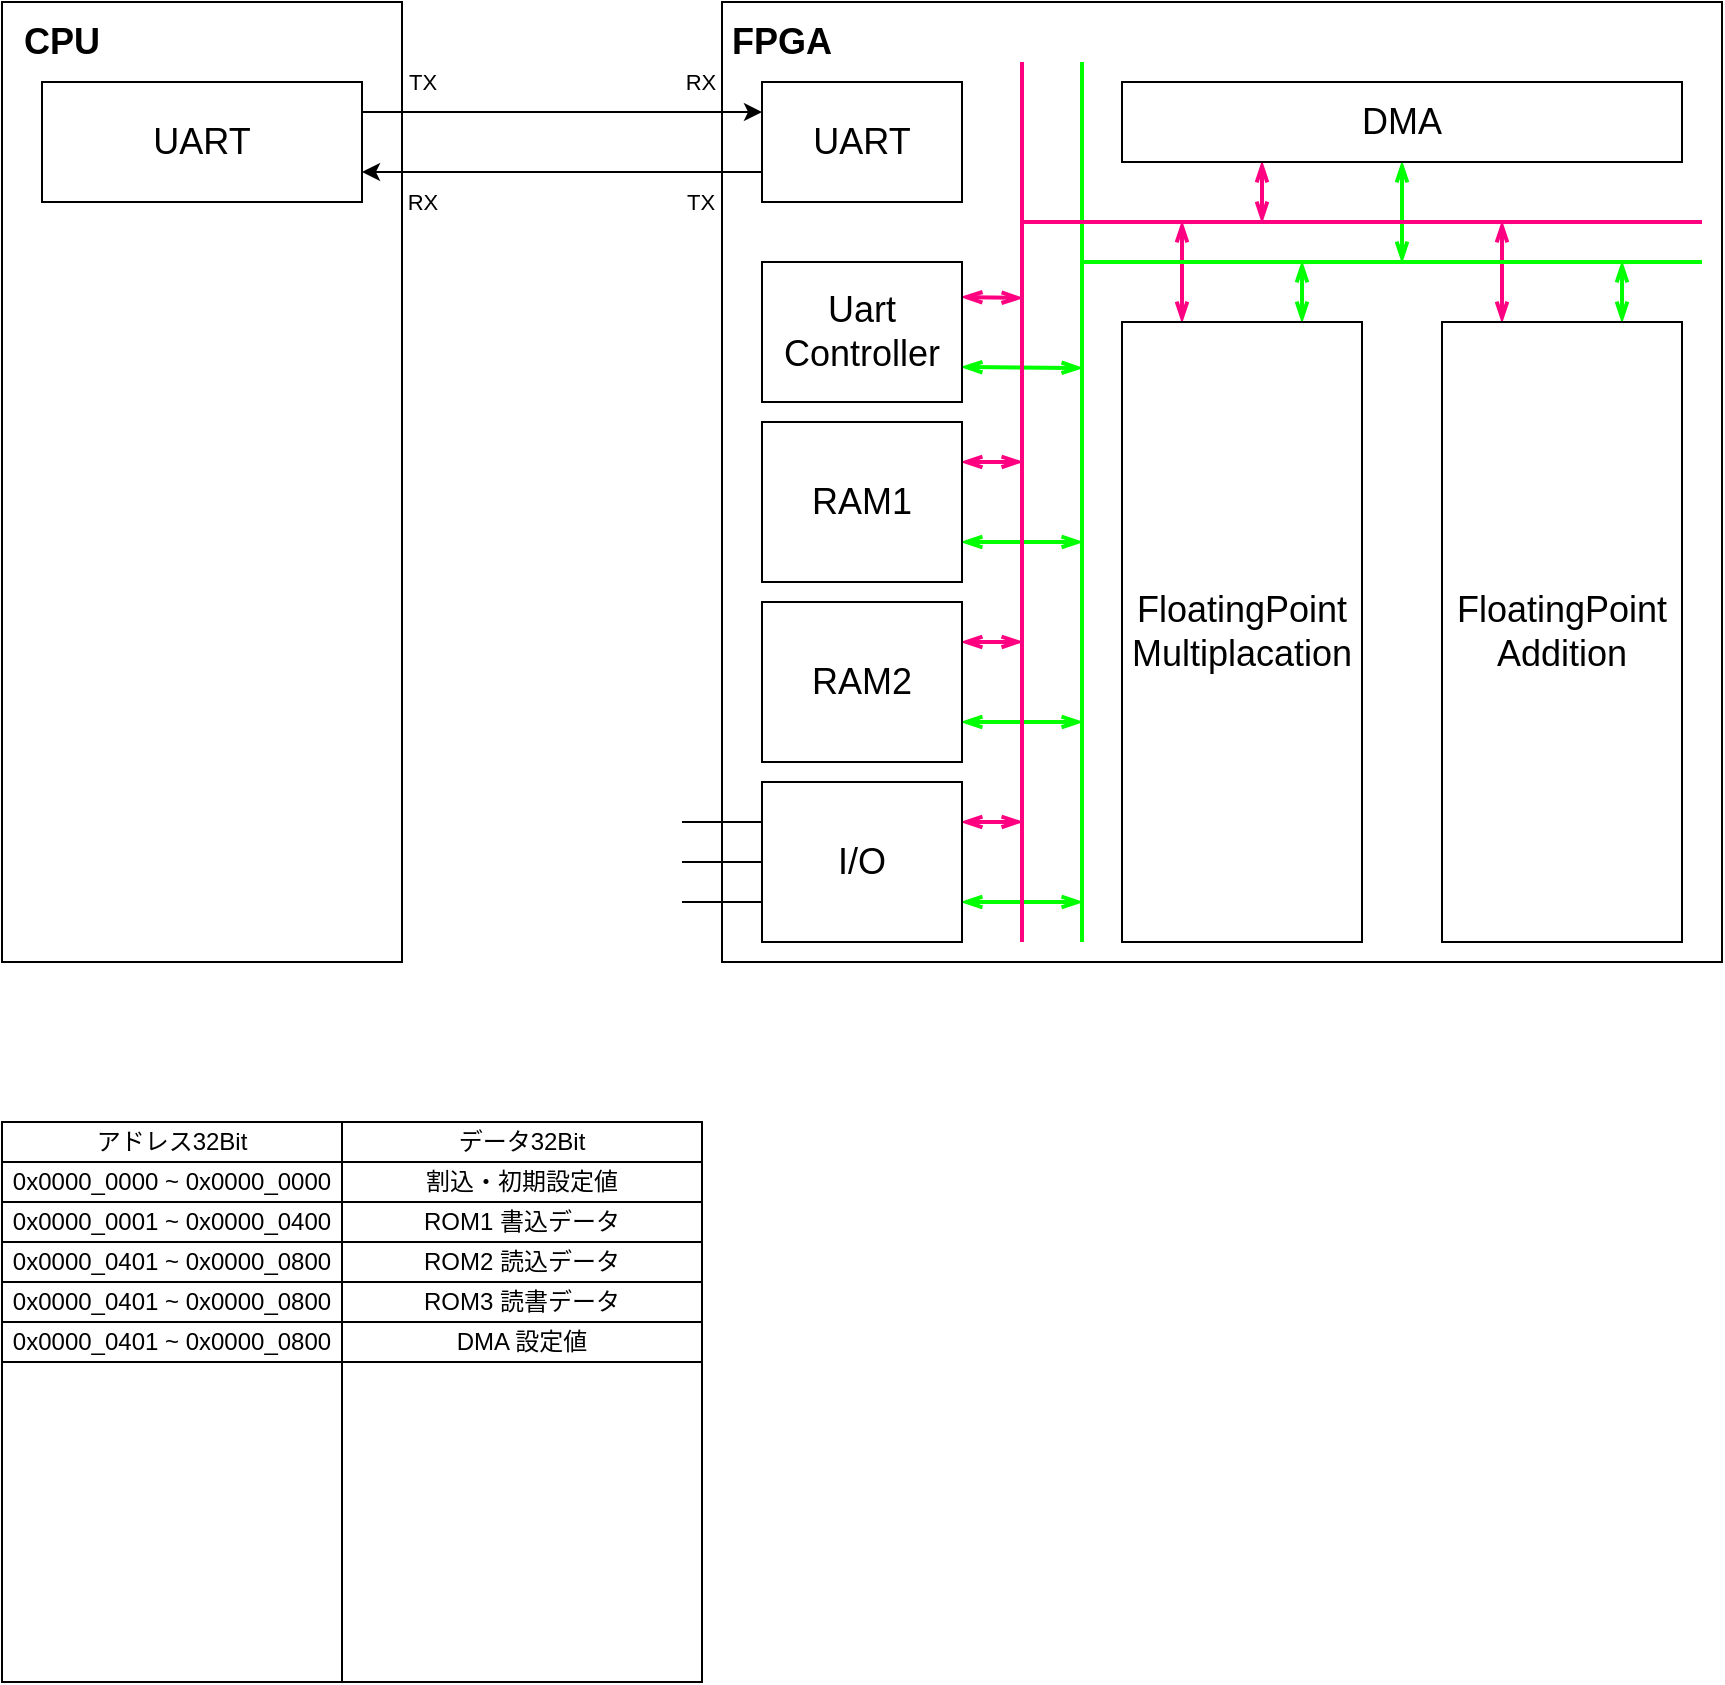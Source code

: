 <mxfile>
    <diagram id="iT9HYdmFFWpAvI91WKYc" name="Acr(Interface)">
        <mxGraphModel dx="1530" dy="1104" grid="1" gridSize="10" guides="1" tooltips="1" connect="1" arrows="1" fold="1" page="1" pageScale="1" pageWidth="1654" pageHeight="1169" math="0" shadow="0">
            <root>
                <mxCell id="0"/>
                <mxCell id="1" parent="0"/>
                <mxCell id="57" value="" style="rounded=0;whiteSpace=wrap;html=1;" parent="1" vertex="1">
                    <mxGeometry x="440" y="80" width="500" height="480" as="geometry"/>
                </mxCell>
                <mxCell id="15" value="" style="rounded=0;whiteSpace=wrap;html=1;fillColor=none;" parent="1" vertex="1">
                    <mxGeometry x="80" y="640" width="170" height="280" as="geometry"/>
                </mxCell>
                <mxCell id="2" value="" style="rounded=0;whiteSpace=wrap;html=1;" parent="1" vertex="1">
                    <mxGeometry x="80" y="80" width="200" height="480" as="geometry"/>
                </mxCell>
                <mxCell id="3" value="CPU" style="text;html=1;strokeColor=none;fillColor=none;align=center;verticalAlign=middle;whiteSpace=wrap;rounded=0;fontStyle=1;fontSize=18;" parent="1" vertex="1">
                    <mxGeometry x="80" y="80" width="60" height="40" as="geometry"/>
                </mxCell>
                <mxCell id="5" value="FPGA" style="text;html=1;strokeColor=none;fillColor=none;align=center;verticalAlign=middle;whiteSpace=wrap;rounded=0;fontStyle=1;fontSize=18;" parent="1" vertex="1">
                    <mxGeometry x="440" y="80" width="60" height="40" as="geometry"/>
                </mxCell>
                <mxCell id="11" style="edgeStyle=none;html=1;fontSize=18;entryX=0;entryY=0.25;entryDx=0;entryDy=0;exitX=1;exitY=0.25;exitDx=0;exitDy=0;" parent="1" source="6" target="9" edge="1">
                    <mxGeometry relative="1" as="geometry"/>
                </mxCell>
                <mxCell id="oR_N1FFQea0Ntspz-8ci-19" value="TX" style="edgeLabel;html=1;align=center;verticalAlign=middle;resizable=0;points=[];" parent="11" vertex="1" connectable="0">
                    <mxGeometry x="-0.057" y="1" relative="1" as="geometry">
                        <mxPoint x="-65" y="-14" as="offset"/>
                    </mxGeometry>
                </mxCell>
                <mxCell id="oR_N1FFQea0Ntspz-8ci-21" value="RX" style="edgeLabel;html=1;align=center;verticalAlign=middle;resizable=0;points=[];" parent="11" vertex="1" connectable="0">
                    <mxGeometry x="0.53" relative="1" as="geometry">
                        <mxPoint x="16" y="-15" as="offset"/>
                    </mxGeometry>
                </mxCell>
                <mxCell id="6" value="UART" style="rounded=0;whiteSpace=wrap;html=1;fontSize=18;" parent="1" vertex="1">
                    <mxGeometry x="100" y="120" width="160" height="60" as="geometry"/>
                </mxCell>
                <mxCell id="oR_N1FFQea0Ntspz-8ci-18" style="edgeStyle=none;html=1;exitX=0;exitY=0.75;exitDx=0;exitDy=0;entryX=1;entryY=0.75;entryDx=0;entryDy=0;" parent="1" source="9" target="6" edge="1">
                    <mxGeometry relative="1" as="geometry"/>
                </mxCell>
                <mxCell id="oR_N1FFQea0Ntspz-8ci-20" value="TX" style="edgeLabel;html=1;align=center;verticalAlign=middle;resizable=0;points=[];" parent="oR_N1FFQea0Ntspz-8ci-18" vertex="1" connectable="0">
                    <mxGeometry x="-0.083" y="1" relative="1" as="geometry">
                        <mxPoint x="60" y="14" as="offset"/>
                    </mxGeometry>
                </mxCell>
                <mxCell id="oR_N1FFQea0Ntspz-8ci-22" value="RX" style="edgeLabel;html=1;align=center;verticalAlign=middle;resizable=0;points=[];" parent="oR_N1FFQea0Ntspz-8ci-18" vertex="1" connectable="0">
                    <mxGeometry x="0.58" y="1" relative="1" as="geometry">
                        <mxPoint x="-12" y="14" as="offset"/>
                    </mxGeometry>
                </mxCell>
                <mxCell id="61" style="edgeStyle=none;html=1;exitX=0.5;exitY=1;exitDx=0;exitDy=0;entryX=0.5;entryY=0;entryDx=0;entryDy=0;strokeColor=#FFFFFF;strokeWidth=2;startArrow=openThin;startFill=0;endArrow=openThin;endFill=0;" parent="1" source="9" target="oR_N1FFQea0Ntspz-8ci-24" edge="1">
                    <mxGeometry relative="1" as="geometry"/>
                </mxCell>
                <mxCell id="9" value="UART" style="rounded=0;whiteSpace=wrap;html=1;fontSize=18;" parent="1" vertex="1">
                    <mxGeometry x="460" y="120" width="100" height="60" as="geometry"/>
                </mxCell>
                <mxCell id="41" style="edgeStyle=none;html=1;exitX=1;exitY=0.25;exitDx=0;exitDy=0;strokeWidth=2;startArrow=openThin;startFill=0;endArrow=openThin;endFill=0;strokeColor=#FF0080;" parent="1" source="oR_N1FFQea0Ntspz-8ci-24" edge="1">
                    <mxGeometry relative="1" as="geometry">
                        <mxPoint x="590" y="228" as="targetPoint"/>
                    </mxGeometry>
                </mxCell>
                <mxCell id="42" style="edgeStyle=none;html=1;exitX=1;exitY=0.75;exitDx=0;exitDy=0;strokeWidth=2;startArrow=openThin;startFill=0;endArrow=openThin;endFill=0;strokeColor=#00FF00;" parent="1" source="oR_N1FFQea0Ntspz-8ci-24" edge="1">
                    <mxGeometry relative="1" as="geometry">
                        <mxPoint x="620" y="263" as="targetPoint"/>
                    </mxGeometry>
                </mxCell>
                <mxCell id="oR_N1FFQea0Ntspz-8ci-24" value="Uart&lt;br&gt;Controller" style="rounded=0;whiteSpace=wrap;html=1;fontSize=18;" parent="1" vertex="1">
                    <mxGeometry x="460" y="210" width="100" height="70" as="geometry"/>
                </mxCell>
                <mxCell id="43" style="edgeStyle=none;html=1;exitX=1;exitY=0.25;exitDx=0;exitDy=0;strokeWidth=2;startArrow=openThin;startFill=0;endArrow=openThin;endFill=0;strokeColor=#FF0080;" parent="1" source="oR_N1FFQea0Ntspz-8ci-30" edge="1">
                    <mxGeometry relative="1" as="geometry">
                        <mxPoint x="590" y="309.952" as="targetPoint"/>
                    </mxGeometry>
                </mxCell>
                <mxCell id="44" style="edgeStyle=none;html=1;exitX=1;exitY=0.75;exitDx=0;exitDy=0;strokeWidth=2;startArrow=openThin;startFill=0;endArrow=openThin;endFill=0;strokeColor=#00FF00;" parent="1" source="oR_N1FFQea0Ntspz-8ci-30" edge="1">
                    <mxGeometry relative="1" as="geometry">
                        <mxPoint x="620" y="349.952" as="targetPoint"/>
                    </mxGeometry>
                </mxCell>
                <mxCell id="oR_N1FFQea0Ntspz-8ci-30" value="RAM1" style="rounded=0;whiteSpace=wrap;html=1;fontSize=18;" parent="1" vertex="1">
                    <mxGeometry x="460" y="290" width="100" height="80" as="geometry"/>
                </mxCell>
                <mxCell id="53" style="edgeStyle=none;html=1;exitX=0.25;exitY=0;exitDx=0;exitDy=0;strokeWidth=2;startArrow=openThin;startFill=0;endArrow=openThin;endFill=0;strokeColor=#FF0080;" parent="1" source="oR_N1FFQea0Ntspz-8ci-34" edge="1">
                    <mxGeometry relative="1" as="geometry">
                        <mxPoint x="670" y="190" as="targetPoint"/>
                    </mxGeometry>
                </mxCell>
                <mxCell id="54" style="edgeStyle=none;html=1;exitX=0.75;exitY=0;exitDx=0;exitDy=0;strokeWidth=2;startArrow=openThin;startFill=0;endArrow=openThin;endFill=0;strokeColor=#00FF00;" parent="1" source="oR_N1FFQea0Ntspz-8ci-34" edge="1">
                    <mxGeometry relative="1" as="geometry">
                        <mxPoint x="730" y="210" as="targetPoint"/>
                    </mxGeometry>
                </mxCell>
                <mxCell id="oR_N1FFQea0Ntspz-8ci-34" value="FloatingPoint&lt;br&gt;Multiplacation" style="rounded=0;whiteSpace=wrap;html=1;fontSize=18;" parent="1" vertex="1">
                    <mxGeometry x="640" y="240" width="120" height="310" as="geometry"/>
                </mxCell>
                <mxCell id="55" style="edgeStyle=none;html=1;exitX=0.25;exitY=0;exitDx=0;exitDy=0;strokeWidth=2;startArrow=openThin;startFill=0;endArrow=openThin;endFill=0;strokeColor=#FF0080;" parent="1" source="oR_N1FFQea0Ntspz-8ci-35" edge="1">
                    <mxGeometry relative="1" as="geometry">
                        <mxPoint x="830" y="190" as="targetPoint"/>
                    </mxGeometry>
                </mxCell>
                <mxCell id="56" style="edgeStyle=none;html=1;exitX=0.75;exitY=0;exitDx=0;exitDy=0;strokeWidth=2;startArrow=openThin;startFill=0;endArrow=openThin;endFill=0;strokeColor=#00FF00;" parent="1" source="oR_N1FFQea0Ntspz-8ci-35" edge="1">
                    <mxGeometry relative="1" as="geometry">
                        <mxPoint x="890" y="210" as="targetPoint"/>
                    </mxGeometry>
                </mxCell>
                <mxCell id="oR_N1FFQea0Ntspz-8ci-35" value="FloatingPoint&lt;br&gt;Addition" style="rounded=0;whiteSpace=wrap;html=1;fontSize=18;" parent="1" vertex="1">
                    <mxGeometry x="800" y="240" width="120" height="310" as="geometry"/>
                </mxCell>
                <mxCell id="50" style="edgeStyle=none;html=1;exitX=0.25;exitY=1;exitDx=0;exitDy=0;strokeWidth=2;startArrow=openThin;startFill=0;endArrow=openThin;endFill=0;strokeColor=#FF0080;" parent="1" source="oR_N1FFQea0Ntspz-8ci-44" edge="1">
                    <mxGeometry relative="1" as="geometry">
                        <mxPoint x="710" y="190" as="targetPoint"/>
                    </mxGeometry>
                </mxCell>
                <mxCell id="52" style="edgeStyle=none;html=1;exitX=0.5;exitY=1;exitDx=0;exitDy=0;strokeWidth=2;startArrow=openThin;startFill=0;endArrow=openThin;endFill=0;strokeColor=#00FF00;" parent="1" source="oR_N1FFQea0Ntspz-8ci-44" edge="1">
                    <mxGeometry relative="1" as="geometry">
                        <mxPoint x="780" y="210" as="targetPoint"/>
                    </mxGeometry>
                </mxCell>
                <mxCell id="oR_N1FFQea0Ntspz-8ci-44" value="DMA" style="rounded=0;whiteSpace=wrap;html=1;fontSize=18;" parent="1" vertex="1">
                    <mxGeometry x="640" y="120" width="280" height="40" as="geometry"/>
                </mxCell>
                <mxCell id="12" value="" style="rounded=0;whiteSpace=wrap;html=1;fontSize=18;fillColor=none;" parent="1" vertex="1">
                    <mxGeometry x="250" y="640" width="180" height="280" as="geometry"/>
                </mxCell>
                <mxCell id="13" value="0x0000_0000 ~ 0x0000_0000" style="text;html=1;strokeColor=default;fillColor=none;align=center;verticalAlign=middle;whiteSpace=wrap;rounded=0;" parent="1" vertex="1">
                    <mxGeometry x="80" y="660" width="170" height="20" as="geometry"/>
                </mxCell>
                <mxCell id="14" value="0x0000_0001 ~ 0x0000_0400" style="text;html=1;strokeColor=default;fillColor=none;align=center;verticalAlign=middle;whiteSpace=wrap;rounded=0;" parent="1" vertex="1">
                    <mxGeometry x="80" y="680" width="170" height="20" as="geometry"/>
                </mxCell>
                <mxCell id="16" value="割込・初期設定値" style="text;html=1;strokeColor=default;fillColor=none;align=center;verticalAlign=middle;whiteSpace=wrap;rounded=0;" parent="1" vertex="1">
                    <mxGeometry x="250" y="660" width="180" height="20" as="geometry"/>
                </mxCell>
                <mxCell id="17" value="アドレス32Bit" style="text;html=1;strokeColor=default;fillColor=none;align=center;verticalAlign=middle;whiteSpace=wrap;rounded=0;" parent="1" vertex="1">
                    <mxGeometry x="80" y="640" width="170" height="20" as="geometry"/>
                </mxCell>
                <mxCell id="18" value="データ32Bit" style="text;html=1;strokeColor=default;fillColor=none;align=center;verticalAlign=middle;whiteSpace=wrap;rounded=0;" parent="1" vertex="1">
                    <mxGeometry x="250" y="640" width="180" height="20" as="geometry"/>
                </mxCell>
                <mxCell id="20" value="ROM1 書込データ" style="text;html=1;strokeColor=default;fillColor=none;align=center;verticalAlign=middle;whiteSpace=wrap;rounded=0;" parent="1" vertex="1">
                    <mxGeometry x="250" y="680" width="180" height="20" as="geometry"/>
                </mxCell>
                <mxCell id="21" value="0x0000_0401 ~ 0x0000_0800" style="text;html=1;strokeColor=default;fillColor=none;align=center;verticalAlign=middle;whiteSpace=wrap;rounded=0;" parent="1" vertex="1">
                    <mxGeometry x="80" y="700" width="170" height="20" as="geometry"/>
                </mxCell>
                <mxCell id="22" value="ROM2 読込データ" style="text;html=1;strokeColor=default;fillColor=none;align=center;verticalAlign=middle;whiteSpace=wrap;rounded=0;" parent="1" vertex="1">
                    <mxGeometry x="250" y="700" width="180" height="20" as="geometry"/>
                </mxCell>
                <mxCell id="23" value="0x0000_0401 ~ 0x0000_0800" style="text;html=1;strokeColor=default;fillColor=none;align=center;verticalAlign=middle;whiteSpace=wrap;rounded=0;" parent="1" vertex="1">
                    <mxGeometry x="80" y="720" width="170" height="20" as="geometry"/>
                </mxCell>
                <mxCell id="24" value="ROM3 読書データ" style="text;html=1;strokeColor=default;fillColor=none;align=center;verticalAlign=middle;whiteSpace=wrap;rounded=0;" parent="1" vertex="1">
                    <mxGeometry x="250" y="720" width="180" height="20" as="geometry"/>
                </mxCell>
                <mxCell id="45" style="edgeStyle=none;html=1;exitX=1;exitY=0.25;exitDx=0;exitDy=0;strokeWidth=2;startArrow=openThin;startFill=0;endArrow=openThin;endFill=0;strokeColor=#FF0080;" parent="1" source="26" edge="1">
                    <mxGeometry relative="1" as="geometry">
                        <mxPoint x="590" y="399.952" as="targetPoint"/>
                    </mxGeometry>
                </mxCell>
                <mxCell id="46" style="edgeStyle=none;html=1;exitX=1;exitY=0.75;exitDx=0;exitDy=0;strokeWidth=2;startArrow=openThin;startFill=0;endArrow=openThin;endFill=0;strokeColor=#00FF00;" parent="1" source="26" edge="1">
                    <mxGeometry relative="1" as="geometry">
                        <mxPoint x="620" y="439.952" as="targetPoint"/>
                    </mxGeometry>
                </mxCell>
                <mxCell id="26" value="RAM2" style="rounded=0;whiteSpace=wrap;html=1;fontSize=18;" parent="1" vertex="1">
                    <mxGeometry x="460" y="380" width="100" height="80" as="geometry"/>
                </mxCell>
                <mxCell id="29" value="0x0000_0401 ~ 0x0000_0800" style="text;html=1;strokeColor=default;fillColor=none;align=center;verticalAlign=middle;whiteSpace=wrap;rounded=0;" parent="1" vertex="1">
                    <mxGeometry x="80" y="740" width="170" height="20" as="geometry"/>
                </mxCell>
                <mxCell id="30" value="DMA 設定値" style="text;html=1;strokeColor=default;fillColor=none;align=center;verticalAlign=middle;whiteSpace=wrap;rounded=0;" parent="1" vertex="1">
                    <mxGeometry x="250" y="740" width="180" height="20" as="geometry"/>
                </mxCell>
                <mxCell id="47" style="edgeStyle=none;html=1;exitX=1;exitY=0.25;exitDx=0;exitDy=0;strokeWidth=2;startArrow=openThin;startFill=0;endArrow=openThin;endFill=0;strokeColor=#FF0080;" parent="1" source="31" edge="1">
                    <mxGeometry relative="1" as="geometry">
                        <mxPoint x="590" y="489.952" as="targetPoint"/>
                    </mxGeometry>
                </mxCell>
                <mxCell id="48" style="edgeStyle=none;html=1;exitX=1;exitY=0.75;exitDx=0;exitDy=0;strokeWidth=2;startArrow=openThin;startFill=0;endArrow=openThin;endFill=0;strokeColor=#00FF00;" parent="1" source="31" edge="1">
                    <mxGeometry relative="1" as="geometry">
                        <mxPoint x="620" y="530" as="targetPoint"/>
                    </mxGeometry>
                </mxCell>
                <mxCell id="62" style="edgeStyle=none;html=1;exitX=0;exitY=0.25;exitDx=0;exitDy=0;endArrow=none;endFill=0;" edge="1" parent="1" source="31">
                    <mxGeometry relative="1" as="geometry">
                        <mxPoint x="420" y="490" as="targetPoint"/>
                    </mxGeometry>
                </mxCell>
                <mxCell id="63" style="edgeStyle=none;html=1;exitX=0;exitY=0.5;exitDx=0;exitDy=0;endArrow=none;endFill=0;" edge="1" parent="1" source="31">
                    <mxGeometry relative="1" as="geometry">
                        <mxPoint x="420" y="510" as="targetPoint"/>
                    </mxGeometry>
                </mxCell>
                <mxCell id="64" style="edgeStyle=none;html=1;exitX=0;exitY=0.75;exitDx=0;exitDy=0;endArrow=none;endFill=0;" edge="1" parent="1" source="31">
                    <mxGeometry relative="1" as="geometry">
                        <mxPoint x="420" y="530" as="targetPoint"/>
                    </mxGeometry>
                </mxCell>
                <mxCell id="31" value="I/O" style="rounded=0;whiteSpace=wrap;html=1;fontSize=18;" parent="1" vertex="1">
                    <mxGeometry x="460" y="470" width="100" height="80" as="geometry"/>
                </mxCell>
                <mxCell id="34" value="" style="endArrow=none;html=1;strokeWidth=2;strokeColor=#FF0080;" parent="1" edge="1">
                    <mxGeometry width="50" height="50" relative="1" as="geometry">
                        <mxPoint x="590" y="550" as="sourcePoint"/>
                        <mxPoint x="590" y="110" as="targetPoint"/>
                    </mxGeometry>
                </mxCell>
                <mxCell id="35" value="" style="endArrow=none;html=1;strokeWidth=2;strokeColor=#00FF00;" parent="1" edge="1">
                    <mxGeometry width="50" height="50" relative="1" as="geometry">
                        <mxPoint x="620" y="550" as="sourcePoint"/>
                        <mxPoint x="620" y="110" as="targetPoint"/>
                    </mxGeometry>
                </mxCell>
                <mxCell id="36" value="" style="endArrow=none;html=1;strokeWidth=2;strokeColor=#FF0080;" parent="1" edge="1">
                    <mxGeometry width="50" height="50" relative="1" as="geometry">
                        <mxPoint x="590" y="190" as="sourcePoint"/>
                        <mxPoint x="930" y="190" as="targetPoint"/>
                    </mxGeometry>
                </mxCell>
                <mxCell id="49" value="" style="endArrow=none;html=1;strokeWidth=2;strokeColor=#00FF00;" parent="1" edge="1">
                    <mxGeometry width="50" height="50" relative="1" as="geometry">
                        <mxPoint x="620" y="210" as="sourcePoint"/>
                        <mxPoint x="930" y="210" as="targetPoint"/>
                    </mxGeometry>
                </mxCell>
            </root>
        </mxGraphModel>
    </diagram>
    <diagram id="ShnmE1xuBbP635ooJTZ5" name="TestBench">
        <mxGraphModel dx="951" dy="667" grid="1" gridSize="10" guides="1" tooltips="1" connect="1" arrows="1" fold="1" page="1" pageScale="1" pageWidth="4681" pageHeight="3300" math="0" shadow="0">
            <root>
                <mxCell id="0"/>
                <mxCell id="1" parent="0"/>
                <mxCell id="b4WUZqLNlNR30CDM6xzS-5" value="" style="rounded=0;whiteSpace=wrap;html=1;strokeColor=default;fillColor=none;" vertex="1" parent="1">
                    <mxGeometry x="120" y="80" width="320" height="240" as="geometry"/>
                </mxCell>
                <mxCell id="b4WUZqLNlNR30CDM6xzS-7" value="" style="rounded=0;whiteSpace=wrap;html=1;strokeColor=default;fillColor=none;" vertex="1" parent="1">
                    <mxGeometry x="600" y="80" width="320" height="200" as="geometry"/>
                </mxCell>
                <mxCell id="b4WUZqLNlNR30CDM6xzS-2" value="&amp;nbsp;uart_src_sink_tb" style="text;html=1;strokeColor=default;fillColor=none;align=left;verticalAlign=middle;whiteSpace=wrap;rounded=0;" vertex="1" parent="1">
                    <mxGeometry x="120" y="80" width="160" height="40" as="geometry"/>
                </mxCell>
                <mxCell id="b4WUZqLNlNR30CDM6xzS-10" style="edgeStyle=none;html=1;exitX=0;exitY=0.5;exitDx=0;exitDy=0;entryX=1;entryY=0.5;entryDx=0;entryDy=0;" edge="1" parent="1" source="b4WUZqLNlNR30CDM6xzS-7" target="b4WUZqLNlNR30CDM6xzS-3">
                    <mxGeometry relative="1" as="geometry">
                        <Array as="points">
                            <mxPoint x="520" y="180"/>
                            <mxPoint x="520" y="160"/>
                        </Array>
                    </mxGeometry>
                </mxCell>
                <mxCell id="b4WUZqLNlNR30CDM6xzS-3" value="&amp;nbsp;host_to_kernel u_host_to_kernel" style="text;html=1;strokeColor=default;fillColor=none;align=left;verticalAlign=middle;whiteSpace=wrap;rounded=0;" vertex="1" parent="1">
                    <mxGeometry x="140" y="140" width="260" height="40" as="geometry"/>
                </mxCell>
                <mxCell id="b4WUZqLNlNR30CDM6xzS-11" style="edgeStyle=none;html=1;exitX=0;exitY=0.5;exitDx=0;exitDy=0;entryX=1;entryY=0.5;entryDx=0;entryDy=0;" edge="1" parent="1" source="b4WUZqLNlNR30CDM6xzS-9" target="b4WUZqLNlNR30CDM6xzS-4">
                    <mxGeometry relative="1" as="geometry">
                        <Array as="points">
                            <mxPoint x="520" y="420"/>
                            <mxPoint x="520" y="210"/>
                        </Array>
                    </mxGeometry>
                </mxCell>
                <mxCell id="b4WUZqLNlNR30CDM6xzS-4" value="&amp;nbsp;from_host_to_kernel u_from_host_to_kernel" style="text;html=1;strokeColor=default;fillColor=none;align=left;verticalAlign=middle;whiteSpace=wrap;rounded=0;" vertex="1" parent="1">
                    <mxGeometry x="140" y="190" width="260" height="40" as="geometry"/>
                </mxCell>
                <mxCell id="b4WUZqLNlNR30CDM6xzS-6" value="&amp;nbsp;host_to_kernel" style="text;html=1;strokeColor=default;fillColor=none;align=left;verticalAlign=middle;whiteSpace=wrap;rounded=0;" vertex="1" parent="1">
                    <mxGeometry x="600" y="80" width="280" height="40" as="geometry"/>
                </mxCell>
                <mxCell id="b4WUZqLNlNR30CDM6xzS-9" value="" style="rounded=0;whiteSpace=wrap;html=1;strokeColor=default;fillColor=none;" vertex="1" parent="1">
                    <mxGeometry x="600" y="320" width="320" height="200" as="geometry"/>
                </mxCell>
                <mxCell id="b4WUZqLNlNR30CDM6xzS-8" value="&amp;nbsp;from_host_to_kernel" style="text;html=1;strokeColor=default;fillColor=none;align=left;verticalAlign=middle;whiteSpace=wrap;rounded=0;" vertex="1" parent="1">
                    <mxGeometry x="600" y="320" width="280" height="40" as="geometry"/>
                </mxCell>
                <mxCell id="b4WUZqLNlNR30CDM6xzS-18" style="edgeStyle=none;html=1;exitX=0;exitY=0.5;exitDx=0;exitDy=0;entryX=1;entryY=0.5;entryDx=0;entryDy=0;" edge="1" parent="1" source="b4WUZqLNlNR30CDM6xzS-16" target="b4WUZqLNlNR30CDM6xzS-12">
                    <mxGeometry relative="1" as="geometry">
                        <Array as="points">
                            <mxPoint x="1000" y="180"/>
                            <mxPoint x="1000" y="160"/>
                        </Array>
                    </mxGeometry>
                </mxCell>
                <mxCell id="b4WUZqLNlNR30CDM6xzS-12" value="&amp;nbsp;txd_tb u_txd_tb" style="text;html=1;strokeColor=default;fillColor=none;align=left;verticalAlign=middle;whiteSpace=wrap;rounded=0;" vertex="1" parent="1">
                    <mxGeometry x="620" y="140" width="100" height="40" as="geometry"/>
                </mxCell>
                <mxCell id="b4WUZqLNlNR30CDM6xzS-13" value="rxd_tb u_rxd_tb" style="text;html=1;strokeColor=default;fillColor=none;align=left;verticalAlign=middle;whiteSpace=wrap;rounded=0;" vertex="1" parent="1">
                    <mxGeometry x="620" y="380" width="100" height="40" as="geometry"/>
                </mxCell>
                <mxCell id="b4WUZqLNlNR30CDM6xzS-14" value="&amp;nbsp;txd_tb u_txd_tb" style="text;html=1;strokeColor=default;fillColor=none;align=left;verticalAlign=middle;whiteSpace=wrap;rounded=0;" vertex="1" parent="1">
                    <mxGeometry x="1080" y="80" width="100" height="40" as="geometry"/>
                </mxCell>
                <mxCell id="b4WUZqLNlNR30CDM6xzS-15" value="rxd_tb u_rxd_tb" style="text;html=1;strokeColor=default;fillColor=none;align=left;verticalAlign=middle;whiteSpace=wrap;rounded=0;" vertex="1" parent="1">
                    <mxGeometry x="1080" y="320" width="100" height="40" as="geometry"/>
                </mxCell>
                <mxCell id="b4WUZqLNlNR30CDM6xzS-16" value="" style="rounded=0;whiteSpace=wrap;html=1;strokeColor=default;fillColor=none;" vertex="1" parent="1">
                    <mxGeometry x="1080" y="80" width="320" height="200" as="geometry"/>
                </mxCell>
                <mxCell id="b4WUZqLNlNR30CDM6xzS-19" style="edgeStyle=none;html=1;exitX=0;exitY=0.5;exitDx=0;exitDy=0;entryX=1;entryY=0.5;entryDx=0;entryDy=0;" edge="1" parent="1" source="b4WUZqLNlNR30CDM6xzS-17" target="b4WUZqLNlNR30CDM6xzS-13">
                    <mxGeometry relative="1" as="geometry">
                        <Array as="points">
                            <mxPoint x="1000" y="420"/>
                            <mxPoint x="1000" y="400"/>
                        </Array>
                    </mxGeometry>
                </mxCell>
                <mxCell id="b4WUZqLNlNR30CDM6xzS-17" value="" style="rounded=0;whiteSpace=wrap;html=1;strokeColor=default;fillColor=none;" vertex="1" parent="1">
                    <mxGeometry x="1080" y="320" width="320" height="200" as="geometry"/>
                </mxCell>
                <mxCell id="b4WUZqLNlNR30CDM6xzS-21" value="&amp;nbsp;assign rx = tx" style="text;html=1;strokeColor=none;fillColor=none;align=left;verticalAlign=middle;whiteSpace=wrap;rounded=0;" vertex="1" parent="1">
                    <mxGeometry x="140" y="240" width="100" height="40" as="geometry"/>
                </mxCell>
            </root>
        </mxGraphModel>
    </diagram>
    <diagram id="c4k5QaeJhOLU95r1GUiV" name="Stream">
        <mxGraphModel dx="1071" dy="773" grid="1" gridSize="5" guides="1" tooltips="1" connect="1" arrows="1" fold="1" page="1" pageScale="1" pageWidth="1654" pageHeight="1169" math="0" shadow="0">
            <root>
                <mxCell id="0"/>
                <mxCell id="1" parent="0"/>
                <mxCell id="gbgMZmuwehnBAz_iI6Bm-4" style="edgeStyle=none;html=1;exitX=1;exitY=0.5;exitDx=0;exitDy=0;entryX=0;entryY=0.5;entryDx=0;entryDy=0;" parent="1" source="gbgMZmuwehnBAz_iI6Bm-1" target="gbgMZmuwehnBAz_iI6Bm-2" edge="1">
                    <mxGeometry relative="1" as="geometry"/>
                </mxCell>
                <mxCell id="gbgMZmuwehnBAz_iI6Bm-1" value="Recieve" style="rounded=0;whiteSpace=wrap;html=1;" parent="1" vertex="1">
                    <mxGeometry x="260" y="240" width="60" height="20" as="geometry"/>
                </mxCell>
                <mxCell id="gbgMZmuwehnBAz_iI6Bm-8" style="edgeStyle=none;html=1;exitX=0.5;exitY=1;exitDx=0;exitDy=0;entryX=0.5;entryY=0;entryDx=0;entryDy=0;" parent="1" source="gbgMZmuwehnBAz_iI6Bm-2" target="gbgMZmuwehnBAz_iI6Bm-5" edge="1">
                    <mxGeometry relative="1" as="geometry"/>
                </mxCell>
                <mxCell id="gbgMZmuwehnBAz_iI6Bm-2" value="Stream" style="rounded=0;whiteSpace=wrap;html=1;" parent="1" vertex="1">
                    <mxGeometry x="340" y="240" width="60" height="20" as="geometry"/>
                </mxCell>
                <mxCell id="gbgMZmuwehnBAz_iI6Bm-5" value="8/32" style="rounded=0;whiteSpace=wrap;html=1;" parent="1" vertex="1">
                    <mxGeometry x="340" y="280" width="60" height="20" as="geometry"/>
                </mxCell>
            </root>
        </mxGraphModel>
    </diagram>
    <diagram id="5ARHHfyrfAhau9acHHhn" name="MultiMul">
        <mxGraphModel dx="1071" dy="773" grid="1" gridSize="10" guides="1" tooltips="1" connect="1" arrows="1" fold="1" page="1" pageScale="1" pageWidth="4681" pageHeight="3300" math="0" shadow="0">
            <root>
                <mxCell id="0"/>
                <mxCell id="1" parent="0"/>
                <mxCell id="Ymgi8AtLxsKTSbRszZ6a-1" value="" style="rounded=0;whiteSpace=wrap;html=1;" parent="1" vertex="1">
                    <mxGeometry x="40" y="80" width="760" height="200" as="geometry"/>
                </mxCell>
                <mxCell id="Pi7Klkwn1qeg-zvXWujy-4" style="edgeStyle=none;rounded=0;html=1;exitX=1;exitY=0.5;exitDx=0;exitDy=0;entryX=0;entryY=0.25;entryDx=0;entryDy=0;fontSize=11;" parent="1" source="Pi7Klkwn1qeg-zvXWujy-1" target="Pi7Klkwn1qeg-zvXWujy-3" edge="1">
                    <mxGeometry relative="1" as="geometry">
                        <Array as="points">
                            <mxPoint x="430" y="140"/>
                            <mxPoint x="430" y="160"/>
                        </Array>
                    </mxGeometry>
                </mxCell>
                <mxCell id="Pi7Klkwn1qeg-zvXWujy-1" value="" style="rounded=0;whiteSpace=wrap;html=1;fontSize=11;" parent="1" vertex="1">
                    <mxGeometry x="80" y="120" width="320" height="40" as="geometry"/>
                </mxCell>
                <mxCell id="Pi7Klkwn1qeg-zvXWujy-5" style="edgeStyle=none;rounded=0;html=1;exitX=1;exitY=0.5;exitDx=0;exitDy=0;entryX=0;entryY=0.75;entryDx=0;entryDy=0;fontSize=11;" parent="1" source="Pi7Klkwn1qeg-zvXWujy-2" target="Pi7Klkwn1qeg-zvXWujy-3" edge="1">
                    <mxGeometry relative="1" as="geometry">
                        <Array as="points">
                            <mxPoint x="430" y="220"/>
                            <mxPoint x="430" y="200"/>
                        </Array>
                    </mxGeometry>
                </mxCell>
                <mxCell id="Pi7Klkwn1qeg-zvXWujy-2" value="" style="rounded=0;whiteSpace=wrap;html=1;fontSize=11;" parent="1" vertex="1">
                    <mxGeometry x="80" y="200" width="320" height="40" as="geometry"/>
                </mxCell>
                <mxCell id="Pi7Klkwn1qeg-zvXWujy-8" style="edgeStyle=none;rounded=0;html=1;exitX=1;exitY=0.5;exitDx=0;exitDy=0;entryX=0;entryY=0.5;entryDx=0;entryDy=0;fontSize=11;" parent="1" source="Pi7Klkwn1qeg-zvXWujy-3" target="Pi7Klkwn1qeg-zvXWujy-6" edge="1">
                    <mxGeometry relative="1" as="geometry"/>
                </mxCell>
                <mxCell id="Pi7Klkwn1qeg-zvXWujy-3" value="" style="rounded=0;whiteSpace=wrap;html=1;fontSize=11;" parent="1" vertex="1">
                    <mxGeometry x="460" y="140" width="80" height="80" as="geometry"/>
                </mxCell>
                <mxCell id="Pi7Klkwn1qeg-zvXWujy-11" style="edgeStyle=none;rounded=0;html=1;exitX=1;exitY=0.5;exitDx=0;exitDy=0;fontSize=11;" parent="1" source="Pi7Klkwn1qeg-zvXWujy-6" edge="1">
                    <mxGeometry relative="1" as="geometry">
                        <mxPoint x="720" y="180.2" as="targetPoint"/>
                    </mxGeometry>
                </mxCell>
                <mxCell id="Pi7Klkwn1qeg-zvXWujy-6" value="" style="rounded=0;whiteSpace=wrap;html=1;fontSize=11;" parent="1" vertex="1">
                    <mxGeometry x="580" y="140" width="80" height="80" as="geometry"/>
                </mxCell>
                <mxCell id="Pi7Klkwn1qeg-zvXWujy-9" style="edgeStyle=none;rounded=0;html=1;exitX=1;exitY=0.5;exitDx=0;exitDy=0;entryX=0.5;entryY=0;entryDx=0;entryDy=0;fontSize=11;" parent="1" source="Pi7Klkwn1qeg-zvXWujy-6" target="Pi7Klkwn1qeg-zvXWujy-6" edge="1">
                    <mxGeometry relative="1" as="geometry">
                        <Array as="points">
                            <mxPoint x="680" y="180"/>
                            <mxPoint x="680" y="120"/>
                            <mxPoint x="620" y="120"/>
                        </Array>
                    </mxGeometry>
                </mxCell>
                <mxCell id="Pi7Klkwn1qeg-zvXWujy-12" value="" style="rounded=0;whiteSpace=wrap;html=1;fontSize=11;" parent="1" vertex="1">
                    <mxGeometry x="720" y="160" width="40" height="40" as="geometry"/>
                </mxCell>
                <mxCell id="d3ESriYFiE-QQfhzsGAl-1" value="" style="rounded=0;whiteSpace=wrap;html=1;fontSize=11;" parent="1" vertex="1">
                    <mxGeometry x="1080" y="40" width="80" height="80" as="geometry"/>
                </mxCell>
                <mxCell id="d3ESriYFiE-QQfhzsGAl-2" value="" style="rounded=0;whiteSpace=wrap;html=1;fontSize=11;" parent="1" vertex="1">
                    <mxGeometry x="1200" y="40" width="80" height="80" as="geometry"/>
                </mxCell>
                <mxCell id="d3ESriYFiE-QQfhzsGAl-3" value="" style="rounded=0;whiteSpace=wrap;html=1;fontSize=11;" parent="1" vertex="1">
                    <mxGeometry x="1320" y="40" width="80" height="80" as="geometry"/>
                </mxCell>
                <mxCell id="d3ESriYFiE-QQfhzsGAl-4" value="" style="rounded=0;whiteSpace=wrap;html=1;fontSize=11;" parent="1" vertex="1">
                    <mxGeometry x="1440" y="40" width="80" height="80" as="geometry"/>
                </mxCell>
                <mxCell id="d3ESriYFiE-QQfhzsGAl-5" value="" style="rounded=0;whiteSpace=wrap;html=1;fontSize=11;" parent="1" vertex="1">
                    <mxGeometry x="1560" y="40" width="80" height="80" as="geometry"/>
                </mxCell>
                <mxCell id="d3ESriYFiE-QQfhzsGAl-6" value="" style="rounded=0;whiteSpace=wrap;html=1;fontSize=11;" parent="1" vertex="1">
                    <mxGeometry x="1680" y="40" width="80" height="80" as="geometry"/>
                </mxCell>
                <mxCell id="d3ESriYFiE-QQfhzsGAl-8" value="" style="rounded=0;whiteSpace=wrap;html=1;fontSize=11;" parent="1" vertex="1">
                    <mxGeometry x="1080" y="160" width="80" height="80" as="geometry"/>
                </mxCell>
                <mxCell id="d3ESriYFiE-QQfhzsGAl-9" value="" style="rounded=0;whiteSpace=wrap;html=1;fontSize=11;" parent="1" vertex="1">
                    <mxGeometry x="1200" y="160" width="80" height="80" as="geometry"/>
                </mxCell>
                <mxCell id="d3ESriYFiE-QQfhzsGAl-10" value="" style="rounded=0;whiteSpace=wrap;html=1;fontSize=11;" parent="1" vertex="1">
                    <mxGeometry x="1320" y="160" width="80" height="80" as="geometry"/>
                </mxCell>
                <mxCell id="d3ESriYFiE-QQfhzsGAl-11" value="" style="rounded=0;whiteSpace=wrap;html=1;fontSize=11;" parent="1" vertex="1">
                    <mxGeometry x="1440" y="160" width="80" height="80" as="geometry"/>
                </mxCell>
                <mxCell id="d3ESriYFiE-QQfhzsGAl-12" value="" style="rounded=0;whiteSpace=wrap;html=1;fontSize=11;" parent="1" vertex="1">
                    <mxGeometry x="1560" y="160" width="80" height="80" as="geometry"/>
                </mxCell>
                <mxCell id="d3ESriYFiE-QQfhzsGAl-13" value="" style="rounded=0;whiteSpace=wrap;html=1;fontSize=11;" parent="1" vertex="1">
                    <mxGeometry x="1680" y="160" width="80" height="80" as="geometry"/>
                </mxCell>
                <mxCell id="d3ESriYFiE-QQfhzsGAl-14" value="" style="rounded=0;whiteSpace=wrap;html=1;fontSize=11;" parent="1" vertex="1">
                    <mxGeometry x="1080" y="280" width="80" height="80" as="geometry"/>
                </mxCell>
                <mxCell id="d3ESriYFiE-QQfhzsGAl-15" value="" style="rounded=0;whiteSpace=wrap;html=1;fontSize=11;" parent="1" vertex="1">
                    <mxGeometry x="1200" y="280" width="80" height="80" as="geometry"/>
                </mxCell>
                <mxCell id="d3ESriYFiE-QQfhzsGAl-16" value="" style="rounded=0;whiteSpace=wrap;html=1;fontSize=11;" parent="1" vertex="1">
                    <mxGeometry x="1320" y="280" width="80" height="80" as="geometry"/>
                </mxCell>
                <mxCell id="d3ESriYFiE-QQfhzsGAl-17" value="" style="rounded=0;whiteSpace=wrap;html=1;fontSize=11;" parent="1" vertex="1">
                    <mxGeometry x="1440" y="280" width="80" height="80" as="geometry"/>
                </mxCell>
                <mxCell id="d3ESriYFiE-QQfhzsGAl-18" value="" style="rounded=0;whiteSpace=wrap;html=1;fontSize=11;" parent="1" vertex="1">
                    <mxGeometry x="1560" y="280" width="80" height="80" as="geometry"/>
                </mxCell>
                <mxCell id="d3ESriYFiE-QQfhzsGAl-19" value="" style="rounded=0;whiteSpace=wrap;html=1;fontSize=11;" parent="1" vertex="1">
                    <mxGeometry x="1680" y="280" width="80" height="80" as="geometry"/>
                </mxCell>
                <mxCell id="d3ESriYFiE-QQfhzsGAl-20" value="" style="rounded=0;whiteSpace=wrap;html=1;fontSize=11;" parent="1" vertex="1">
                    <mxGeometry x="1080" y="400" width="80" height="80" as="geometry"/>
                </mxCell>
                <mxCell id="d3ESriYFiE-QQfhzsGAl-21" value="" style="rounded=0;whiteSpace=wrap;html=1;fontSize=11;" parent="1" vertex="1">
                    <mxGeometry x="1200" y="400" width="80" height="80" as="geometry"/>
                </mxCell>
                <mxCell id="d3ESriYFiE-QQfhzsGAl-22" value="" style="rounded=0;whiteSpace=wrap;html=1;fontSize=11;" parent="1" vertex="1">
                    <mxGeometry x="1320" y="400" width="80" height="80" as="geometry"/>
                </mxCell>
                <mxCell id="d3ESriYFiE-QQfhzsGAl-23" value="" style="rounded=0;whiteSpace=wrap;html=1;fontSize=11;" parent="1" vertex="1">
                    <mxGeometry x="1440" y="400" width="80" height="80" as="geometry"/>
                </mxCell>
                <mxCell id="d3ESriYFiE-QQfhzsGAl-24" value="" style="rounded=0;whiteSpace=wrap;html=1;fontSize=11;" parent="1" vertex="1">
                    <mxGeometry x="1560" y="400" width="80" height="80" as="geometry"/>
                </mxCell>
                <mxCell id="d3ESriYFiE-QQfhzsGAl-25" value="" style="rounded=0;whiteSpace=wrap;html=1;fontSize=11;" parent="1" vertex="1">
                    <mxGeometry x="1680" y="400" width="80" height="80" as="geometry"/>
                </mxCell>
                <mxCell id="d3ESriYFiE-QQfhzsGAl-26" value="" style="rounded=0;whiteSpace=wrap;html=1;fontSize=11;" parent="1" vertex="1">
                    <mxGeometry x="1080" y="520" width="80" height="80" as="geometry"/>
                </mxCell>
                <mxCell id="d3ESriYFiE-QQfhzsGAl-27" value="" style="rounded=0;whiteSpace=wrap;html=1;fontSize=11;" parent="1" vertex="1">
                    <mxGeometry x="1200" y="520" width="80" height="80" as="geometry"/>
                </mxCell>
                <mxCell id="d3ESriYFiE-QQfhzsGAl-28" value="" style="rounded=0;whiteSpace=wrap;html=1;fontSize=11;" parent="1" vertex="1">
                    <mxGeometry x="1320" y="520" width="80" height="80" as="geometry"/>
                </mxCell>
                <mxCell id="d3ESriYFiE-QQfhzsGAl-29" value="" style="rounded=0;whiteSpace=wrap;html=1;fontSize=11;" parent="1" vertex="1">
                    <mxGeometry x="1440" y="520" width="80" height="80" as="geometry"/>
                </mxCell>
                <mxCell id="d3ESriYFiE-QQfhzsGAl-30" value="" style="rounded=0;whiteSpace=wrap;html=1;fontSize=11;" parent="1" vertex="1">
                    <mxGeometry x="1560" y="520" width="80" height="80" as="geometry"/>
                </mxCell>
                <mxCell id="d3ESriYFiE-QQfhzsGAl-31" value="" style="rounded=0;whiteSpace=wrap;html=1;fontSize=11;" parent="1" vertex="1">
                    <mxGeometry x="1680" y="520" width="80" height="80" as="geometry"/>
                </mxCell>
                <mxCell id="d3ESriYFiE-QQfhzsGAl-32" value="" style="rounded=0;whiteSpace=wrap;html=1;fontSize=11;" parent="1" vertex="1">
                    <mxGeometry x="1080" y="640" width="80" height="80" as="geometry"/>
                </mxCell>
                <mxCell id="d3ESriYFiE-QQfhzsGAl-33" value="" style="rounded=0;whiteSpace=wrap;html=1;fontSize=11;" parent="1" vertex="1">
                    <mxGeometry x="1200" y="640" width="80" height="80" as="geometry"/>
                </mxCell>
                <mxCell id="d3ESriYFiE-QQfhzsGAl-34" value="" style="rounded=0;whiteSpace=wrap;html=1;fontSize=11;" parent="1" vertex="1">
                    <mxGeometry x="1320" y="640" width="80" height="80" as="geometry"/>
                </mxCell>
                <mxCell id="d3ESriYFiE-QQfhzsGAl-35" value="" style="rounded=0;whiteSpace=wrap;html=1;fontSize=11;" parent="1" vertex="1">
                    <mxGeometry x="1440" y="640" width="80" height="80" as="geometry"/>
                </mxCell>
                <mxCell id="d3ESriYFiE-QQfhzsGAl-36" value="" style="rounded=0;whiteSpace=wrap;html=1;fontSize=11;" parent="1" vertex="1">
                    <mxGeometry x="1560" y="640" width="80" height="80" as="geometry"/>
                </mxCell>
                <mxCell id="d3ESriYFiE-QQfhzsGAl-37" value="" style="rounded=0;whiteSpace=wrap;html=1;fontSize=11;" parent="1" vertex="1">
                    <mxGeometry x="1680" y="640" width="80" height="80" as="geometry"/>
                </mxCell>
                <mxCell id="oanLbzMRLrO47kRGS5rE-47" value="MUL" style="rounded=0;whiteSpace=wrap;html=1;fontSize=11;" parent="1" vertex="1">
                    <mxGeometry x="200" y="1600" width="80" height="80" as="geometry"/>
                </mxCell>
                <mxCell id="oanLbzMRLrO47kRGS5rE-48" value="ADD" style="rounded=0;whiteSpace=wrap;html=1;fontSize=11;" parent="1" vertex="1">
                    <mxGeometry x="320" y="1600" width="80" height="80" as="geometry"/>
                </mxCell>
                <mxCell id="oanLbzMRLrO47kRGS5rE-49" style="edgeStyle=none;rounded=0;html=1;exitX=1;exitY=0.5;exitDx=0;exitDy=0;entryX=0;entryY=0.5;entryDx=0;entryDy=0;fontSize=11;" parent="1" source="oanLbzMRLrO47kRGS5rE-47" target="oanLbzMRLrO47kRGS5rE-48" edge="1">
                    <mxGeometry relative="1" as="geometry"/>
                </mxCell>
                <mxCell id="oanLbzMRLrO47kRGS5rE-50" style="edgeStyle=none;rounded=0;html=1;exitX=1;exitY=0.5;exitDx=0;exitDy=0;entryX=0.5;entryY=0;entryDx=0;entryDy=0;fontSize=11;" parent="1" source="oanLbzMRLrO47kRGS5rE-48" target="oanLbzMRLrO47kRGS5rE-48" edge="1">
                    <mxGeometry relative="1" as="geometry">
                        <Array as="points">
                            <mxPoint x="420" y="1640"/>
                            <mxPoint x="420" y="1580"/>
                            <mxPoint x="360" y="1580"/>
                        </Array>
                    </mxGeometry>
                </mxCell>
                <mxCell id="oanLbzMRLrO47kRGS5rE-51" value="MUL" style="rounded=0;whiteSpace=wrap;html=1;fontSize=11;" parent="1" vertex="1">
                    <mxGeometry x="200" y="1720" width="80" height="80" as="geometry"/>
                </mxCell>
                <mxCell id="oanLbzMRLrO47kRGS5rE-52" value="ADD" style="rounded=0;whiteSpace=wrap;html=1;fontSize=11;" parent="1" vertex="1">
                    <mxGeometry x="320" y="1720" width="80" height="80" as="geometry"/>
                </mxCell>
                <mxCell id="oanLbzMRLrO47kRGS5rE-53" style="edgeStyle=none;rounded=0;html=1;exitX=1;exitY=0.5;exitDx=0;exitDy=0;entryX=0;entryY=0.5;entryDx=0;entryDy=0;fontSize=11;" parent="1" source="oanLbzMRLrO47kRGS5rE-51" target="oanLbzMRLrO47kRGS5rE-52" edge="1">
                    <mxGeometry relative="1" as="geometry"/>
                </mxCell>
                <mxCell id="oanLbzMRLrO47kRGS5rE-54" style="edgeStyle=none;rounded=0;html=1;exitX=1;exitY=0.5;exitDx=0;exitDy=0;entryX=0.5;entryY=0;entryDx=0;entryDy=0;fontSize=11;" parent="1" source="oanLbzMRLrO47kRGS5rE-52" target="oanLbzMRLrO47kRGS5rE-52" edge="1">
                    <mxGeometry relative="1" as="geometry">
                        <Array as="points">
                            <mxPoint x="420" y="1760"/>
                            <mxPoint x="420" y="1700"/>
                            <mxPoint x="360" y="1700"/>
                        </Array>
                    </mxGeometry>
                </mxCell>
                <mxCell id="oanLbzMRLrO47kRGS5rE-55" value="MUL" style="rounded=0;whiteSpace=wrap;html=1;fontSize=11;" parent="1" vertex="1">
                    <mxGeometry x="200" y="1840" width="80" height="80" as="geometry"/>
                </mxCell>
                <mxCell id="oanLbzMRLrO47kRGS5rE-56" value="ADD" style="rounded=0;whiteSpace=wrap;html=1;fontSize=11;" parent="1" vertex="1">
                    <mxGeometry x="320" y="1840" width="80" height="80" as="geometry"/>
                </mxCell>
                <mxCell id="oanLbzMRLrO47kRGS5rE-57" style="edgeStyle=none;rounded=0;html=1;exitX=1;exitY=0.5;exitDx=0;exitDy=0;entryX=0;entryY=0.5;entryDx=0;entryDy=0;fontSize=11;" parent="1" source="oanLbzMRLrO47kRGS5rE-55" target="oanLbzMRLrO47kRGS5rE-56" edge="1">
                    <mxGeometry relative="1" as="geometry"/>
                </mxCell>
                <mxCell id="oanLbzMRLrO47kRGS5rE-58" style="edgeStyle=none;rounded=0;html=1;exitX=1;exitY=0.5;exitDx=0;exitDy=0;entryX=0.5;entryY=0;entryDx=0;entryDy=0;fontSize=11;" parent="1" source="oanLbzMRLrO47kRGS5rE-56" target="oanLbzMRLrO47kRGS5rE-56" edge="1">
                    <mxGeometry relative="1" as="geometry">
                        <Array as="points">
                            <mxPoint x="420" y="1880"/>
                            <mxPoint x="420" y="1820"/>
                            <mxPoint x="360" y="1820"/>
                        </Array>
                    </mxGeometry>
                </mxCell>
                <mxCell id="oanLbzMRLrO47kRGS5rE-59" value="MUL" style="rounded=0;whiteSpace=wrap;html=1;fontSize=11;" parent="1" vertex="1">
                    <mxGeometry x="200" y="1960" width="80" height="80" as="geometry"/>
                </mxCell>
                <mxCell id="oanLbzMRLrO47kRGS5rE-60" value="ADD" style="rounded=0;whiteSpace=wrap;html=1;fontSize=11;" parent="1" vertex="1">
                    <mxGeometry x="320" y="1960" width="80" height="80" as="geometry"/>
                </mxCell>
                <mxCell id="oanLbzMRLrO47kRGS5rE-61" style="edgeStyle=none;rounded=0;html=1;exitX=1;exitY=0.5;exitDx=0;exitDy=0;entryX=0;entryY=0.5;entryDx=0;entryDy=0;fontSize=11;" parent="1" source="oanLbzMRLrO47kRGS5rE-59" target="oanLbzMRLrO47kRGS5rE-60" edge="1">
                    <mxGeometry relative="1" as="geometry"/>
                </mxCell>
                <mxCell id="oanLbzMRLrO47kRGS5rE-62" style="edgeStyle=none;rounded=0;html=1;exitX=1;exitY=0.5;exitDx=0;exitDy=0;entryX=0.5;entryY=0;entryDx=0;entryDy=0;fontSize=11;" parent="1" source="oanLbzMRLrO47kRGS5rE-60" target="oanLbzMRLrO47kRGS5rE-60" edge="1">
                    <mxGeometry relative="1" as="geometry">
                        <Array as="points">
                            <mxPoint x="420" y="2000"/>
                            <mxPoint x="420" y="1940"/>
                            <mxPoint x="360" y="1940"/>
                        </Array>
                    </mxGeometry>
                </mxCell>
                <mxCell id="oanLbzMRLrO47kRGS5rE-63" value="ADD" style="rounded=0;whiteSpace=wrap;html=1;fontSize=11;" parent="1" vertex="1">
                    <mxGeometry x="460" y="1660" width="80" height="80" as="geometry"/>
                </mxCell>
                <mxCell id="oanLbzMRLrO47kRGS5rE-64" style="edgeStyle=none;rounded=0;html=1;exitX=1;exitY=0.5;exitDx=0;exitDy=0;fontSize=11;entryX=0;entryY=0.25;entryDx=0;entryDy=0;" parent="1" source="oanLbzMRLrO47kRGS5rE-48" target="oanLbzMRLrO47kRGS5rE-63" edge="1">
                    <mxGeometry relative="1" as="geometry">
                        <mxPoint x="400" y="700" as="targetPoint"/>
                        <Array as="points">
                            <mxPoint x="440" y="1640"/>
                            <mxPoint x="440" y="1680"/>
                        </Array>
                    </mxGeometry>
                </mxCell>
                <mxCell id="oanLbzMRLrO47kRGS5rE-65" style="edgeStyle=none;rounded=0;html=1;exitX=1;exitY=0.5;exitDx=0;exitDy=0;fontSize=11;entryX=0;entryY=0.75;entryDx=0;entryDy=0;" parent="1" source="oanLbzMRLrO47kRGS5rE-52" target="oanLbzMRLrO47kRGS5rE-63" edge="1">
                    <mxGeometry relative="1" as="geometry">
                        <mxPoint x="420" y="760" as="targetPoint"/>
                        <Array as="points">
                            <mxPoint x="440" y="1760"/>
                            <mxPoint x="440" y="1720"/>
                        </Array>
                    </mxGeometry>
                </mxCell>
                <mxCell id="oanLbzMRLrO47kRGS5rE-66" value="ADD" style="rounded=0;whiteSpace=wrap;html=1;fontSize=11;" parent="1" vertex="1">
                    <mxGeometry x="460" y="1900" width="80" height="80" as="geometry"/>
                </mxCell>
                <mxCell id="oanLbzMRLrO47kRGS5rE-67" style="edgeStyle=none;rounded=0;html=1;exitX=1;exitY=0.5;exitDx=0;exitDy=0;fontSize=11;entryX=0;entryY=0.25;entryDx=0;entryDy=0;" parent="1" source="oanLbzMRLrO47kRGS5rE-56" target="oanLbzMRLrO47kRGS5rE-66" edge="1">
                    <mxGeometry relative="1" as="geometry">
                        <mxPoint x="420" y="880.2" as="targetPoint"/>
                        <Array as="points">
                            <mxPoint x="440" y="1880"/>
                            <mxPoint x="440" y="1920"/>
                        </Array>
                    </mxGeometry>
                </mxCell>
                <mxCell id="oanLbzMRLrO47kRGS5rE-68" value="ADD" style="rounded=0;whiteSpace=wrap;html=1;fontSize=11;" parent="1" vertex="1">
                    <mxGeometry x="580" y="1780" width="80" height="80" as="geometry"/>
                </mxCell>
                <mxCell id="oanLbzMRLrO47kRGS5rE-69" style="edgeStyle=none;rounded=0;html=1;exitX=1;exitY=0.5;exitDx=0;exitDy=0;fontSize=11;entryX=0;entryY=0.75;entryDx=0;entryDy=0;" parent="1" source="oanLbzMRLrO47kRGS5rE-60" target="oanLbzMRLrO47kRGS5rE-66" edge="1">
                    <mxGeometry relative="1" as="geometry">
                        <mxPoint x="420" y="1000.2" as="targetPoint"/>
                        <Array as="points">
                            <mxPoint x="440" y="2000"/>
                            <mxPoint x="440" y="1960"/>
                        </Array>
                    </mxGeometry>
                </mxCell>
                <mxCell id="oanLbzMRLrO47kRGS5rE-70" value="" style="shape=waypoint;sketch=0;fillStyle=solid;size=6;pointerEvents=1;points=[];fillColor=none;resizable=0;rotatable=0;perimeter=centerPerimeter;snapToPoint=1;" parent="1" vertex="1">
                    <mxGeometry x="150" y="1610" width="20" height="20" as="geometry"/>
                </mxCell>
                <mxCell id="oanLbzMRLrO47kRGS5rE-71" value="" style="endArrow=none;html=1;rounded=0;strokeColor=default;entryX=0;entryY=0.25;entryDx=0;entryDy=0;" parent="1" target="oanLbzMRLrO47kRGS5rE-47" edge="1">
                    <mxGeometry width="50" height="50" relative="1" as="geometry">
                        <mxPoint x="160" y="1620" as="sourcePoint"/>
                        <mxPoint x="170" y="570" as="targetPoint"/>
                    </mxGeometry>
                </mxCell>
                <mxCell id="oanLbzMRLrO47kRGS5rE-72" value="" style="shape=waypoint;sketch=0;fillStyle=solid;size=6;pointerEvents=1;points=[];fillColor=none;resizable=0;rotatable=0;perimeter=centerPerimeter;snapToPoint=1;" parent="1" vertex="1">
                    <mxGeometry x="150" y="1730" width="20" height="20" as="geometry"/>
                </mxCell>
                <mxCell id="oanLbzMRLrO47kRGS5rE-73" value="" style="endArrow=none;html=1;rounded=0;strokeColor=default;entryX=0;entryY=0.25;entryDx=0;entryDy=0;" parent="1" edge="1">
                    <mxGeometry width="50" height="50" relative="1" as="geometry">
                        <mxPoint x="160" y="1740" as="sourcePoint"/>
                        <mxPoint x="200" y="1740" as="targetPoint"/>
                    </mxGeometry>
                </mxCell>
                <mxCell id="oanLbzMRLrO47kRGS5rE-74" value="" style="shape=waypoint;sketch=0;fillStyle=solid;size=6;pointerEvents=1;points=[];fillColor=none;resizable=0;rotatable=0;perimeter=centerPerimeter;snapToPoint=1;" parent="1" vertex="1">
                    <mxGeometry x="150" y="1850" width="20" height="20" as="geometry"/>
                </mxCell>
                <mxCell id="oanLbzMRLrO47kRGS5rE-75" value="" style="endArrow=none;html=1;rounded=0;strokeColor=default;entryX=0;entryY=0.25;entryDx=0;entryDy=0;" parent="1" edge="1">
                    <mxGeometry width="50" height="50" relative="1" as="geometry">
                        <mxPoint x="160" y="1860" as="sourcePoint"/>
                        <mxPoint x="200" y="1860" as="targetPoint"/>
                    </mxGeometry>
                </mxCell>
                <mxCell id="oanLbzMRLrO47kRGS5rE-76" value="" style="endArrow=none;html=1;rounded=0;strokeColor=default;entryX=0;entryY=0.25;entryDx=0;entryDy=0;" parent="1" target="oanLbzMRLrO47kRGS5rE-104" edge="1">
                    <mxGeometry width="50" height="50" relative="1" as="geometry">
                        <mxPoint x="160" y="1980" as="sourcePoint"/>
                        <mxPoint x="160" y="2960" as="targetPoint"/>
                        <Array as="points">
                            <mxPoint x="160" y="2940"/>
                        </Array>
                    </mxGeometry>
                </mxCell>
                <mxCell id="oanLbzMRLrO47kRGS5rE-77" value="" style="shape=waypoint;sketch=0;fillStyle=solid;size=6;pointerEvents=1;points=[];fillColor=none;resizable=0;rotatable=0;perimeter=centerPerimeter;snapToPoint=1;" parent="1" vertex="1">
                    <mxGeometry x="110" y="1890" width="20" height="20" as="geometry"/>
                </mxCell>
                <mxCell id="oanLbzMRLrO47kRGS5rE-78" value="" style="endArrow=none;html=1;rounded=0;strokeColor=default;entryX=0;entryY=0.75;entryDx=0;entryDy=0;" parent="1" target="oanLbzMRLrO47kRGS5rE-55" edge="1">
                    <mxGeometry width="50" height="50" relative="1" as="geometry">
                        <mxPoint x="120" y="1900" as="sourcePoint"/>
                        <mxPoint x="120" y="900" as="targetPoint"/>
                    </mxGeometry>
                </mxCell>
                <mxCell id="oanLbzMRLrO47kRGS5rE-79" value="" style="shape=waypoint;sketch=0;fillStyle=solid;size=6;pointerEvents=1;points=[];fillColor=none;resizable=0;rotatable=0;perimeter=centerPerimeter;snapToPoint=1;" parent="1" vertex="1">
                    <mxGeometry x="110" y="1770" width="20" height="20" as="geometry"/>
                </mxCell>
                <mxCell id="oanLbzMRLrO47kRGS5rE-80" value="" style="endArrow=none;html=1;rounded=0;strokeColor=default;entryX=0;entryY=0.75;entryDx=0;entryDy=0;" parent="1" edge="1">
                    <mxGeometry width="50" height="50" relative="1" as="geometry">
                        <mxPoint x="120" y="1780" as="sourcePoint"/>
                        <mxPoint x="200" y="1780" as="targetPoint"/>
                    </mxGeometry>
                </mxCell>
                <mxCell id="oanLbzMRLrO47kRGS5rE-81" value="" style="shape=waypoint;sketch=0;fillStyle=solid;size=6;pointerEvents=1;points=[];fillColor=none;resizable=0;rotatable=0;perimeter=centerPerimeter;snapToPoint=1;" parent="1" vertex="1">
                    <mxGeometry x="110" y="1650" width="20" height="20" as="geometry"/>
                </mxCell>
                <mxCell id="oanLbzMRLrO47kRGS5rE-82" value="" style="endArrow=none;html=1;rounded=0;strokeColor=default;entryX=0;entryY=0.75;entryDx=0;entryDy=0;" parent="1" edge="1">
                    <mxGeometry width="50" height="50" relative="1" as="geometry">
                        <mxPoint x="120" y="1660" as="sourcePoint"/>
                        <mxPoint x="200" y="1660" as="targetPoint"/>
                    </mxGeometry>
                </mxCell>
                <mxCell id="oanLbzMRLrO47kRGS5rE-84" style="edgeStyle=none;html=1;exitX=1;exitY=0.5;exitDx=0;exitDy=0;entryX=0;entryY=0.25;entryDx=0;entryDy=0;strokeColor=default;rounded=0;" parent="1" source="oanLbzMRLrO47kRGS5rE-63" target="oanLbzMRLrO47kRGS5rE-68" edge="1">
                    <mxGeometry relative="1" as="geometry">
                        <Array as="points">
                            <mxPoint x="560" y="1700"/>
                            <mxPoint x="560" y="1800"/>
                        </Array>
                    </mxGeometry>
                </mxCell>
                <mxCell id="oanLbzMRLrO47kRGS5rE-85" style="edgeStyle=none;html=1;exitX=1;exitY=0.5;exitDx=0;exitDy=0;entryX=0;entryY=0.75;entryDx=0;entryDy=0;rounded=0;" parent="1" source="oanLbzMRLrO47kRGS5rE-66" target="oanLbzMRLrO47kRGS5rE-68" edge="1">
                    <mxGeometry relative="1" as="geometry">
                        <Array as="points">
                            <mxPoint x="560" y="1940"/>
                            <mxPoint x="560" y="1840"/>
                        </Array>
                    </mxGeometry>
                </mxCell>
                <mxCell id="oanLbzMRLrO47kRGS5rE-86" style="edgeStyle=none;rounded=0;html=1;exitX=1;exitY=0.5;exitDx=0;exitDy=0;strokeColor=default;entryX=0;entryY=0.75;entryDx=0;entryDy=0;" parent="1" source="oanLbzMRLrO47kRGS5rE-68" target="oanLbzMRLrO47kRGS5rE-91" edge="1">
                    <mxGeometry relative="1" as="geometry">
                        <mxPoint x="700" y="1820" as="targetPoint"/>
                        <Array as="points">
                            <mxPoint x="680" y="1820"/>
                            <mxPoint x="680" y="1600"/>
                        </Array>
                    </mxGeometry>
                </mxCell>
                <mxCell id="oanLbzMRLrO47kRGS5rE-3" value="MUL" style="rounded=0;whiteSpace=wrap;html=1;fontSize=11;" parent="1" vertex="1">
                    <mxGeometry x="200" y="1120" width="80" height="80" as="geometry"/>
                </mxCell>
                <mxCell id="oanLbzMRLrO47kRGS5rE-4" value="ADD" style="rounded=0;whiteSpace=wrap;html=1;fontSize=11;" parent="1" vertex="1">
                    <mxGeometry x="320" y="1120" width="80" height="80" as="geometry"/>
                </mxCell>
                <mxCell id="oanLbzMRLrO47kRGS5rE-5" style="edgeStyle=none;rounded=0;html=1;exitX=1;exitY=0.5;exitDx=0;exitDy=0;entryX=0;entryY=0.5;entryDx=0;entryDy=0;fontSize=11;" parent="1" source="oanLbzMRLrO47kRGS5rE-3" target="oanLbzMRLrO47kRGS5rE-4" edge="1">
                    <mxGeometry relative="1" as="geometry"/>
                </mxCell>
                <mxCell id="oanLbzMRLrO47kRGS5rE-6" style="edgeStyle=none;rounded=0;html=1;exitX=1;exitY=0.5;exitDx=0;exitDy=0;entryX=0.5;entryY=0;entryDx=0;entryDy=0;fontSize=11;" parent="1" source="oanLbzMRLrO47kRGS5rE-4" target="oanLbzMRLrO47kRGS5rE-4" edge="1">
                    <mxGeometry relative="1" as="geometry">
                        <Array as="points">
                            <mxPoint x="420" y="1160"/>
                            <mxPoint x="420" y="1100"/>
                            <mxPoint x="360" y="1100"/>
                        </Array>
                    </mxGeometry>
                </mxCell>
                <mxCell id="oanLbzMRLrO47kRGS5rE-7" value="MUL" style="rounded=0;whiteSpace=wrap;html=1;fontSize=11;" parent="1" vertex="1">
                    <mxGeometry x="200" y="1240" width="80" height="80" as="geometry"/>
                </mxCell>
                <mxCell id="oanLbzMRLrO47kRGS5rE-8" value="ADD" style="rounded=0;whiteSpace=wrap;html=1;fontSize=11;" parent="1" vertex="1">
                    <mxGeometry x="320" y="1240" width="80" height="80" as="geometry"/>
                </mxCell>
                <mxCell id="oanLbzMRLrO47kRGS5rE-9" style="edgeStyle=none;rounded=0;html=1;exitX=1;exitY=0.5;exitDx=0;exitDy=0;entryX=0;entryY=0.5;entryDx=0;entryDy=0;fontSize=11;" parent="1" source="oanLbzMRLrO47kRGS5rE-7" target="oanLbzMRLrO47kRGS5rE-8" edge="1">
                    <mxGeometry relative="1" as="geometry"/>
                </mxCell>
                <mxCell id="oanLbzMRLrO47kRGS5rE-10" style="edgeStyle=none;rounded=0;html=1;exitX=1;exitY=0.5;exitDx=0;exitDy=0;entryX=0.5;entryY=0;entryDx=0;entryDy=0;fontSize=11;" parent="1" source="oanLbzMRLrO47kRGS5rE-8" target="oanLbzMRLrO47kRGS5rE-8" edge="1">
                    <mxGeometry relative="1" as="geometry">
                        <Array as="points">
                            <mxPoint x="420" y="1280"/>
                            <mxPoint x="420" y="1220"/>
                            <mxPoint x="360" y="1220"/>
                        </Array>
                    </mxGeometry>
                </mxCell>
                <mxCell id="oanLbzMRLrO47kRGS5rE-11" value="MUL" style="rounded=0;whiteSpace=wrap;html=1;fontSize=11;" parent="1" vertex="1">
                    <mxGeometry x="200" y="1360" width="80" height="80" as="geometry"/>
                </mxCell>
                <mxCell id="oanLbzMRLrO47kRGS5rE-12" value="ADD" style="rounded=0;whiteSpace=wrap;html=1;fontSize=11;" parent="1" vertex="1">
                    <mxGeometry x="320" y="1360" width="80" height="80" as="geometry"/>
                </mxCell>
                <mxCell id="oanLbzMRLrO47kRGS5rE-13" style="edgeStyle=none;rounded=0;html=1;exitX=1;exitY=0.5;exitDx=0;exitDy=0;entryX=0;entryY=0.5;entryDx=0;entryDy=0;fontSize=11;" parent="1" source="oanLbzMRLrO47kRGS5rE-11" target="oanLbzMRLrO47kRGS5rE-12" edge="1">
                    <mxGeometry relative="1" as="geometry"/>
                </mxCell>
                <mxCell id="oanLbzMRLrO47kRGS5rE-14" style="edgeStyle=none;rounded=0;html=1;exitX=1;exitY=0.5;exitDx=0;exitDy=0;entryX=0.5;entryY=0;entryDx=0;entryDy=0;fontSize=11;" parent="1" source="oanLbzMRLrO47kRGS5rE-12" target="oanLbzMRLrO47kRGS5rE-12" edge="1">
                    <mxGeometry relative="1" as="geometry">
                        <Array as="points">
                            <mxPoint x="420" y="1400"/>
                            <mxPoint x="420" y="1340"/>
                            <mxPoint x="360" y="1340"/>
                        </Array>
                    </mxGeometry>
                </mxCell>
                <mxCell id="oanLbzMRLrO47kRGS5rE-15" value="MUL" style="rounded=0;whiteSpace=wrap;html=1;fontSize=11;" parent="1" vertex="1">
                    <mxGeometry x="200" y="1480" width="80" height="80" as="geometry"/>
                </mxCell>
                <mxCell id="oanLbzMRLrO47kRGS5rE-16" value="ADD" style="rounded=0;whiteSpace=wrap;html=1;fontSize=11;" parent="1" vertex="1">
                    <mxGeometry x="320" y="1480" width="80" height="80" as="geometry"/>
                </mxCell>
                <mxCell id="oanLbzMRLrO47kRGS5rE-17" style="edgeStyle=none;rounded=0;html=1;exitX=1;exitY=0.5;exitDx=0;exitDy=0;entryX=0;entryY=0.5;entryDx=0;entryDy=0;fontSize=11;" parent="1" source="oanLbzMRLrO47kRGS5rE-15" target="oanLbzMRLrO47kRGS5rE-16" edge="1">
                    <mxGeometry relative="1" as="geometry"/>
                </mxCell>
                <mxCell id="oanLbzMRLrO47kRGS5rE-18" style="edgeStyle=none;rounded=0;html=1;exitX=1;exitY=0.5;exitDx=0;exitDy=0;entryX=0.5;entryY=0;entryDx=0;entryDy=0;fontSize=11;" parent="1" source="oanLbzMRLrO47kRGS5rE-16" target="oanLbzMRLrO47kRGS5rE-16" edge="1">
                    <mxGeometry relative="1" as="geometry">
                        <Array as="points">
                            <mxPoint x="420" y="1520"/>
                            <mxPoint x="420" y="1460"/>
                            <mxPoint x="360" y="1460"/>
                        </Array>
                    </mxGeometry>
                </mxCell>
                <mxCell id="oanLbzMRLrO47kRGS5rE-19" value="ADD" style="rounded=0;whiteSpace=wrap;html=1;fontSize=11;" parent="1" vertex="1">
                    <mxGeometry x="460" y="1180" width="80" height="80" as="geometry"/>
                </mxCell>
                <mxCell id="oanLbzMRLrO47kRGS5rE-20" style="edgeStyle=none;rounded=0;html=1;exitX=1;exitY=0.5;exitDx=0;exitDy=0;fontSize=11;entryX=0;entryY=0.25;entryDx=0;entryDy=0;" parent="1" source="oanLbzMRLrO47kRGS5rE-4" target="oanLbzMRLrO47kRGS5rE-19" edge="1">
                    <mxGeometry relative="1" as="geometry">
                        <mxPoint x="440" y="1220" as="targetPoint"/>
                        <Array as="points">
                            <mxPoint x="440" y="1160"/>
                            <mxPoint x="440" y="1200"/>
                        </Array>
                    </mxGeometry>
                </mxCell>
                <mxCell id="oanLbzMRLrO47kRGS5rE-21" style="edgeStyle=none;rounded=0;html=1;exitX=1;exitY=0.5;exitDx=0;exitDy=0;fontSize=11;entryX=0;entryY=0.75;entryDx=0;entryDy=0;" parent="1" source="oanLbzMRLrO47kRGS5rE-8" target="oanLbzMRLrO47kRGS5rE-19" edge="1">
                    <mxGeometry relative="1" as="geometry">
                        <mxPoint x="460" y="1280" as="targetPoint"/>
                        <Array as="points">
                            <mxPoint x="440" y="1280"/>
                            <mxPoint x="440" y="1240"/>
                        </Array>
                    </mxGeometry>
                </mxCell>
                <mxCell id="oanLbzMRLrO47kRGS5rE-22" value="ADD" style="rounded=0;whiteSpace=wrap;html=1;fontSize=11;" parent="1" vertex="1">
                    <mxGeometry x="460" y="1420" width="80" height="80" as="geometry"/>
                </mxCell>
                <mxCell id="oanLbzMRLrO47kRGS5rE-23" style="edgeStyle=none;rounded=0;html=1;exitX=1;exitY=0.5;exitDx=0;exitDy=0;fontSize=11;entryX=0;entryY=0.25;entryDx=0;entryDy=0;" parent="1" source="oanLbzMRLrO47kRGS5rE-12" target="oanLbzMRLrO47kRGS5rE-22" edge="1">
                    <mxGeometry relative="1" as="geometry">
                        <mxPoint x="460" y="1400.2" as="targetPoint"/>
                        <Array as="points">
                            <mxPoint x="440" y="1400"/>
                            <mxPoint x="440" y="1440"/>
                        </Array>
                    </mxGeometry>
                </mxCell>
                <mxCell id="oanLbzMRLrO47kRGS5rE-24" value="ADD" style="rounded=0;whiteSpace=wrap;html=1;fontSize=11;" parent="1" vertex="1">
                    <mxGeometry x="580" y="1300" width="80" height="80" as="geometry"/>
                </mxCell>
                <mxCell id="oanLbzMRLrO47kRGS5rE-25" style="edgeStyle=none;rounded=0;html=1;exitX=1;exitY=0.5;exitDx=0;exitDy=0;fontSize=11;entryX=0;entryY=0.75;entryDx=0;entryDy=0;" parent="1" source="oanLbzMRLrO47kRGS5rE-16" target="oanLbzMRLrO47kRGS5rE-22" edge="1">
                    <mxGeometry relative="1" as="geometry">
                        <mxPoint x="460" y="1520.2" as="targetPoint"/>
                        <Array as="points">
                            <mxPoint x="440" y="1520"/>
                            <mxPoint x="440" y="1480"/>
                        </Array>
                    </mxGeometry>
                </mxCell>
                <mxCell id="oanLbzMRLrO47kRGS5rE-26" value="" style="shape=waypoint;sketch=0;fillStyle=solid;size=6;pointerEvents=1;points=[];fillColor=none;resizable=0;rotatable=0;perimeter=centerPerimeter;snapToPoint=1;" parent="1" vertex="1">
                    <mxGeometry x="150" y="1130" width="20" height="20" as="geometry"/>
                </mxCell>
                <mxCell id="oanLbzMRLrO47kRGS5rE-27" value="" style="endArrow=none;html=1;rounded=0;strokeColor=default;entryX=0.319;entryY=0.712;entryDx=0;entryDy=0;entryPerimeter=0;exitX=1;exitY=0.5;exitDx=0;exitDy=0;" parent="1" source="oanLbzMRLrO47kRGS5rE-41" edge="1">
                    <mxGeometry width="50" height="50" relative="1" as="geometry">
                        <mxPoint x="80" y="1080" as="sourcePoint"/>
                        <mxPoint x="160" y="1500" as="targetPoint"/>
                        <Array as="points">
                            <mxPoint x="160" y="1080"/>
                        </Array>
                    </mxGeometry>
                </mxCell>
                <mxCell id="oanLbzMRLrO47kRGS5rE-28" value="" style="endArrow=none;html=1;rounded=0;strokeColor=default;entryX=0;entryY=0.25;entryDx=0;entryDy=0;" parent="1" target="oanLbzMRLrO47kRGS5rE-3" edge="1">
                    <mxGeometry width="50" height="50" relative="1" as="geometry">
                        <mxPoint x="160" y="1140" as="sourcePoint"/>
                        <mxPoint x="210" y="1090" as="targetPoint"/>
                    </mxGeometry>
                </mxCell>
                <mxCell id="oanLbzMRLrO47kRGS5rE-29" value="" style="shape=waypoint;sketch=0;fillStyle=solid;size=6;pointerEvents=1;points=[];fillColor=none;resizable=0;rotatable=0;perimeter=centerPerimeter;snapToPoint=1;" parent="1" vertex="1">
                    <mxGeometry x="150" y="1250" width="20" height="20" as="geometry"/>
                </mxCell>
                <mxCell id="oanLbzMRLrO47kRGS5rE-30" value="" style="endArrow=none;html=1;rounded=0;strokeColor=default;entryX=0;entryY=0.25;entryDx=0;entryDy=0;" parent="1" edge="1">
                    <mxGeometry width="50" height="50" relative="1" as="geometry">
                        <mxPoint x="160" y="1260" as="sourcePoint"/>
                        <mxPoint x="200" y="1260" as="targetPoint"/>
                    </mxGeometry>
                </mxCell>
                <mxCell id="oanLbzMRLrO47kRGS5rE-31" value="" style="shape=waypoint;sketch=0;fillStyle=solid;size=6;pointerEvents=1;points=[];fillColor=none;resizable=0;rotatable=0;perimeter=centerPerimeter;snapToPoint=1;" parent="1" vertex="1">
                    <mxGeometry x="150" y="1370" width="20" height="20" as="geometry"/>
                </mxCell>
                <mxCell id="oanLbzMRLrO47kRGS5rE-32" value="" style="endArrow=none;html=1;rounded=0;strokeColor=default;entryX=0;entryY=0.25;entryDx=0;entryDy=0;" parent="1" edge="1">
                    <mxGeometry width="50" height="50" relative="1" as="geometry">
                        <mxPoint x="160" y="1380" as="sourcePoint"/>
                        <mxPoint x="200" y="1380" as="targetPoint"/>
                    </mxGeometry>
                </mxCell>
                <mxCell id="oanLbzMRLrO47kRGS5rE-33" value="" style="endArrow=none;html=1;rounded=0;strokeColor=default;" parent="1" edge="1">
                    <mxGeometry width="50" height="50" relative="1" as="geometry">
                        <mxPoint x="160" y="1500" as="sourcePoint"/>
                        <mxPoint x="160" y="1980" as="targetPoint"/>
                    </mxGeometry>
                </mxCell>
                <mxCell id="oanLbzMRLrO47kRGS5rE-34" value="" style="endArrow=none;html=1;rounded=0;strokeColor=default;entryX=0;entryY=0.75;entryDx=0;entryDy=0;exitX=1;exitY=0.5;exitDx=0;exitDy=0;" parent="1" source="oanLbzMRLrO47kRGS5rE-42" target="oanLbzMRLrO47kRGS5rE-104" edge="1">
                    <mxGeometry width="50" height="50" relative="1" as="geometry">
                        <mxPoint x="80" y="1040" as="sourcePoint"/>
                        <mxPoint x="120" y="1040" as="targetPoint"/>
                        <Array as="points">
                            <mxPoint x="120" y="1040"/>
                            <mxPoint x="120" y="1540"/>
                            <mxPoint x="120" y="2020"/>
                            <mxPoint x="120" y="2980"/>
                        </Array>
                    </mxGeometry>
                </mxCell>
                <mxCell id="oanLbzMRLrO47kRGS5rE-35" value="" style="shape=waypoint;sketch=0;fillStyle=solid;size=6;pointerEvents=1;points=[];fillColor=none;resizable=0;rotatable=0;perimeter=centerPerimeter;snapToPoint=1;" parent="1" vertex="1">
                    <mxGeometry x="110" y="1410" width="20" height="20" as="geometry"/>
                </mxCell>
                <mxCell id="oanLbzMRLrO47kRGS5rE-36" value="" style="endArrow=none;html=1;rounded=0;strokeColor=default;entryX=0;entryY=0.75;entryDx=0;entryDy=0;" parent="1" target="oanLbzMRLrO47kRGS5rE-11" edge="1">
                    <mxGeometry width="50" height="50" relative="1" as="geometry">
                        <mxPoint x="120" y="1420" as="sourcePoint"/>
                        <mxPoint x="160" y="1420" as="targetPoint"/>
                    </mxGeometry>
                </mxCell>
                <mxCell id="oanLbzMRLrO47kRGS5rE-37" value="" style="shape=waypoint;sketch=0;fillStyle=solid;size=6;pointerEvents=1;points=[];fillColor=none;resizable=0;rotatable=0;perimeter=centerPerimeter;snapToPoint=1;" parent="1" vertex="1">
                    <mxGeometry x="110" y="1290" width="20" height="20" as="geometry"/>
                </mxCell>
                <mxCell id="oanLbzMRLrO47kRGS5rE-38" value="" style="endArrow=none;html=1;rounded=0;strokeColor=default;entryX=0;entryY=0.75;entryDx=0;entryDy=0;" parent="1" edge="1">
                    <mxGeometry width="50" height="50" relative="1" as="geometry">
                        <mxPoint x="120" y="1300" as="sourcePoint"/>
                        <mxPoint x="200" y="1300" as="targetPoint"/>
                    </mxGeometry>
                </mxCell>
                <mxCell id="oanLbzMRLrO47kRGS5rE-39" value="" style="shape=waypoint;sketch=0;fillStyle=solid;size=6;pointerEvents=1;points=[];fillColor=none;resizable=0;rotatable=0;perimeter=centerPerimeter;snapToPoint=1;" parent="1" vertex="1">
                    <mxGeometry x="110" y="1170" width="20" height="20" as="geometry"/>
                </mxCell>
                <mxCell id="oanLbzMRLrO47kRGS5rE-40" value="" style="endArrow=none;html=1;rounded=0;strokeColor=default;entryX=0;entryY=0.75;entryDx=0;entryDy=0;" parent="1" edge="1">
                    <mxGeometry width="50" height="50" relative="1" as="geometry">
                        <mxPoint x="120" y="1180" as="sourcePoint"/>
                        <mxPoint x="200" y="1180" as="targetPoint"/>
                    </mxGeometry>
                </mxCell>
                <mxCell id="oanLbzMRLrO47kRGS5rE-41" value="A" style="text;html=1;strokeColor=none;fillColor=none;align=center;verticalAlign=middle;whiteSpace=wrap;rounded=0;" parent="1" vertex="1">
                    <mxGeometry x="40" y="1070" width="20" height="20" as="geometry"/>
                </mxCell>
                <mxCell id="oanLbzMRLrO47kRGS5rE-42" value="B" style="text;html=1;strokeColor=none;fillColor=none;align=center;verticalAlign=middle;whiteSpace=wrap;rounded=0;" parent="1" vertex="1">
                    <mxGeometry x="40" y="1030" width="20" height="20" as="geometry"/>
                </mxCell>
                <mxCell id="oanLbzMRLrO47kRGS5rE-44" style="edgeStyle=none;html=1;exitX=1;exitY=0.5;exitDx=0;exitDy=0;entryX=0;entryY=0.25;entryDx=0;entryDy=0;strokeColor=default;rounded=0;" parent="1" source="oanLbzMRLrO47kRGS5rE-19" target="oanLbzMRLrO47kRGS5rE-24" edge="1">
                    <mxGeometry relative="1" as="geometry">
                        <Array as="points">
                            <mxPoint x="560" y="1220"/>
                            <mxPoint x="560" y="1320"/>
                        </Array>
                    </mxGeometry>
                </mxCell>
                <mxCell id="oanLbzMRLrO47kRGS5rE-45" style="edgeStyle=none;html=1;exitX=1;exitY=0.5;exitDx=0;exitDy=0;entryX=0;entryY=0.75;entryDx=0;entryDy=0;rounded=0;" parent="1" source="oanLbzMRLrO47kRGS5rE-22" target="oanLbzMRLrO47kRGS5rE-24" edge="1">
                    <mxGeometry relative="1" as="geometry">
                        <Array as="points">
                            <mxPoint x="560" y="1460"/>
                            <mxPoint x="560" y="1360"/>
                        </Array>
                    </mxGeometry>
                </mxCell>
                <mxCell id="oanLbzMRLrO47kRGS5rE-46" style="edgeStyle=none;rounded=0;html=1;exitX=1;exitY=0.5;exitDx=0;exitDy=0;strokeColor=default;entryX=0;entryY=0.25;entryDx=0;entryDy=0;" parent="1" source="oanLbzMRLrO47kRGS5rE-24" target="oanLbzMRLrO47kRGS5rE-91" edge="1">
                    <mxGeometry relative="1" as="geometry">
                        <mxPoint x="700" y="1340" as="targetPoint"/>
                        <Array as="points">
                            <mxPoint x="680" y="1340"/>
                            <mxPoint x="680" y="1560"/>
                        </Array>
                    </mxGeometry>
                </mxCell>
                <mxCell id="oanLbzMRLrO47kRGS5rE-87" value="" style="shape=waypoint;sketch=0;fillStyle=solid;size=6;pointerEvents=1;points=[];fillColor=none;resizable=0;rotatable=0;perimeter=centerPerimeter;snapToPoint=1;" parent="1" vertex="1">
                    <mxGeometry x="150" y="1490" width="20" height="20" as="geometry"/>
                </mxCell>
                <mxCell id="oanLbzMRLrO47kRGS5rE-88" value="" style="endArrow=none;html=1;rounded=0;strokeColor=default;entryX=0;entryY=0.25;entryDx=0;entryDy=0;" parent="1" edge="1">
                    <mxGeometry width="50" height="50" relative="1" as="geometry">
                        <mxPoint x="160" y="1500" as="sourcePoint"/>
                        <mxPoint x="200" y="1500" as="targetPoint"/>
                    </mxGeometry>
                </mxCell>
                <mxCell id="oanLbzMRLrO47kRGS5rE-89" value="" style="shape=waypoint;sketch=0;fillStyle=solid;size=6;pointerEvents=1;points=[];fillColor=none;resizable=0;rotatable=0;perimeter=centerPerimeter;snapToPoint=1;" parent="1" vertex="1">
                    <mxGeometry x="110" y="1530" width="20" height="20" as="geometry"/>
                </mxCell>
                <mxCell id="oanLbzMRLrO47kRGS5rE-90" value="" style="endArrow=none;html=1;rounded=0;strokeColor=default;entryX=0;entryY=0.75;entryDx=0;entryDy=0;" parent="1" edge="1">
                    <mxGeometry width="50" height="50" relative="1" as="geometry">
                        <mxPoint x="120" y="1540" as="sourcePoint"/>
                        <mxPoint x="200" y="1540" as="targetPoint"/>
                    </mxGeometry>
                </mxCell>
                <mxCell id="oanLbzMRLrO47kRGS5rE-182" style="edgeStyle=none;html=1;exitX=1;exitY=0.5;exitDx=0;exitDy=0;entryX=0;entryY=0.25;entryDx=0;entryDy=0;rounded=0;" parent="1" source="oanLbzMRLrO47kRGS5rE-91" target="oanLbzMRLrO47kRGS5rE-181" edge="1">
                    <mxGeometry relative="1" as="geometry">
                        <Array as="points">
                            <mxPoint x="800" y="1580"/>
                            <mxPoint x="800" y="2040"/>
                        </Array>
                    </mxGeometry>
                </mxCell>
                <mxCell id="oanLbzMRLrO47kRGS5rE-91" value="ADD" style="rounded=0;whiteSpace=wrap;html=1;fontSize=11;" parent="1" vertex="1">
                    <mxGeometry x="700" y="1540" width="80" height="80" as="geometry"/>
                </mxCell>
                <mxCell id="oanLbzMRLrO47kRGS5rE-92" value="MUL" style="rounded=0;whiteSpace=wrap;html=1;fontSize=11;" parent="1" vertex="1">
                    <mxGeometry x="200" y="2560" width="80" height="80" as="geometry"/>
                </mxCell>
                <mxCell id="oanLbzMRLrO47kRGS5rE-93" value="ADD" style="rounded=0;whiteSpace=wrap;html=1;fontSize=11;" parent="1" vertex="1">
                    <mxGeometry x="320" y="2560" width="80" height="80" as="geometry"/>
                </mxCell>
                <mxCell id="oanLbzMRLrO47kRGS5rE-94" style="edgeStyle=none;rounded=0;html=1;exitX=1;exitY=0.5;exitDx=0;exitDy=0;entryX=0;entryY=0.5;entryDx=0;entryDy=0;fontSize=11;" parent="1" source="oanLbzMRLrO47kRGS5rE-92" target="oanLbzMRLrO47kRGS5rE-93" edge="1">
                    <mxGeometry relative="1" as="geometry"/>
                </mxCell>
                <mxCell id="oanLbzMRLrO47kRGS5rE-95" style="edgeStyle=none;rounded=0;html=1;exitX=1;exitY=0.5;exitDx=0;exitDy=0;entryX=0.5;entryY=0;entryDx=0;entryDy=0;fontSize=11;" parent="1" source="oanLbzMRLrO47kRGS5rE-93" target="oanLbzMRLrO47kRGS5rE-93" edge="1">
                    <mxGeometry relative="1" as="geometry">
                        <Array as="points">
                            <mxPoint x="420" y="2600"/>
                            <mxPoint x="420" y="2540"/>
                            <mxPoint x="360" y="2540"/>
                        </Array>
                    </mxGeometry>
                </mxCell>
                <mxCell id="oanLbzMRLrO47kRGS5rE-96" value="MUL" style="rounded=0;whiteSpace=wrap;html=1;fontSize=11;" parent="1" vertex="1">
                    <mxGeometry x="200" y="2680" width="80" height="80" as="geometry"/>
                </mxCell>
                <mxCell id="oanLbzMRLrO47kRGS5rE-97" value="ADD" style="rounded=0;whiteSpace=wrap;html=1;fontSize=11;" parent="1" vertex="1">
                    <mxGeometry x="320" y="2680" width="80" height="80" as="geometry"/>
                </mxCell>
                <mxCell id="oanLbzMRLrO47kRGS5rE-98" style="edgeStyle=none;rounded=0;html=1;exitX=1;exitY=0.5;exitDx=0;exitDy=0;entryX=0;entryY=0.5;entryDx=0;entryDy=0;fontSize=11;" parent="1" source="oanLbzMRLrO47kRGS5rE-96" target="oanLbzMRLrO47kRGS5rE-97" edge="1">
                    <mxGeometry relative="1" as="geometry"/>
                </mxCell>
                <mxCell id="oanLbzMRLrO47kRGS5rE-99" style="edgeStyle=none;rounded=0;html=1;exitX=1;exitY=0.5;exitDx=0;exitDy=0;entryX=0.5;entryY=0;entryDx=0;entryDy=0;fontSize=11;" parent="1" source="oanLbzMRLrO47kRGS5rE-97" target="oanLbzMRLrO47kRGS5rE-97" edge="1">
                    <mxGeometry relative="1" as="geometry">
                        <Array as="points">
                            <mxPoint x="420" y="2720"/>
                            <mxPoint x="420" y="2660"/>
                            <mxPoint x="360" y="2660"/>
                        </Array>
                    </mxGeometry>
                </mxCell>
                <mxCell id="oanLbzMRLrO47kRGS5rE-100" value="MUL" style="rounded=0;whiteSpace=wrap;html=1;fontSize=11;" parent="1" vertex="1">
                    <mxGeometry x="200" y="2800" width="80" height="80" as="geometry"/>
                </mxCell>
                <mxCell id="oanLbzMRLrO47kRGS5rE-101" value="ADD" style="rounded=0;whiteSpace=wrap;html=1;fontSize=11;" parent="1" vertex="1">
                    <mxGeometry x="320" y="2800" width="80" height="80" as="geometry"/>
                </mxCell>
                <mxCell id="oanLbzMRLrO47kRGS5rE-102" style="edgeStyle=none;rounded=0;html=1;exitX=1;exitY=0.5;exitDx=0;exitDy=0;entryX=0;entryY=0.5;entryDx=0;entryDy=0;fontSize=11;" parent="1" source="oanLbzMRLrO47kRGS5rE-100" target="oanLbzMRLrO47kRGS5rE-101" edge="1">
                    <mxGeometry relative="1" as="geometry"/>
                </mxCell>
                <mxCell id="oanLbzMRLrO47kRGS5rE-103" style="edgeStyle=none;rounded=0;html=1;exitX=1;exitY=0.5;exitDx=0;exitDy=0;entryX=0.5;entryY=0;entryDx=0;entryDy=0;fontSize=11;" parent="1" source="oanLbzMRLrO47kRGS5rE-101" target="oanLbzMRLrO47kRGS5rE-101" edge="1">
                    <mxGeometry relative="1" as="geometry">
                        <Array as="points">
                            <mxPoint x="420" y="2840"/>
                            <mxPoint x="420" y="2780"/>
                            <mxPoint x="360" y="2780"/>
                        </Array>
                    </mxGeometry>
                </mxCell>
                <mxCell id="oanLbzMRLrO47kRGS5rE-104" value="MUL" style="rounded=0;whiteSpace=wrap;html=1;fontSize=11;" parent="1" vertex="1">
                    <mxGeometry x="200" y="2920" width="80" height="80" as="geometry"/>
                </mxCell>
                <mxCell id="oanLbzMRLrO47kRGS5rE-105" value="ADD" style="rounded=0;whiteSpace=wrap;html=1;fontSize=11;" parent="1" vertex="1">
                    <mxGeometry x="320" y="2920" width="80" height="80" as="geometry"/>
                </mxCell>
                <mxCell id="oanLbzMRLrO47kRGS5rE-106" style="edgeStyle=none;rounded=0;html=1;exitX=1;exitY=0.5;exitDx=0;exitDy=0;entryX=0;entryY=0.5;entryDx=0;entryDy=0;fontSize=11;" parent="1" source="oanLbzMRLrO47kRGS5rE-104" target="oanLbzMRLrO47kRGS5rE-105" edge="1">
                    <mxGeometry relative="1" as="geometry"/>
                </mxCell>
                <mxCell id="oanLbzMRLrO47kRGS5rE-107" style="edgeStyle=none;rounded=0;html=1;exitX=1;exitY=0.5;exitDx=0;exitDy=0;entryX=0.5;entryY=0;entryDx=0;entryDy=0;fontSize=11;" parent="1" source="oanLbzMRLrO47kRGS5rE-105" target="oanLbzMRLrO47kRGS5rE-105" edge="1">
                    <mxGeometry relative="1" as="geometry">
                        <Array as="points">
                            <mxPoint x="420" y="2960"/>
                            <mxPoint x="420" y="2900"/>
                            <mxPoint x="360" y="2900"/>
                        </Array>
                    </mxGeometry>
                </mxCell>
                <mxCell id="oanLbzMRLrO47kRGS5rE-108" value="ADD" style="rounded=0;whiteSpace=wrap;html=1;fontSize=11;" parent="1" vertex="1">
                    <mxGeometry x="460" y="2620" width="80" height="80" as="geometry"/>
                </mxCell>
                <mxCell id="oanLbzMRLrO47kRGS5rE-109" style="edgeStyle=none;rounded=0;html=1;exitX=1;exitY=0.5;exitDx=0;exitDy=0;fontSize=11;entryX=0;entryY=0.25;entryDx=0;entryDy=0;" parent="1" source="oanLbzMRLrO47kRGS5rE-93" target="oanLbzMRLrO47kRGS5rE-108" edge="1">
                    <mxGeometry relative="1" as="geometry">
                        <mxPoint x="400" y="1660" as="targetPoint"/>
                        <Array as="points">
                            <mxPoint x="440" y="2600"/>
                            <mxPoint x="440" y="2640"/>
                        </Array>
                    </mxGeometry>
                </mxCell>
                <mxCell id="oanLbzMRLrO47kRGS5rE-110" style="edgeStyle=none;rounded=0;html=1;exitX=1;exitY=0.5;exitDx=0;exitDy=0;fontSize=11;entryX=0;entryY=0.75;entryDx=0;entryDy=0;" parent="1" source="oanLbzMRLrO47kRGS5rE-97" target="oanLbzMRLrO47kRGS5rE-108" edge="1">
                    <mxGeometry relative="1" as="geometry">
                        <mxPoint x="420" y="1720" as="targetPoint"/>
                        <Array as="points">
                            <mxPoint x="440" y="2720"/>
                            <mxPoint x="440" y="2680"/>
                        </Array>
                    </mxGeometry>
                </mxCell>
                <mxCell id="oanLbzMRLrO47kRGS5rE-111" value="ADD" style="rounded=0;whiteSpace=wrap;html=1;fontSize=11;" parent="1" vertex="1">
                    <mxGeometry x="460" y="2860" width="80" height="80" as="geometry"/>
                </mxCell>
                <mxCell id="oanLbzMRLrO47kRGS5rE-112" style="edgeStyle=none;rounded=0;html=1;exitX=1;exitY=0.5;exitDx=0;exitDy=0;fontSize=11;entryX=0;entryY=0.25;entryDx=0;entryDy=0;" parent="1" source="oanLbzMRLrO47kRGS5rE-101" target="oanLbzMRLrO47kRGS5rE-111" edge="1">
                    <mxGeometry relative="1" as="geometry">
                        <mxPoint x="420" y="1840.2" as="targetPoint"/>
                        <Array as="points">
                            <mxPoint x="440" y="2840"/>
                            <mxPoint x="440" y="2880"/>
                        </Array>
                    </mxGeometry>
                </mxCell>
                <mxCell id="oanLbzMRLrO47kRGS5rE-113" value="ADD" style="rounded=0;whiteSpace=wrap;html=1;fontSize=11;" parent="1" vertex="1">
                    <mxGeometry x="580" y="2740" width="80" height="80" as="geometry"/>
                </mxCell>
                <mxCell id="oanLbzMRLrO47kRGS5rE-114" style="edgeStyle=none;rounded=0;html=1;exitX=1;exitY=0.5;exitDx=0;exitDy=0;fontSize=11;entryX=0;entryY=0.75;entryDx=0;entryDy=0;" parent="1" source="oanLbzMRLrO47kRGS5rE-105" target="oanLbzMRLrO47kRGS5rE-111" edge="1">
                    <mxGeometry relative="1" as="geometry">
                        <mxPoint x="420" y="1960.2" as="targetPoint"/>
                        <Array as="points">
                            <mxPoint x="440" y="2960"/>
                            <mxPoint x="440" y="2920"/>
                        </Array>
                    </mxGeometry>
                </mxCell>
                <mxCell id="oanLbzMRLrO47kRGS5rE-115" value="" style="shape=waypoint;sketch=0;fillStyle=solid;size=6;pointerEvents=1;points=[];fillColor=none;resizable=0;rotatable=0;perimeter=centerPerimeter;snapToPoint=1;" parent="1" vertex="1">
                    <mxGeometry x="150" y="2570" width="20" height="20" as="geometry"/>
                </mxCell>
                <mxCell id="oanLbzMRLrO47kRGS5rE-116" value="" style="endArrow=none;html=1;rounded=0;strokeColor=default;entryX=0;entryY=0.25;entryDx=0;entryDy=0;" parent="1" target="oanLbzMRLrO47kRGS5rE-92" edge="1">
                    <mxGeometry width="50" height="50" relative="1" as="geometry">
                        <mxPoint x="160" y="2580" as="sourcePoint"/>
                        <mxPoint x="170" y="1530" as="targetPoint"/>
                    </mxGeometry>
                </mxCell>
                <mxCell id="oanLbzMRLrO47kRGS5rE-117" value="" style="shape=waypoint;sketch=0;fillStyle=solid;size=6;pointerEvents=1;points=[];fillColor=none;resizable=0;rotatable=0;perimeter=centerPerimeter;snapToPoint=1;" parent="1" vertex="1">
                    <mxGeometry x="150" y="2690" width="20" height="20" as="geometry"/>
                </mxCell>
                <mxCell id="oanLbzMRLrO47kRGS5rE-118" value="" style="endArrow=none;html=1;rounded=0;strokeColor=default;entryX=0;entryY=0.25;entryDx=0;entryDy=0;" parent="1" edge="1">
                    <mxGeometry width="50" height="50" relative="1" as="geometry">
                        <mxPoint x="160" y="2700" as="sourcePoint"/>
                        <mxPoint x="200" y="2700" as="targetPoint"/>
                    </mxGeometry>
                </mxCell>
                <mxCell id="oanLbzMRLrO47kRGS5rE-119" value="" style="shape=waypoint;sketch=0;fillStyle=solid;size=6;pointerEvents=1;points=[];fillColor=none;resizable=0;rotatable=0;perimeter=centerPerimeter;snapToPoint=1;" parent="1" vertex="1">
                    <mxGeometry x="150" y="2810" width="20" height="20" as="geometry"/>
                </mxCell>
                <mxCell id="oanLbzMRLrO47kRGS5rE-120" value="" style="endArrow=none;html=1;rounded=0;strokeColor=default;entryX=0;entryY=0.25;entryDx=0;entryDy=0;" parent="1" edge="1">
                    <mxGeometry width="50" height="50" relative="1" as="geometry">
                        <mxPoint x="160" y="2820" as="sourcePoint"/>
                        <mxPoint x="200" y="2820" as="targetPoint"/>
                    </mxGeometry>
                </mxCell>
                <mxCell id="oanLbzMRLrO47kRGS5rE-122" value="" style="shape=waypoint;sketch=0;fillStyle=solid;size=6;pointerEvents=1;points=[];fillColor=none;resizable=0;rotatable=0;perimeter=centerPerimeter;snapToPoint=1;" parent="1" vertex="1">
                    <mxGeometry x="110" y="2850" width="20" height="20" as="geometry"/>
                </mxCell>
                <mxCell id="oanLbzMRLrO47kRGS5rE-123" value="" style="endArrow=none;html=1;rounded=0;strokeColor=default;entryX=0;entryY=0.75;entryDx=0;entryDy=0;" parent="1" target="oanLbzMRLrO47kRGS5rE-100" edge="1">
                    <mxGeometry width="50" height="50" relative="1" as="geometry">
                        <mxPoint x="120" y="2860" as="sourcePoint"/>
                        <mxPoint x="120" y="1860" as="targetPoint"/>
                    </mxGeometry>
                </mxCell>
                <mxCell id="oanLbzMRLrO47kRGS5rE-124" value="" style="shape=waypoint;sketch=0;fillStyle=solid;size=6;pointerEvents=1;points=[];fillColor=none;resizable=0;rotatable=0;perimeter=centerPerimeter;snapToPoint=1;" parent="1" vertex="1">
                    <mxGeometry x="110" y="2730" width="20" height="20" as="geometry"/>
                </mxCell>
                <mxCell id="oanLbzMRLrO47kRGS5rE-125" value="" style="endArrow=none;html=1;rounded=0;strokeColor=default;entryX=0;entryY=0.75;entryDx=0;entryDy=0;" parent="1" edge="1">
                    <mxGeometry width="50" height="50" relative="1" as="geometry">
                        <mxPoint x="120" y="2740" as="sourcePoint"/>
                        <mxPoint x="200" y="2740" as="targetPoint"/>
                    </mxGeometry>
                </mxCell>
                <mxCell id="oanLbzMRLrO47kRGS5rE-126" value="" style="shape=waypoint;sketch=0;fillStyle=solid;size=6;pointerEvents=1;points=[];fillColor=none;resizable=0;rotatable=0;perimeter=centerPerimeter;snapToPoint=1;" parent="1" vertex="1">
                    <mxGeometry x="110" y="2610" width="20" height="20" as="geometry"/>
                </mxCell>
                <mxCell id="oanLbzMRLrO47kRGS5rE-127" value="" style="endArrow=none;html=1;rounded=0;strokeColor=default;entryX=0;entryY=0.75;entryDx=0;entryDy=0;" parent="1" edge="1">
                    <mxGeometry width="50" height="50" relative="1" as="geometry">
                        <mxPoint x="120" y="2620" as="sourcePoint"/>
                        <mxPoint x="200" y="2620" as="targetPoint"/>
                    </mxGeometry>
                </mxCell>
                <mxCell id="oanLbzMRLrO47kRGS5rE-128" style="edgeStyle=none;html=1;exitX=1;exitY=0.5;exitDx=0;exitDy=0;entryX=0;entryY=0.25;entryDx=0;entryDy=0;strokeColor=default;rounded=0;" parent="1" source="oanLbzMRLrO47kRGS5rE-108" target="oanLbzMRLrO47kRGS5rE-113" edge="1">
                    <mxGeometry relative="1" as="geometry">
                        <Array as="points">
                            <mxPoint x="560" y="2660"/>
                            <mxPoint x="560" y="2760"/>
                        </Array>
                    </mxGeometry>
                </mxCell>
                <mxCell id="oanLbzMRLrO47kRGS5rE-129" style="edgeStyle=none;html=1;exitX=1;exitY=0.5;exitDx=0;exitDy=0;entryX=0;entryY=0.75;entryDx=0;entryDy=0;rounded=0;" parent="1" source="oanLbzMRLrO47kRGS5rE-111" target="oanLbzMRLrO47kRGS5rE-113" edge="1">
                    <mxGeometry relative="1" as="geometry">
                        <Array as="points">
                            <mxPoint x="560" y="2900"/>
                            <mxPoint x="560" y="2800"/>
                        </Array>
                    </mxGeometry>
                </mxCell>
                <mxCell id="oanLbzMRLrO47kRGS5rE-130" style="edgeStyle=none;rounded=0;html=1;exitX=1;exitY=0.5;exitDx=0;exitDy=0;strokeColor=default;entryX=0;entryY=0.75;entryDx=0;entryDy=0;" parent="1" source="oanLbzMRLrO47kRGS5rE-113" target="oanLbzMRLrO47kRGS5rE-174" edge="1">
                    <mxGeometry relative="1" as="geometry">
                        <mxPoint x="700" y="2780" as="targetPoint"/>
                        <Array as="points">
                            <mxPoint x="680" y="2780"/>
                            <mxPoint x="680" y="2560"/>
                        </Array>
                    </mxGeometry>
                </mxCell>
                <mxCell id="oanLbzMRLrO47kRGS5rE-131" value="MUL" style="rounded=0;whiteSpace=wrap;html=1;fontSize=11;" parent="1" vertex="1">
                    <mxGeometry x="200" y="2080" width="80" height="80" as="geometry"/>
                </mxCell>
                <mxCell id="oanLbzMRLrO47kRGS5rE-132" value="ADD" style="rounded=0;whiteSpace=wrap;html=1;fontSize=11;" parent="1" vertex="1">
                    <mxGeometry x="320" y="2080" width="80" height="80" as="geometry"/>
                </mxCell>
                <mxCell id="oanLbzMRLrO47kRGS5rE-133" style="edgeStyle=none;rounded=0;html=1;exitX=1;exitY=0.5;exitDx=0;exitDy=0;entryX=0;entryY=0.5;entryDx=0;entryDy=0;fontSize=11;" parent="1" source="oanLbzMRLrO47kRGS5rE-131" target="oanLbzMRLrO47kRGS5rE-132" edge="1">
                    <mxGeometry relative="1" as="geometry"/>
                </mxCell>
                <mxCell id="oanLbzMRLrO47kRGS5rE-134" style="edgeStyle=none;rounded=0;html=1;exitX=1;exitY=0.5;exitDx=0;exitDy=0;entryX=0.5;entryY=0;entryDx=0;entryDy=0;fontSize=11;" parent="1" source="oanLbzMRLrO47kRGS5rE-132" target="oanLbzMRLrO47kRGS5rE-132" edge="1">
                    <mxGeometry relative="1" as="geometry">
                        <Array as="points">
                            <mxPoint x="420" y="2120"/>
                            <mxPoint x="420" y="2060"/>
                            <mxPoint x="360" y="2060"/>
                        </Array>
                    </mxGeometry>
                </mxCell>
                <mxCell id="oanLbzMRLrO47kRGS5rE-135" value="MUL" style="rounded=0;whiteSpace=wrap;html=1;fontSize=11;" parent="1" vertex="1">
                    <mxGeometry x="200" y="2200" width="80" height="80" as="geometry"/>
                </mxCell>
                <mxCell id="oanLbzMRLrO47kRGS5rE-136" value="ADD" style="rounded=0;whiteSpace=wrap;html=1;fontSize=11;" parent="1" vertex="1">
                    <mxGeometry x="320" y="2200" width="80" height="80" as="geometry"/>
                </mxCell>
                <mxCell id="oanLbzMRLrO47kRGS5rE-137" style="edgeStyle=none;rounded=0;html=1;exitX=1;exitY=0.5;exitDx=0;exitDy=0;entryX=0;entryY=0.5;entryDx=0;entryDy=0;fontSize=11;" parent="1" source="oanLbzMRLrO47kRGS5rE-135" target="oanLbzMRLrO47kRGS5rE-136" edge="1">
                    <mxGeometry relative="1" as="geometry"/>
                </mxCell>
                <mxCell id="oanLbzMRLrO47kRGS5rE-138" style="edgeStyle=none;rounded=0;html=1;exitX=1;exitY=0.5;exitDx=0;exitDy=0;entryX=0.5;entryY=0;entryDx=0;entryDy=0;fontSize=11;" parent="1" source="oanLbzMRLrO47kRGS5rE-136" target="oanLbzMRLrO47kRGS5rE-136" edge="1">
                    <mxGeometry relative="1" as="geometry">
                        <Array as="points">
                            <mxPoint x="420" y="2240"/>
                            <mxPoint x="420" y="2180"/>
                            <mxPoint x="360" y="2180"/>
                        </Array>
                    </mxGeometry>
                </mxCell>
                <mxCell id="oanLbzMRLrO47kRGS5rE-139" value="MUL" style="rounded=0;whiteSpace=wrap;html=1;fontSize=11;" parent="1" vertex="1">
                    <mxGeometry x="200" y="2320" width="80" height="80" as="geometry"/>
                </mxCell>
                <mxCell id="oanLbzMRLrO47kRGS5rE-140" value="ADD" style="rounded=0;whiteSpace=wrap;html=1;fontSize=11;" parent="1" vertex="1">
                    <mxGeometry x="320" y="2320" width="80" height="80" as="geometry"/>
                </mxCell>
                <mxCell id="oanLbzMRLrO47kRGS5rE-141" style="edgeStyle=none;rounded=0;html=1;exitX=1;exitY=0.5;exitDx=0;exitDy=0;entryX=0;entryY=0.5;entryDx=0;entryDy=0;fontSize=11;" parent="1" source="oanLbzMRLrO47kRGS5rE-139" target="oanLbzMRLrO47kRGS5rE-140" edge="1">
                    <mxGeometry relative="1" as="geometry"/>
                </mxCell>
                <mxCell id="oanLbzMRLrO47kRGS5rE-142" style="edgeStyle=none;rounded=0;html=1;exitX=1;exitY=0.5;exitDx=0;exitDy=0;entryX=0.5;entryY=0;entryDx=0;entryDy=0;fontSize=11;" parent="1" source="oanLbzMRLrO47kRGS5rE-140" target="oanLbzMRLrO47kRGS5rE-140" edge="1">
                    <mxGeometry relative="1" as="geometry">
                        <Array as="points">
                            <mxPoint x="420" y="2360"/>
                            <mxPoint x="420" y="2300"/>
                            <mxPoint x="360" y="2300"/>
                        </Array>
                    </mxGeometry>
                </mxCell>
                <mxCell id="oanLbzMRLrO47kRGS5rE-143" value="MUL" style="rounded=0;whiteSpace=wrap;html=1;fontSize=11;" parent="1" vertex="1">
                    <mxGeometry x="200" y="2440" width="80" height="80" as="geometry"/>
                </mxCell>
                <mxCell id="oanLbzMRLrO47kRGS5rE-144" value="ADD" style="rounded=0;whiteSpace=wrap;html=1;fontSize=11;" parent="1" vertex="1">
                    <mxGeometry x="320" y="2440" width="80" height="80" as="geometry"/>
                </mxCell>
                <mxCell id="oanLbzMRLrO47kRGS5rE-145" style="edgeStyle=none;rounded=0;html=1;exitX=1;exitY=0.5;exitDx=0;exitDy=0;entryX=0;entryY=0.5;entryDx=0;entryDy=0;fontSize=11;" parent="1" source="oanLbzMRLrO47kRGS5rE-143" target="oanLbzMRLrO47kRGS5rE-144" edge="1">
                    <mxGeometry relative="1" as="geometry"/>
                </mxCell>
                <mxCell id="oanLbzMRLrO47kRGS5rE-146" style="edgeStyle=none;rounded=0;html=1;exitX=1;exitY=0.5;exitDx=0;exitDy=0;entryX=0.5;entryY=0;entryDx=0;entryDy=0;fontSize=11;" parent="1" source="oanLbzMRLrO47kRGS5rE-144" target="oanLbzMRLrO47kRGS5rE-144" edge="1">
                    <mxGeometry relative="1" as="geometry">
                        <Array as="points">
                            <mxPoint x="420" y="2480"/>
                            <mxPoint x="420" y="2420"/>
                            <mxPoint x="360" y="2420"/>
                        </Array>
                    </mxGeometry>
                </mxCell>
                <mxCell id="oanLbzMRLrO47kRGS5rE-147" value="ADD" style="rounded=0;whiteSpace=wrap;html=1;fontSize=11;" parent="1" vertex="1">
                    <mxGeometry x="460" y="2140" width="80" height="80" as="geometry"/>
                </mxCell>
                <mxCell id="oanLbzMRLrO47kRGS5rE-148" style="edgeStyle=none;rounded=0;html=1;exitX=1;exitY=0.5;exitDx=0;exitDy=0;fontSize=11;entryX=0;entryY=0.25;entryDx=0;entryDy=0;" parent="1" source="oanLbzMRLrO47kRGS5rE-132" target="oanLbzMRLrO47kRGS5rE-147" edge="1">
                    <mxGeometry relative="1" as="geometry">
                        <mxPoint x="440" y="2180" as="targetPoint"/>
                        <Array as="points">
                            <mxPoint x="440" y="2120"/>
                            <mxPoint x="440" y="2160"/>
                        </Array>
                    </mxGeometry>
                </mxCell>
                <mxCell id="oanLbzMRLrO47kRGS5rE-149" style="edgeStyle=none;rounded=0;html=1;exitX=1;exitY=0.5;exitDx=0;exitDy=0;fontSize=11;entryX=0;entryY=0.75;entryDx=0;entryDy=0;" parent="1" source="oanLbzMRLrO47kRGS5rE-136" target="oanLbzMRLrO47kRGS5rE-147" edge="1">
                    <mxGeometry relative="1" as="geometry">
                        <mxPoint x="460" y="2240" as="targetPoint"/>
                        <Array as="points">
                            <mxPoint x="440" y="2240"/>
                            <mxPoint x="440" y="2200"/>
                        </Array>
                    </mxGeometry>
                </mxCell>
                <mxCell id="oanLbzMRLrO47kRGS5rE-150" value="ADD" style="rounded=0;whiteSpace=wrap;html=1;fontSize=11;" parent="1" vertex="1">
                    <mxGeometry x="460" y="2380" width="80" height="80" as="geometry"/>
                </mxCell>
                <mxCell id="oanLbzMRLrO47kRGS5rE-151" style="edgeStyle=none;rounded=0;html=1;exitX=1;exitY=0.5;exitDx=0;exitDy=0;fontSize=11;entryX=0;entryY=0.25;entryDx=0;entryDy=0;" parent="1" source="oanLbzMRLrO47kRGS5rE-140" target="oanLbzMRLrO47kRGS5rE-150" edge="1">
                    <mxGeometry relative="1" as="geometry">
                        <mxPoint x="460" y="2360.2" as="targetPoint"/>
                        <Array as="points">
                            <mxPoint x="440" y="2360"/>
                            <mxPoint x="440" y="2400"/>
                        </Array>
                    </mxGeometry>
                </mxCell>
                <mxCell id="oanLbzMRLrO47kRGS5rE-152" value="ADD" style="rounded=0;whiteSpace=wrap;html=1;fontSize=11;" parent="1" vertex="1">
                    <mxGeometry x="580" y="2260" width="80" height="80" as="geometry"/>
                </mxCell>
                <mxCell id="oanLbzMRLrO47kRGS5rE-153" style="edgeStyle=none;rounded=0;html=1;exitX=1;exitY=0.5;exitDx=0;exitDy=0;fontSize=11;entryX=0;entryY=0.75;entryDx=0;entryDy=0;" parent="1" source="oanLbzMRLrO47kRGS5rE-144" target="oanLbzMRLrO47kRGS5rE-150" edge="1">
                    <mxGeometry relative="1" as="geometry">
                        <mxPoint x="460" y="2480.2" as="targetPoint"/>
                        <Array as="points">
                            <mxPoint x="440" y="2480"/>
                            <mxPoint x="440" y="2440"/>
                        </Array>
                    </mxGeometry>
                </mxCell>
                <mxCell id="oanLbzMRLrO47kRGS5rE-154" value="" style="shape=waypoint;sketch=0;fillStyle=solid;size=6;pointerEvents=1;points=[];fillColor=none;resizable=0;rotatable=0;perimeter=centerPerimeter;snapToPoint=1;" parent="1" vertex="1">
                    <mxGeometry x="150" y="2090" width="20" height="20" as="geometry"/>
                </mxCell>
                <mxCell id="oanLbzMRLrO47kRGS5rE-155" value="" style="endArrow=none;html=1;rounded=0;strokeColor=default;entryX=0;entryY=0.25;entryDx=0;entryDy=0;" parent="1" target="oanLbzMRLrO47kRGS5rE-131" edge="1">
                    <mxGeometry width="50" height="50" relative="1" as="geometry">
                        <mxPoint x="160" y="2100" as="sourcePoint"/>
                        <mxPoint x="210" y="2050" as="targetPoint"/>
                    </mxGeometry>
                </mxCell>
                <mxCell id="oanLbzMRLrO47kRGS5rE-156" value="" style="shape=waypoint;sketch=0;fillStyle=solid;size=6;pointerEvents=1;points=[];fillColor=none;resizable=0;rotatable=0;perimeter=centerPerimeter;snapToPoint=1;" parent="1" vertex="1">
                    <mxGeometry x="150" y="2210" width="20" height="20" as="geometry"/>
                </mxCell>
                <mxCell id="oanLbzMRLrO47kRGS5rE-157" value="" style="endArrow=none;html=1;rounded=0;strokeColor=default;entryX=0;entryY=0.25;entryDx=0;entryDy=0;" parent="1" edge="1">
                    <mxGeometry width="50" height="50" relative="1" as="geometry">
                        <mxPoint x="160" y="2220" as="sourcePoint"/>
                        <mxPoint x="200" y="2220" as="targetPoint"/>
                    </mxGeometry>
                </mxCell>
                <mxCell id="oanLbzMRLrO47kRGS5rE-158" value="" style="shape=waypoint;sketch=0;fillStyle=solid;size=6;pointerEvents=1;points=[];fillColor=none;resizable=0;rotatable=0;perimeter=centerPerimeter;snapToPoint=1;" parent="1" vertex="1">
                    <mxGeometry x="150" y="2330" width="20" height="20" as="geometry"/>
                </mxCell>
                <mxCell id="oanLbzMRLrO47kRGS5rE-159" value="" style="endArrow=none;html=1;rounded=0;strokeColor=default;entryX=0;entryY=0.25;entryDx=0;entryDy=0;" parent="1" edge="1">
                    <mxGeometry width="50" height="50" relative="1" as="geometry">
                        <mxPoint x="160" y="2340" as="sourcePoint"/>
                        <mxPoint x="200" y="2340" as="targetPoint"/>
                    </mxGeometry>
                </mxCell>
                <mxCell id="oanLbzMRLrO47kRGS5rE-161" value="" style="shape=waypoint;sketch=0;fillStyle=solid;size=6;pointerEvents=1;points=[];fillColor=none;resizable=0;rotatable=0;perimeter=centerPerimeter;snapToPoint=1;" parent="1" vertex="1">
                    <mxGeometry x="110" y="2370" width="20" height="20" as="geometry"/>
                </mxCell>
                <mxCell id="oanLbzMRLrO47kRGS5rE-162" value="" style="endArrow=none;html=1;rounded=0;strokeColor=default;entryX=0;entryY=0.75;entryDx=0;entryDy=0;" parent="1" target="oanLbzMRLrO47kRGS5rE-139" edge="1">
                    <mxGeometry width="50" height="50" relative="1" as="geometry">
                        <mxPoint x="120" y="2380" as="sourcePoint"/>
                        <mxPoint x="160" y="2380" as="targetPoint"/>
                    </mxGeometry>
                </mxCell>
                <mxCell id="oanLbzMRLrO47kRGS5rE-163" value="" style="shape=waypoint;sketch=0;fillStyle=solid;size=6;pointerEvents=1;points=[];fillColor=none;resizable=0;rotatable=0;perimeter=centerPerimeter;snapToPoint=1;" parent="1" vertex="1">
                    <mxGeometry x="110" y="2250" width="20" height="20" as="geometry"/>
                </mxCell>
                <mxCell id="oanLbzMRLrO47kRGS5rE-164" value="" style="endArrow=none;html=1;rounded=0;strokeColor=default;entryX=0;entryY=0.75;entryDx=0;entryDy=0;" parent="1" edge="1">
                    <mxGeometry width="50" height="50" relative="1" as="geometry">
                        <mxPoint x="120" y="2260" as="sourcePoint"/>
                        <mxPoint x="200" y="2260" as="targetPoint"/>
                    </mxGeometry>
                </mxCell>
                <mxCell id="oanLbzMRLrO47kRGS5rE-165" value="" style="shape=waypoint;sketch=0;fillStyle=solid;size=6;pointerEvents=1;points=[];fillColor=none;resizable=0;rotatable=0;perimeter=centerPerimeter;snapToPoint=1;" parent="1" vertex="1">
                    <mxGeometry x="110" y="2130" width="20" height="20" as="geometry"/>
                </mxCell>
                <mxCell id="oanLbzMRLrO47kRGS5rE-166" value="" style="endArrow=none;html=1;rounded=0;strokeColor=default;entryX=0;entryY=0.75;entryDx=0;entryDy=0;" parent="1" edge="1">
                    <mxGeometry width="50" height="50" relative="1" as="geometry">
                        <mxPoint x="120" y="2140" as="sourcePoint"/>
                        <mxPoint x="200" y="2140" as="targetPoint"/>
                    </mxGeometry>
                </mxCell>
                <mxCell id="oanLbzMRLrO47kRGS5rE-167" style="edgeStyle=none;html=1;exitX=1;exitY=0.5;exitDx=0;exitDy=0;entryX=0;entryY=0.25;entryDx=0;entryDy=0;strokeColor=default;rounded=0;" parent="1" source="oanLbzMRLrO47kRGS5rE-147" target="oanLbzMRLrO47kRGS5rE-152" edge="1">
                    <mxGeometry relative="1" as="geometry">
                        <Array as="points">
                            <mxPoint x="560" y="2180"/>
                            <mxPoint x="560" y="2280"/>
                        </Array>
                    </mxGeometry>
                </mxCell>
                <mxCell id="oanLbzMRLrO47kRGS5rE-168" style="edgeStyle=none;html=1;exitX=1;exitY=0.5;exitDx=0;exitDy=0;entryX=0;entryY=0.75;entryDx=0;entryDy=0;rounded=0;" parent="1" source="oanLbzMRLrO47kRGS5rE-150" target="oanLbzMRLrO47kRGS5rE-152" edge="1">
                    <mxGeometry relative="1" as="geometry">
                        <Array as="points">
                            <mxPoint x="560" y="2420"/>
                            <mxPoint x="560" y="2320"/>
                        </Array>
                    </mxGeometry>
                </mxCell>
                <mxCell id="oanLbzMRLrO47kRGS5rE-169" style="edgeStyle=none;rounded=0;html=1;exitX=1;exitY=0.5;exitDx=0;exitDy=0;strokeColor=default;entryX=0;entryY=0.25;entryDx=0;entryDy=0;" parent="1" source="oanLbzMRLrO47kRGS5rE-152" target="oanLbzMRLrO47kRGS5rE-174" edge="1">
                    <mxGeometry relative="1" as="geometry">
                        <mxPoint x="700" y="2300" as="targetPoint"/>
                        <Array as="points">
                            <mxPoint x="680" y="2300"/>
                            <mxPoint x="680" y="2520"/>
                        </Array>
                    </mxGeometry>
                </mxCell>
                <mxCell id="oanLbzMRLrO47kRGS5rE-170" value="" style="shape=waypoint;sketch=0;fillStyle=solid;size=6;pointerEvents=1;points=[];fillColor=none;resizable=0;rotatable=0;perimeter=centerPerimeter;snapToPoint=1;" parent="1" vertex="1">
                    <mxGeometry x="150" y="2450" width="20" height="20" as="geometry"/>
                </mxCell>
                <mxCell id="oanLbzMRLrO47kRGS5rE-171" value="" style="endArrow=none;html=1;rounded=0;strokeColor=default;entryX=0;entryY=0.25;entryDx=0;entryDy=0;" parent="1" edge="1">
                    <mxGeometry width="50" height="50" relative="1" as="geometry">
                        <mxPoint x="160" y="2460" as="sourcePoint"/>
                        <mxPoint x="200" y="2460" as="targetPoint"/>
                    </mxGeometry>
                </mxCell>
                <mxCell id="oanLbzMRLrO47kRGS5rE-172" value="" style="shape=waypoint;sketch=0;fillStyle=solid;size=6;pointerEvents=1;points=[];fillColor=none;resizable=0;rotatable=0;perimeter=centerPerimeter;snapToPoint=1;" parent="1" vertex="1">
                    <mxGeometry x="110" y="2490" width="20" height="20" as="geometry"/>
                </mxCell>
                <mxCell id="oanLbzMRLrO47kRGS5rE-173" value="" style="endArrow=none;html=1;rounded=0;strokeColor=default;entryX=0;entryY=0.75;entryDx=0;entryDy=0;" parent="1" edge="1">
                    <mxGeometry width="50" height="50" relative="1" as="geometry">
                        <mxPoint x="120" y="2500" as="sourcePoint"/>
                        <mxPoint x="200" y="2500" as="targetPoint"/>
                    </mxGeometry>
                </mxCell>
                <mxCell id="oanLbzMRLrO47kRGS5rE-183" style="edgeStyle=none;html=1;exitX=1;exitY=0.5;exitDx=0;exitDy=0;entryX=0;entryY=0.75;entryDx=0;entryDy=0;rounded=0;" parent="1" source="oanLbzMRLrO47kRGS5rE-174" target="oanLbzMRLrO47kRGS5rE-181" edge="1">
                    <mxGeometry relative="1" as="geometry">
                        <Array as="points">
                            <mxPoint x="800" y="2540"/>
                            <mxPoint x="800" y="2080"/>
                        </Array>
                    </mxGeometry>
                </mxCell>
                <mxCell id="oanLbzMRLrO47kRGS5rE-174" value="ADD" style="rounded=0;whiteSpace=wrap;html=1;fontSize=11;" parent="1" vertex="1">
                    <mxGeometry x="700" y="2500" width="80" height="80" as="geometry"/>
                </mxCell>
                <mxCell id="oanLbzMRLrO47kRGS5rE-177" value="" style="shape=waypoint;sketch=0;fillStyle=solid;size=6;pointerEvents=1;points=[];fillColor=none;resizable=0;rotatable=0;perimeter=centerPerimeter;snapToPoint=1;" parent="1" vertex="1">
                    <mxGeometry x="150" y="1970" width="20" height="20" as="geometry"/>
                </mxCell>
                <mxCell id="oanLbzMRLrO47kRGS5rE-178" value="" style="endArrow=none;html=1;rounded=0;strokeColor=default;entryX=0;entryY=0.25;entryDx=0;entryDy=0;" parent="1" edge="1">
                    <mxGeometry width="50" height="50" relative="1" as="geometry">
                        <mxPoint x="160" y="1980" as="sourcePoint"/>
                        <mxPoint x="200" y="1980" as="targetPoint"/>
                    </mxGeometry>
                </mxCell>
                <mxCell id="oanLbzMRLrO47kRGS5rE-179" value="" style="shape=waypoint;sketch=0;fillStyle=solid;size=6;pointerEvents=1;points=[];fillColor=none;resizable=0;rotatable=0;perimeter=centerPerimeter;snapToPoint=1;" parent="1" vertex="1">
                    <mxGeometry x="110" y="2010" width="20" height="20" as="geometry"/>
                </mxCell>
                <mxCell id="oanLbzMRLrO47kRGS5rE-180" value="" style="endArrow=none;html=1;rounded=0;strokeColor=default;entryX=0;entryY=0.75;entryDx=0;entryDy=0;" parent="1" edge="1">
                    <mxGeometry width="50" height="50" relative="1" as="geometry">
                        <mxPoint x="120" y="2020" as="sourcePoint"/>
                        <mxPoint x="200" y="2020" as="targetPoint"/>
                    </mxGeometry>
                </mxCell>
                <mxCell id="oanLbzMRLrO47kRGS5rE-184" style="edgeStyle=none;rounded=0;html=1;exitX=1;exitY=0.5;exitDx=0;exitDy=0;" parent="1" source="oanLbzMRLrO47kRGS5rE-181" edge="1">
                    <mxGeometry relative="1" as="geometry">
                        <mxPoint x="940" y="2059.588" as="targetPoint"/>
                    </mxGeometry>
                </mxCell>
                <mxCell id="oanLbzMRLrO47kRGS5rE-181" value="ADD" style="rounded=0;whiteSpace=wrap;html=1;fontSize=11;" parent="1" vertex="1">
                    <mxGeometry x="820" y="2020" width="80" height="80" as="geometry"/>
                </mxCell>
                <mxCell id="oanLbzMRLrO47kRGS5rE-544" value="MUL" style="rounded=0;whiteSpace=wrap;html=1;fontSize=11;" parent="1" vertex="1">
                    <mxGeometry x="1200" y="1600" width="80" height="80" as="geometry"/>
                </mxCell>
                <mxCell id="oanLbzMRLrO47kRGS5rE-545" value="ADD" style="rounded=0;whiteSpace=wrap;html=1;fontSize=11;" parent="1" vertex="1">
                    <mxGeometry x="1320" y="1600" width="80" height="80" as="geometry"/>
                </mxCell>
                <mxCell id="oanLbzMRLrO47kRGS5rE-546" style="edgeStyle=none;rounded=0;html=1;exitX=1;exitY=0.5;exitDx=0;exitDy=0;entryX=0;entryY=0.5;entryDx=0;entryDy=0;fontSize=11;" parent="1" source="oanLbzMRLrO47kRGS5rE-544" target="oanLbzMRLrO47kRGS5rE-545" edge="1">
                    <mxGeometry relative="1" as="geometry"/>
                </mxCell>
                <mxCell id="oanLbzMRLrO47kRGS5rE-547" style="edgeStyle=none;rounded=0;html=1;exitX=1;exitY=0.5;exitDx=0;exitDy=0;entryX=0.5;entryY=0;entryDx=0;entryDy=0;fontSize=11;" parent="1" source="oanLbzMRLrO47kRGS5rE-545" target="oanLbzMRLrO47kRGS5rE-545" edge="1">
                    <mxGeometry relative="1" as="geometry">
                        <Array as="points">
                            <mxPoint x="1420" y="1640"/>
                            <mxPoint x="1420" y="1580"/>
                            <mxPoint x="1360" y="1580"/>
                        </Array>
                    </mxGeometry>
                </mxCell>
                <mxCell id="oanLbzMRLrO47kRGS5rE-548" value="MUL" style="rounded=0;whiteSpace=wrap;html=1;fontSize=11;" parent="1" vertex="1">
                    <mxGeometry x="1200" y="1720" width="80" height="80" as="geometry"/>
                </mxCell>
                <mxCell id="oanLbzMRLrO47kRGS5rE-549" value="ADD" style="rounded=0;whiteSpace=wrap;html=1;fontSize=11;" parent="1" vertex="1">
                    <mxGeometry x="1320" y="1720" width="80" height="80" as="geometry"/>
                </mxCell>
                <mxCell id="oanLbzMRLrO47kRGS5rE-550" style="edgeStyle=none;rounded=0;html=1;exitX=1;exitY=0.5;exitDx=0;exitDy=0;entryX=0;entryY=0.5;entryDx=0;entryDy=0;fontSize=11;" parent="1" source="oanLbzMRLrO47kRGS5rE-548" target="oanLbzMRLrO47kRGS5rE-549" edge="1">
                    <mxGeometry relative="1" as="geometry"/>
                </mxCell>
                <mxCell id="oanLbzMRLrO47kRGS5rE-551" style="edgeStyle=none;rounded=0;html=1;exitX=1;exitY=0.5;exitDx=0;exitDy=0;entryX=0.5;entryY=0;entryDx=0;entryDy=0;fontSize=11;" parent="1" source="oanLbzMRLrO47kRGS5rE-549" target="oanLbzMRLrO47kRGS5rE-549" edge="1">
                    <mxGeometry relative="1" as="geometry">
                        <Array as="points">
                            <mxPoint x="1420" y="1760"/>
                            <mxPoint x="1420" y="1700"/>
                            <mxPoint x="1360" y="1700"/>
                        </Array>
                    </mxGeometry>
                </mxCell>
                <mxCell id="oanLbzMRLrO47kRGS5rE-552" value="MUL" style="rounded=0;whiteSpace=wrap;html=1;fontSize=11;" parent="1" vertex="1">
                    <mxGeometry x="1200" y="1840" width="80" height="80" as="geometry"/>
                </mxCell>
                <mxCell id="oanLbzMRLrO47kRGS5rE-553" value="ADD" style="rounded=0;whiteSpace=wrap;html=1;fontSize=11;" parent="1" vertex="1">
                    <mxGeometry x="1320" y="1840" width="80" height="80" as="geometry"/>
                </mxCell>
                <mxCell id="oanLbzMRLrO47kRGS5rE-554" style="edgeStyle=none;rounded=0;html=1;exitX=1;exitY=0.5;exitDx=0;exitDy=0;entryX=0;entryY=0.5;entryDx=0;entryDy=0;fontSize=11;" parent="1" source="oanLbzMRLrO47kRGS5rE-552" target="oanLbzMRLrO47kRGS5rE-553" edge="1">
                    <mxGeometry relative="1" as="geometry"/>
                </mxCell>
                <mxCell id="oanLbzMRLrO47kRGS5rE-555" style="edgeStyle=none;rounded=0;html=1;exitX=1;exitY=0.5;exitDx=0;exitDy=0;entryX=0.5;entryY=0;entryDx=0;entryDy=0;fontSize=11;" parent="1" source="oanLbzMRLrO47kRGS5rE-553" target="oanLbzMRLrO47kRGS5rE-553" edge="1">
                    <mxGeometry relative="1" as="geometry">
                        <Array as="points">
                            <mxPoint x="1420" y="1880"/>
                            <mxPoint x="1420" y="1820"/>
                            <mxPoint x="1360" y="1820"/>
                        </Array>
                    </mxGeometry>
                </mxCell>
                <mxCell id="oanLbzMRLrO47kRGS5rE-556" value="MUL" style="rounded=0;whiteSpace=wrap;html=1;fontSize=11;" parent="1" vertex="1">
                    <mxGeometry x="1200" y="1960" width="80" height="80" as="geometry"/>
                </mxCell>
                <mxCell id="oanLbzMRLrO47kRGS5rE-557" value="ADD" style="rounded=0;whiteSpace=wrap;html=1;fontSize=11;" parent="1" vertex="1">
                    <mxGeometry x="1320" y="1960" width="80" height="80" as="geometry"/>
                </mxCell>
                <mxCell id="oanLbzMRLrO47kRGS5rE-558" style="edgeStyle=none;rounded=0;html=1;exitX=1;exitY=0.5;exitDx=0;exitDy=0;entryX=0;entryY=0.5;entryDx=0;entryDy=0;fontSize=11;" parent="1" source="oanLbzMRLrO47kRGS5rE-556" target="oanLbzMRLrO47kRGS5rE-557" edge="1">
                    <mxGeometry relative="1" as="geometry"/>
                </mxCell>
                <mxCell id="oanLbzMRLrO47kRGS5rE-559" style="edgeStyle=none;rounded=0;html=1;exitX=1;exitY=0.5;exitDx=0;exitDy=0;entryX=0.5;entryY=0;entryDx=0;entryDy=0;fontSize=11;" parent="1" source="oanLbzMRLrO47kRGS5rE-557" target="oanLbzMRLrO47kRGS5rE-557" edge="1">
                    <mxGeometry relative="1" as="geometry">
                        <Array as="points">
                            <mxPoint x="1420" y="2000"/>
                            <mxPoint x="1420" y="1940"/>
                            <mxPoint x="1360" y="1940"/>
                        </Array>
                    </mxGeometry>
                </mxCell>
                <mxCell id="oanLbzMRLrO47kRGS5rE-560" value="ADD" style="rounded=0;whiteSpace=wrap;html=1;fontSize=11;" parent="1" vertex="1">
                    <mxGeometry x="1460" y="1660" width="80" height="80" as="geometry"/>
                </mxCell>
                <mxCell id="oanLbzMRLrO47kRGS5rE-561" style="edgeStyle=none;rounded=0;html=1;exitX=1;exitY=0.5;exitDx=0;exitDy=0;fontSize=11;entryX=0;entryY=0.25;entryDx=0;entryDy=0;" parent="1" source="oanLbzMRLrO47kRGS5rE-545" target="oanLbzMRLrO47kRGS5rE-560" edge="1">
                    <mxGeometry relative="1" as="geometry">
                        <mxPoint x="1400" y="700" as="targetPoint"/>
                        <Array as="points">
                            <mxPoint x="1440" y="1640"/>
                            <mxPoint x="1440" y="1680"/>
                        </Array>
                    </mxGeometry>
                </mxCell>
                <mxCell id="oanLbzMRLrO47kRGS5rE-562" style="edgeStyle=none;rounded=0;html=1;exitX=1;exitY=0.5;exitDx=0;exitDy=0;fontSize=11;entryX=0;entryY=0.75;entryDx=0;entryDy=0;" parent="1" source="oanLbzMRLrO47kRGS5rE-549" target="oanLbzMRLrO47kRGS5rE-560" edge="1">
                    <mxGeometry relative="1" as="geometry">
                        <mxPoint x="1420" y="760" as="targetPoint"/>
                        <Array as="points">
                            <mxPoint x="1440" y="1760"/>
                            <mxPoint x="1440" y="1720"/>
                        </Array>
                    </mxGeometry>
                </mxCell>
                <mxCell id="oanLbzMRLrO47kRGS5rE-563" value="ADD" style="rounded=0;whiteSpace=wrap;html=1;fontSize=11;" parent="1" vertex="1">
                    <mxGeometry x="1460" y="1900" width="80" height="80" as="geometry"/>
                </mxCell>
                <mxCell id="oanLbzMRLrO47kRGS5rE-564" style="edgeStyle=none;rounded=0;html=1;exitX=1;exitY=0.5;exitDx=0;exitDy=0;fontSize=11;entryX=0;entryY=0.25;entryDx=0;entryDy=0;" parent="1" source="oanLbzMRLrO47kRGS5rE-553" target="oanLbzMRLrO47kRGS5rE-563" edge="1">
                    <mxGeometry relative="1" as="geometry">
                        <mxPoint x="1420" y="880.2" as="targetPoint"/>
                        <Array as="points">
                            <mxPoint x="1440" y="1880"/>
                            <mxPoint x="1440" y="1920"/>
                        </Array>
                    </mxGeometry>
                </mxCell>
                <mxCell id="oanLbzMRLrO47kRGS5rE-565" value="ADD" style="rounded=0;whiteSpace=wrap;html=1;fontSize=11;" parent="1" vertex="1">
                    <mxGeometry x="1580" y="1780" width="80" height="80" as="geometry"/>
                </mxCell>
                <mxCell id="oanLbzMRLrO47kRGS5rE-566" style="edgeStyle=none;rounded=0;html=1;exitX=1;exitY=0.5;exitDx=0;exitDy=0;fontSize=11;entryX=0;entryY=0.75;entryDx=0;entryDy=0;" parent="1" source="oanLbzMRLrO47kRGS5rE-557" target="oanLbzMRLrO47kRGS5rE-563" edge="1">
                    <mxGeometry relative="1" as="geometry">
                        <mxPoint x="1420" y="1000.2" as="targetPoint"/>
                        <Array as="points">
                            <mxPoint x="1440" y="2000"/>
                            <mxPoint x="1440" y="1960"/>
                        </Array>
                    </mxGeometry>
                </mxCell>
                <mxCell id="oanLbzMRLrO47kRGS5rE-567" value="" style="shape=waypoint;sketch=0;fillStyle=solid;size=6;pointerEvents=1;points=[];fillColor=none;resizable=0;rotatable=0;perimeter=centerPerimeter;snapToPoint=1;" parent="1" vertex="1">
                    <mxGeometry x="1150" y="1610" width="20" height="20" as="geometry"/>
                </mxCell>
                <mxCell id="oanLbzMRLrO47kRGS5rE-568" value="" style="endArrow=none;html=1;rounded=0;strokeColor=default;entryX=0;entryY=0.25;entryDx=0;entryDy=0;" parent="1" target="oanLbzMRLrO47kRGS5rE-544" edge="1">
                    <mxGeometry width="50" height="50" relative="1" as="geometry">
                        <mxPoint x="1160" y="1620" as="sourcePoint"/>
                        <mxPoint x="1170" y="570" as="targetPoint"/>
                    </mxGeometry>
                </mxCell>
                <mxCell id="oanLbzMRLrO47kRGS5rE-569" value="" style="shape=waypoint;sketch=0;fillStyle=solid;size=6;pointerEvents=1;points=[];fillColor=none;resizable=0;rotatable=0;perimeter=centerPerimeter;snapToPoint=1;" parent="1" vertex="1">
                    <mxGeometry x="1150" y="1730" width="20" height="20" as="geometry"/>
                </mxCell>
                <mxCell id="oanLbzMRLrO47kRGS5rE-570" value="" style="endArrow=none;html=1;rounded=0;strokeColor=default;entryX=0;entryY=0.25;entryDx=0;entryDy=0;" parent="1" edge="1">
                    <mxGeometry width="50" height="50" relative="1" as="geometry">
                        <mxPoint x="1160" y="1740" as="sourcePoint"/>
                        <mxPoint x="1200" y="1740" as="targetPoint"/>
                    </mxGeometry>
                </mxCell>
                <mxCell id="oanLbzMRLrO47kRGS5rE-571" value="" style="shape=waypoint;sketch=0;fillStyle=solid;size=6;pointerEvents=1;points=[];fillColor=none;resizable=0;rotatable=0;perimeter=centerPerimeter;snapToPoint=1;" parent="1" vertex="1">
                    <mxGeometry x="1150" y="1850" width="20" height="20" as="geometry"/>
                </mxCell>
                <mxCell id="oanLbzMRLrO47kRGS5rE-572" value="" style="endArrow=none;html=1;rounded=0;strokeColor=default;entryX=0;entryY=0.25;entryDx=0;entryDy=0;" parent="1" edge="1">
                    <mxGeometry width="50" height="50" relative="1" as="geometry">
                        <mxPoint x="1160" y="1860" as="sourcePoint"/>
                        <mxPoint x="1200" y="1860" as="targetPoint"/>
                    </mxGeometry>
                </mxCell>
                <mxCell id="oanLbzMRLrO47kRGS5rE-573" value="" style="shape=waypoint;sketch=0;fillStyle=solid;size=6;pointerEvents=1;points=[];fillColor=none;resizable=0;rotatable=0;perimeter=centerPerimeter;snapToPoint=1;" parent="1" vertex="1">
                    <mxGeometry x="1110" y="1890" width="20" height="20" as="geometry"/>
                </mxCell>
                <mxCell id="oanLbzMRLrO47kRGS5rE-574" value="" style="endArrow=none;html=1;rounded=0;strokeColor=default;entryX=0;entryY=0.75;entryDx=0;entryDy=0;" parent="1" target="oanLbzMRLrO47kRGS5rE-552" edge="1">
                    <mxGeometry width="50" height="50" relative="1" as="geometry">
                        <mxPoint x="1120" y="1900" as="sourcePoint"/>
                        <mxPoint x="1120" y="900" as="targetPoint"/>
                    </mxGeometry>
                </mxCell>
                <mxCell id="oanLbzMRLrO47kRGS5rE-575" value="" style="shape=waypoint;sketch=0;fillStyle=solid;size=6;pointerEvents=1;points=[];fillColor=none;resizable=0;rotatable=0;perimeter=centerPerimeter;snapToPoint=1;" parent="1" vertex="1">
                    <mxGeometry x="1110" y="1770" width="20" height="20" as="geometry"/>
                </mxCell>
                <mxCell id="oanLbzMRLrO47kRGS5rE-576" value="" style="endArrow=none;html=1;rounded=0;strokeColor=default;entryX=0;entryY=0.75;entryDx=0;entryDy=0;" parent="1" edge="1">
                    <mxGeometry width="50" height="50" relative="1" as="geometry">
                        <mxPoint x="1120" y="1780" as="sourcePoint"/>
                        <mxPoint x="1200" y="1780" as="targetPoint"/>
                    </mxGeometry>
                </mxCell>
                <mxCell id="oanLbzMRLrO47kRGS5rE-577" value="" style="shape=waypoint;sketch=0;fillStyle=solid;size=6;pointerEvents=1;points=[];fillColor=none;resizable=0;rotatable=0;perimeter=centerPerimeter;snapToPoint=1;" parent="1" vertex="1">
                    <mxGeometry x="1110" y="1650" width="20" height="20" as="geometry"/>
                </mxCell>
                <mxCell id="oanLbzMRLrO47kRGS5rE-578" value="" style="endArrow=none;html=1;rounded=0;strokeColor=default;entryX=0;entryY=0.75;entryDx=0;entryDy=0;" parent="1" edge="1">
                    <mxGeometry width="50" height="50" relative="1" as="geometry">
                        <mxPoint x="1120" y="1660" as="sourcePoint"/>
                        <mxPoint x="1200" y="1660" as="targetPoint"/>
                    </mxGeometry>
                </mxCell>
                <mxCell id="oanLbzMRLrO47kRGS5rE-579" style="edgeStyle=none;html=1;exitX=1;exitY=0.5;exitDx=0;exitDy=0;entryX=0;entryY=0.25;entryDx=0;entryDy=0;strokeColor=default;rounded=0;" parent="1" source="oanLbzMRLrO47kRGS5rE-560" target="oanLbzMRLrO47kRGS5rE-565" edge="1">
                    <mxGeometry relative="1" as="geometry">
                        <Array as="points">
                            <mxPoint x="1560" y="1700"/>
                            <mxPoint x="1560" y="1800"/>
                        </Array>
                    </mxGeometry>
                </mxCell>
                <mxCell id="oanLbzMRLrO47kRGS5rE-580" style="edgeStyle=none;html=1;exitX=1;exitY=0.5;exitDx=0;exitDy=0;entryX=0;entryY=0.75;entryDx=0;entryDy=0;rounded=0;" parent="1" source="oanLbzMRLrO47kRGS5rE-563" target="oanLbzMRLrO47kRGS5rE-565" edge="1">
                    <mxGeometry relative="1" as="geometry">
                        <Array as="points">
                            <mxPoint x="1560" y="1940"/>
                            <mxPoint x="1560" y="1840"/>
                        </Array>
                    </mxGeometry>
                </mxCell>
                <mxCell id="oanLbzMRLrO47kRGS5rE-581" style="edgeStyle=none;rounded=0;html=1;exitX=1;exitY=0.5;exitDx=0;exitDy=0;strokeColor=default;entryX=0;entryY=0.75;entryDx=0;entryDy=0;" parent="1" source="oanLbzMRLrO47kRGS5rE-565" target="oanLbzMRLrO47kRGS5rE-628" edge="1">
                    <mxGeometry relative="1" as="geometry">
                        <mxPoint x="1700" y="1820" as="targetPoint"/>
                        <Array as="points">
                            <mxPoint x="1680" y="1820"/>
                            <mxPoint x="1680" y="1600"/>
                        </Array>
                    </mxGeometry>
                </mxCell>
                <mxCell id="oanLbzMRLrO47kRGS5rE-582" value="MUL" style="rounded=0;whiteSpace=wrap;html=1;fontSize=11;" parent="1" vertex="1">
                    <mxGeometry x="1200" y="1120" width="80" height="80" as="geometry"/>
                </mxCell>
                <mxCell id="oanLbzMRLrO47kRGS5rE-583" value="ADD" style="rounded=0;whiteSpace=wrap;html=1;fontSize=11;" parent="1" vertex="1">
                    <mxGeometry x="1320" y="1120" width="80" height="80" as="geometry"/>
                </mxCell>
                <mxCell id="oanLbzMRLrO47kRGS5rE-584" style="edgeStyle=none;rounded=0;html=1;exitX=1;exitY=0.5;exitDx=0;exitDy=0;entryX=0;entryY=0.5;entryDx=0;entryDy=0;fontSize=11;" parent="1" source="oanLbzMRLrO47kRGS5rE-582" target="oanLbzMRLrO47kRGS5rE-583" edge="1">
                    <mxGeometry relative="1" as="geometry"/>
                </mxCell>
                <mxCell id="oanLbzMRLrO47kRGS5rE-585" style="edgeStyle=none;rounded=0;html=1;exitX=1;exitY=0.5;exitDx=0;exitDy=0;entryX=0.5;entryY=0;entryDx=0;entryDy=0;fontSize=11;" parent="1" source="oanLbzMRLrO47kRGS5rE-583" target="oanLbzMRLrO47kRGS5rE-583" edge="1">
                    <mxGeometry relative="1" as="geometry">
                        <Array as="points">
                            <mxPoint x="1420" y="1160"/>
                            <mxPoint x="1420" y="1100"/>
                            <mxPoint x="1360" y="1100"/>
                        </Array>
                    </mxGeometry>
                </mxCell>
                <mxCell id="oanLbzMRLrO47kRGS5rE-586" value="MUL" style="rounded=0;whiteSpace=wrap;html=1;fontSize=11;" parent="1" vertex="1">
                    <mxGeometry x="1200" y="1240" width="80" height="80" as="geometry"/>
                </mxCell>
                <mxCell id="oanLbzMRLrO47kRGS5rE-587" value="ADD" style="rounded=0;whiteSpace=wrap;html=1;fontSize=11;" parent="1" vertex="1">
                    <mxGeometry x="1320" y="1240" width="80" height="80" as="geometry"/>
                </mxCell>
                <mxCell id="oanLbzMRLrO47kRGS5rE-588" style="edgeStyle=none;rounded=0;html=1;exitX=1;exitY=0.5;exitDx=0;exitDy=0;entryX=0;entryY=0.5;entryDx=0;entryDy=0;fontSize=11;" parent="1" source="oanLbzMRLrO47kRGS5rE-586" target="oanLbzMRLrO47kRGS5rE-587" edge="1">
                    <mxGeometry relative="1" as="geometry"/>
                </mxCell>
                <mxCell id="oanLbzMRLrO47kRGS5rE-589" style="edgeStyle=none;rounded=0;html=1;exitX=1;exitY=0.5;exitDx=0;exitDy=0;entryX=0.5;entryY=0;entryDx=0;entryDy=0;fontSize=11;" parent="1" source="oanLbzMRLrO47kRGS5rE-587" target="oanLbzMRLrO47kRGS5rE-587" edge="1">
                    <mxGeometry relative="1" as="geometry">
                        <Array as="points">
                            <mxPoint x="1420" y="1280"/>
                            <mxPoint x="1420" y="1220"/>
                            <mxPoint x="1360" y="1220"/>
                        </Array>
                    </mxGeometry>
                </mxCell>
                <mxCell id="oanLbzMRLrO47kRGS5rE-590" value="MUL" style="rounded=0;whiteSpace=wrap;html=1;fontSize=11;" parent="1" vertex="1">
                    <mxGeometry x="1200" y="1360" width="80" height="80" as="geometry"/>
                </mxCell>
                <mxCell id="oanLbzMRLrO47kRGS5rE-591" value="ADD" style="rounded=0;whiteSpace=wrap;html=1;fontSize=11;" parent="1" vertex="1">
                    <mxGeometry x="1320" y="1360" width="80" height="80" as="geometry"/>
                </mxCell>
                <mxCell id="oanLbzMRLrO47kRGS5rE-592" style="edgeStyle=none;rounded=0;html=1;exitX=1;exitY=0.5;exitDx=0;exitDy=0;entryX=0;entryY=0.5;entryDx=0;entryDy=0;fontSize=11;" parent="1" source="oanLbzMRLrO47kRGS5rE-590" target="oanLbzMRLrO47kRGS5rE-591" edge="1">
                    <mxGeometry relative="1" as="geometry"/>
                </mxCell>
                <mxCell id="oanLbzMRLrO47kRGS5rE-593" style="edgeStyle=none;rounded=0;html=1;exitX=1;exitY=0.5;exitDx=0;exitDy=0;entryX=0.5;entryY=0;entryDx=0;entryDy=0;fontSize=11;" parent="1" source="oanLbzMRLrO47kRGS5rE-591" target="oanLbzMRLrO47kRGS5rE-591" edge="1">
                    <mxGeometry relative="1" as="geometry">
                        <Array as="points">
                            <mxPoint x="1420" y="1400"/>
                            <mxPoint x="1420" y="1340"/>
                            <mxPoint x="1360" y="1340"/>
                        </Array>
                    </mxGeometry>
                </mxCell>
                <mxCell id="oanLbzMRLrO47kRGS5rE-594" value="MUL" style="rounded=0;whiteSpace=wrap;html=1;fontSize=11;" parent="1" vertex="1">
                    <mxGeometry x="1200" y="1480" width="80" height="80" as="geometry"/>
                </mxCell>
                <mxCell id="oanLbzMRLrO47kRGS5rE-595" value="ADD" style="rounded=0;whiteSpace=wrap;html=1;fontSize=11;" parent="1" vertex="1">
                    <mxGeometry x="1320" y="1480" width="80" height="80" as="geometry"/>
                </mxCell>
                <mxCell id="oanLbzMRLrO47kRGS5rE-596" style="edgeStyle=none;rounded=0;html=1;exitX=1;exitY=0.5;exitDx=0;exitDy=0;entryX=0;entryY=0.5;entryDx=0;entryDy=0;fontSize=11;" parent="1" source="oanLbzMRLrO47kRGS5rE-594" target="oanLbzMRLrO47kRGS5rE-595" edge="1">
                    <mxGeometry relative="1" as="geometry"/>
                </mxCell>
                <mxCell id="oanLbzMRLrO47kRGS5rE-597" style="edgeStyle=none;rounded=0;html=1;exitX=1;exitY=0.5;exitDx=0;exitDy=0;entryX=0.5;entryY=0;entryDx=0;entryDy=0;fontSize=11;" parent="1" source="oanLbzMRLrO47kRGS5rE-595" target="oanLbzMRLrO47kRGS5rE-595" edge="1">
                    <mxGeometry relative="1" as="geometry">
                        <Array as="points">
                            <mxPoint x="1420" y="1520"/>
                            <mxPoint x="1420" y="1460"/>
                            <mxPoint x="1360" y="1460"/>
                        </Array>
                    </mxGeometry>
                </mxCell>
                <mxCell id="oanLbzMRLrO47kRGS5rE-598" value="ADD" style="rounded=0;whiteSpace=wrap;html=1;fontSize=11;" parent="1" vertex="1">
                    <mxGeometry x="1460" y="1180" width="80" height="80" as="geometry"/>
                </mxCell>
                <mxCell id="oanLbzMRLrO47kRGS5rE-599" style="edgeStyle=none;rounded=0;html=1;exitX=1;exitY=0.5;exitDx=0;exitDy=0;fontSize=11;entryX=0;entryY=0.25;entryDx=0;entryDy=0;" parent="1" source="oanLbzMRLrO47kRGS5rE-583" target="oanLbzMRLrO47kRGS5rE-598" edge="1">
                    <mxGeometry relative="1" as="geometry">
                        <mxPoint x="1440" y="1220" as="targetPoint"/>
                        <Array as="points">
                            <mxPoint x="1440" y="1160"/>
                            <mxPoint x="1440" y="1200"/>
                        </Array>
                    </mxGeometry>
                </mxCell>
                <mxCell id="oanLbzMRLrO47kRGS5rE-600" style="edgeStyle=none;rounded=0;html=1;exitX=1;exitY=0.5;exitDx=0;exitDy=0;fontSize=11;entryX=0;entryY=0.75;entryDx=0;entryDy=0;" parent="1" source="oanLbzMRLrO47kRGS5rE-587" target="oanLbzMRLrO47kRGS5rE-598" edge="1">
                    <mxGeometry relative="1" as="geometry">
                        <mxPoint x="1460" y="1280" as="targetPoint"/>
                        <Array as="points">
                            <mxPoint x="1440" y="1280"/>
                            <mxPoint x="1440" y="1240"/>
                        </Array>
                    </mxGeometry>
                </mxCell>
                <mxCell id="oanLbzMRLrO47kRGS5rE-601" value="ADD" style="rounded=0;whiteSpace=wrap;html=1;fontSize=11;" parent="1" vertex="1">
                    <mxGeometry x="1460" y="1420" width="80" height="80" as="geometry"/>
                </mxCell>
                <mxCell id="oanLbzMRLrO47kRGS5rE-602" style="edgeStyle=none;rounded=0;html=1;exitX=1;exitY=0.5;exitDx=0;exitDy=0;fontSize=11;entryX=0;entryY=0.25;entryDx=0;entryDy=0;" parent="1" source="oanLbzMRLrO47kRGS5rE-591" target="oanLbzMRLrO47kRGS5rE-601" edge="1">
                    <mxGeometry relative="1" as="geometry">
                        <mxPoint x="1460" y="1400.2" as="targetPoint"/>
                        <Array as="points">
                            <mxPoint x="1440" y="1400"/>
                            <mxPoint x="1440" y="1440"/>
                        </Array>
                    </mxGeometry>
                </mxCell>
                <mxCell id="oanLbzMRLrO47kRGS5rE-603" value="ADD" style="rounded=0;whiteSpace=wrap;html=1;fontSize=11;" parent="1" vertex="1">
                    <mxGeometry x="1580" y="1300" width="80" height="80" as="geometry"/>
                </mxCell>
                <mxCell id="oanLbzMRLrO47kRGS5rE-604" style="edgeStyle=none;rounded=0;html=1;exitX=1;exitY=0.5;exitDx=0;exitDy=0;fontSize=11;entryX=0;entryY=0.75;entryDx=0;entryDy=0;" parent="1" source="oanLbzMRLrO47kRGS5rE-595" target="oanLbzMRLrO47kRGS5rE-601" edge="1">
                    <mxGeometry relative="1" as="geometry">
                        <mxPoint x="1460" y="1520.2" as="targetPoint"/>
                        <Array as="points">
                            <mxPoint x="1440" y="1520"/>
                            <mxPoint x="1440" y="1480"/>
                        </Array>
                    </mxGeometry>
                </mxCell>
                <mxCell id="oanLbzMRLrO47kRGS5rE-605" value="" style="shape=waypoint;sketch=0;fillStyle=solid;size=6;pointerEvents=1;points=[];fillColor=none;resizable=0;rotatable=0;perimeter=centerPerimeter;snapToPoint=1;" parent="1" vertex="1">
                    <mxGeometry x="1150" y="1130" width="20" height="20" as="geometry"/>
                </mxCell>
                <mxCell id="oanLbzMRLrO47kRGS5rE-606" value="" style="endArrow=none;html=1;rounded=0;strokeColor=default;entryX=0.319;entryY=0.712;entryDx=0;entryDy=0;entryPerimeter=0;exitX=1;exitY=0.5;exitDx=0;exitDy=0;" parent="1" source="oanLbzMRLrO47kRGS5rE-619" edge="1">
                    <mxGeometry width="50" height="50" relative="1" as="geometry">
                        <mxPoint x="1080" y="1080" as="sourcePoint"/>
                        <mxPoint x="1160" y="1500" as="targetPoint"/>
                        <Array as="points">
                            <mxPoint x="1160" y="1080"/>
                        </Array>
                    </mxGeometry>
                </mxCell>
                <mxCell id="oanLbzMRLrO47kRGS5rE-607" value="" style="endArrow=none;html=1;rounded=0;strokeColor=default;entryX=0;entryY=0.25;entryDx=0;entryDy=0;" parent="1" target="oanLbzMRLrO47kRGS5rE-582" edge="1">
                    <mxGeometry width="50" height="50" relative="1" as="geometry">
                        <mxPoint x="1160" y="1140" as="sourcePoint"/>
                        <mxPoint x="1210" y="1090" as="targetPoint"/>
                    </mxGeometry>
                </mxCell>
                <mxCell id="oanLbzMRLrO47kRGS5rE-608" value="" style="shape=waypoint;sketch=0;fillStyle=solid;size=6;pointerEvents=1;points=[];fillColor=none;resizable=0;rotatable=0;perimeter=centerPerimeter;snapToPoint=1;" parent="1" vertex="1">
                    <mxGeometry x="1150" y="1250" width="20" height="20" as="geometry"/>
                </mxCell>
                <mxCell id="oanLbzMRLrO47kRGS5rE-609" value="" style="endArrow=none;html=1;rounded=0;strokeColor=default;entryX=0;entryY=0.25;entryDx=0;entryDy=0;" parent="1" edge="1">
                    <mxGeometry width="50" height="50" relative="1" as="geometry">
                        <mxPoint x="1160" y="1260" as="sourcePoint"/>
                        <mxPoint x="1200" y="1260" as="targetPoint"/>
                    </mxGeometry>
                </mxCell>
                <mxCell id="oanLbzMRLrO47kRGS5rE-610" value="" style="shape=waypoint;sketch=0;fillStyle=solid;size=6;pointerEvents=1;points=[];fillColor=none;resizable=0;rotatable=0;perimeter=centerPerimeter;snapToPoint=1;" parent="1" vertex="1">
                    <mxGeometry x="1150" y="1370" width="20" height="20" as="geometry"/>
                </mxCell>
                <mxCell id="oanLbzMRLrO47kRGS5rE-611" value="" style="endArrow=none;html=1;rounded=0;strokeColor=default;entryX=0;entryY=0.25;entryDx=0;entryDy=0;" parent="1" edge="1">
                    <mxGeometry width="50" height="50" relative="1" as="geometry">
                        <mxPoint x="1160" y="1380" as="sourcePoint"/>
                        <mxPoint x="1200" y="1380" as="targetPoint"/>
                    </mxGeometry>
                </mxCell>
                <mxCell id="oanLbzMRLrO47kRGS5rE-612" value="" style="endArrow=none;html=1;rounded=0;strokeColor=default;" parent="1" edge="1">
                    <mxGeometry width="50" height="50" relative="1" as="geometry">
                        <mxPoint x="1160" y="1500" as="sourcePoint"/>
                        <mxPoint x="1160" y="1980" as="targetPoint"/>
                    </mxGeometry>
                </mxCell>
                <mxCell id="oanLbzMRLrO47kRGS5rE-613" value="" style="shape=waypoint;sketch=0;fillStyle=solid;size=6;pointerEvents=1;points=[];fillColor=none;resizable=0;rotatable=0;perimeter=centerPerimeter;snapToPoint=1;" parent="1" vertex="1">
                    <mxGeometry x="1110" y="1410" width="20" height="20" as="geometry"/>
                </mxCell>
                <mxCell id="oanLbzMRLrO47kRGS5rE-614" value="" style="endArrow=none;html=1;rounded=0;strokeColor=default;entryX=0;entryY=0.75;entryDx=0;entryDy=0;" parent="1" target="oanLbzMRLrO47kRGS5rE-590" edge="1">
                    <mxGeometry width="50" height="50" relative="1" as="geometry">
                        <mxPoint x="1120" y="1420" as="sourcePoint"/>
                        <mxPoint x="1160" y="1420" as="targetPoint"/>
                    </mxGeometry>
                </mxCell>
                <mxCell id="oanLbzMRLrO47kRGS5rE-615" value="" style="shape=waypoint;sketch=0;fillStyle=solid;size=6;pointerEvents=1;points=[];fillColor=none;resizable=0;rotatable=0;perimeter=centerPerimeter;snapToPoint=1;" parent="1" vertex="1">
                    <mxGeometry x="1110" y="1290" width="20" height="20" as="geometry"/>
                </mxCell>
                <mxCell id="oanLbzMRLrO47kRGS5rE-616" value="" style="endArrow=none;html=1;rounded=0;strokeColor=default;entryX=0;entryY=0.75;entryDx=0;entryDy=0;" parent="1" edge="1">
                    <mxGeometry width="50" height="50" relative="1" as="geometry">
                        <mxPoint x="1120" y="1300" as="sourcePoint"/>
                        <mxPoint x="1200" y="1300" as="targetPoint"/>
                    </mxGeometry>
                </mxCell>
                <mxCell id="oanLbzMRLrO47kRGS5rE-617" value="" style="shape=waypoint;sketch=0;fillStyle=solid;size=6;pointerEvents=1;points=[];fillColor=none;resizable=0;rotatable=0;perimeter=centerPerimeter;snapToPoint=1;" parent="1" vertex="1">
                    <mxGeometry x="1110" y="1170" width="20" height="20" as="geometry"/>
                </mxCell>
                <mxCell id="oanLbzMRLrO47kRGS5rE-618" value="" style="endArrow=none;html=1;rounded=0;strokeColor=default;entryX=0;entryY=0.75;entryDx=0;entryDy=0;" parent="1" edge="1">
                    <mxGeometry width="50" height="50" relative="1" as="geometry">
                        <mxPoint x="1120" y="1180" as="sourcePoint"/>
                        <mxPoint x="1200" y="1180" as="targetPoint"/>
                    </mxGeometry>
                </mxCell>
                <mxCell id="oanLbzMRLrO47kRGS5rE-619" value="A" style="text;html=1;strokeColor=none;fillColor=none;align=center;verticalAlign=middle;whiteSpace=wrap;rounded=0;" parent="1" vertex="1">
                    <mxGeometry x="1040" y="1070" width="20" height="20" as="geometry"/>
                </mxCell>
                <mxCell id="oanLbzMRLrO47kRGS5rE-633" style="edgeStyle=none;rounded=0;html=1;exitX=1;exitY=0.5;exitDx=0;exitDy=0;endArrow=none;endFill=0;" parent="1" source="oanLbzMRLrO47kRGS5rE-620" edge="1">
                    <mxGeometry relative="1" as="geometry">
                        <mxPoint x="1200" y="2020" as="targetPoint"/>
                        <Array as="points">
                            <mxPoint x="1120" y="1040"/>
                            <mxPoint x="1120" y="2020"/>
                        </Array>
                    </mxGeometry>
                </mxCell>
                <mxCell id="oanLbzMRLrO47kRGS5rE-620" value="B" style="text;html=1;strokeColor=none;fillColor=none;align=center;verticalAlign=middle;whiteSpace=wrap;rounded=0;" parent="1" vertex="1">
                    <mxGeometry x="1040" y="1030" width="20" height="20" as="geometry"/>
                </mxCell>
                <mxCell id="oanLbzMRLrO47kRGS5rE-621" style="edgeStyle=none;html=1;exitX=1;exitY=0.5;exitDx=0;exitDy=0;entryX=0;entryY=0.25;entryDx=0;entryDy=0;strokeColor=default;rounded=0;" parent="1" source="oanLbzMRLrO47kRGS5rE-598" target="oanLbzMRLrO47kRGS5rE-603" edge="1">
                    <mxGeometry relative="1" as="geometry">
                        <Array as="points">
                            <mxPoint x="1560" y="1220"/>
                            <mxPoint x="1560" y="1320"/>
                        </Array>
                    </mxGeometry>
                </mxCell>
                <mxCell id="oanLbzMRLrO47kRGS5rE-622" style="edgeStyle=none;html=1;exitX=1;exitY=0.5;exitDx=0;exitDy=0;entryX=0;entryY=0.75;entryDx=0;entryDy=0;rounded=0;" parent="1" source="oanLbzMRLrO47kRGS5rE-601" target="oanLbzMRLrO47kRGS5rE-603" edge="1">
                    <mxGeometry relative="1" as="geometry">
                        <Array as="points">
                            <mxPoint x="1560" y="1460"/>
                            <mxPoint x="1560" y="1360"/>
                        </Array>
                    </mxGeometry>
                </mxCell>
                <mxCell id="oanLbzMRLrO47kRGS5rE-623" style="edgeStyle=none;rounded=0;html=1;exitX=1;exitY=0.5;exitDx=0;exitDy=0;strokeColor=default;entryX=0;entryY=0.25;entryDx=0;entryDy=0;" parent="1" source="oanLbzMRLrO47kRGS5rE-603" target="oanLbzMRLrO47kRGS5rE-628" edge="1">
                    <mxGeometry relative="1" as="geometry">
                        <mxPoint x="1700" y="1340" as="targetPoint"/>
                        <Array as="points">
                            <mxPoint x="1680" y="1340"/>
                            <mxPoint x="1680" y="1560"/>
                        </Array>
                    </mxGeometry>
                </mxCell>
                <mxCell id="oanLbzMRLrO47kRGS5rE-624" value="" style="shape=waypoint;sketch=0;fillStyle=solid;size=6;pointerEvents=1;points=[];fillColor=none;resizable=0;rotatable=0;perimeter=centerPerimeter;snapToPoint=1;" parent="1" vertex="1">
                    <mxGeometry x="1150" y="1490" width="20" height="20" as="geometry"/>
                </mxCell>
                <mxCell id="oanLbzMRLrO47kRGS5rE-625" value="" style="endArrow=none;html=1;rounded=0;strokeColor=default;entryX=0;entryY=0.25;entryDx=0;entryDy=0;" parent="1" edge="1">
                    <mxGeometry width="50" height="50" relative="1" as="geometry">
                        <mxPoint x="1160" y="1500" as="sourcePoint"/>
                        <mxPoint x="1200" y="1500" as="targetPoint"/>
                    </mxGeometry>
                </mxCell>
                <mxCell id="oanLbzMRLrO47kRGS5rE-626" value="" style="shape=waypoint;sketch=0;fillStyle=solid;size=6;pointerEvents=1;points=[];fillColor=none;resizable=0;rotatable=0;perimeter=centerPerimeter;snapToPoint=1;" parent="1" vertex="1">
                    <mxGeometry x="1110" y="1530" width="20" height="20" as="geometry"/>
                </mxCell>
                <mxCell id="oanLbzMRLrO47kRGS5rE-627" value="" style="endArrow=none;html=1;rounded=0;strokeColor=default;entryX=0;entryY=0.75;entryDx=0;entryDy=0;" parent="1" edge="1">
                    <mxGeometry width="50" height="50" relative="1" as="geometry">
                        <mxPoint x="1120" y="1540" as="sourcePoint"/>
                        <mxPoint x="1200" y="1540" as="targetPoint"/>
                    </mxGeometry>
                </mxCell>
                <mxCell id="oanLbzMRLrO47kRGS5rE-628" value="ADD" style="rounded=0;whiteSpace=wrap;html=1;fontSize=11;" parent="1" vertex="1">
                    <mxGeometry x="1700" y="1540" width="80" height="80" as="geometry"/>
                </mxCell>
                <mxCell id="oanLbzMRLrO47kRGS5rE-629" value="" style="shape=waypoint;sketch=0;fillStyle=solid;size=6;pointerEvents=1;points=[];fillColor=none;resizable=0;rotatable=0;perimeter=centerPerimeter;snapToPoint=1;" parent="1" vertex="1">
                    <mxGeometry x="1150" y="1970" width="20" height="20" as="geometry"/>
                </mxCell>
                <mxCell id="oanLbzMRLrO47kRGS5rE-630" value="" style="endArrow=none;html=1;rounded=0;strokeColor=default;entryX=0;entryY=0.25;entryDx=0;entryDy=0;" parent="1" edge="1">
                    <mxGeometry width="50" height="50" relative="1" as="geometry">
                        <mxPoint x="1160" y="1980" as="sourcePoint"/>
                        <mxPoint x="1200" y="1980" as="targetPoint"/>
                    </mxGeometry>
                </mxCell>
                <mxCell id="oanLbzMRLrO47kRGS5rE-631" value="" style="shape=waypoint;sketch=0;fillStyle=solid;size=6;pointerEvents=1;points=[];fillColor=none;resizable=0;rotatable=0;perimeter=centerPerimeter;snapToPoint=1;" parent="1" vertex="1">
                    <mxGeometry x="1110" y="2010" width="20" height="20" as="geometry"/>
                </mxCell>
                <mxCell id="oanLbzMRLrO47kRGS5rE-634" value="0" style="text;html=1;strokeColor=none;fillColor=none;align=center;verticalAlign=middle;whiteSpace=wrap;rounded=0;" parent="1" vertex="1">
                    <mxGeometry x="1440" y="1180" width="20" height="20" as="geometry"/>
                </mxCell>
                <mxCell id="oanLbzMRLrO47kRGS5rE-635" value="1" style="text;html=1;strokeColor=none;fillColor=none;align=center;verticalAlign=middle;whiteSpace=wrap;rounded=0;" parent="1" vertex="1">
                    <mxGeometry x="1440" y="1220" width="20" height="20" as="geometry"/>
                </mxCell>
                <mxCell id="oanLbzMRLrO47kRGS5rE-636" value="2" style="text;html=1;strokeColor=none;fillColor=none;align=center;verticalAlign=middle;whiteSpace=wrap;rounded=0;" parent="1" vertex="1">
                    <mxGeometry x="1440" y="1420" width="20" height="20" as="geometry"/>
                </mxCell>
                <mxCell id="oanLbzMRLrO47kRGS5rE-637" value="3" style="text;html=1;strokeColor=none;fillColor=none;align=center;verticalAlign=middle;whiteSpace=wrap;rounded=0;" parent="1" vertex="1">
                    <mxGeometry x="1440" y="1460" width="20" height="20" as="geometry"/>
                </mxCell>
                <mxCell id="oanLbzMRLrO47kRGS5rE-638" value="4" style="text;html=1;strokeColor=none;fillColor=none;align=center;verticalAlign=middle;whiteSpace=wrap;rounded=0;" parent="1" vertex="1">
                    <mxGeometry x="1440" y="1660" width="20" height="20" as="geometry"/>
                </mxCell>
                <mxCell id="oanLbzMRLrO47kRGS5rE-639" value="5" style="text;html=1;strokeColor=none;fillColor=none;align=center;verticalAlign=middle;whiteSpace=wrap;rounded=0;" parent="1" vertex="1">
                    <mxGeometry x="1440" y="1700" width="20" height="20" as="geometry"/>
                </mxCell>
                <mxCell id="oanLbzMRLrO47kRGS5rE-640" value="6" style="text;html=1;strokeColor=none;fillColor=none;align=center;verticalAlign=middle;whiteSpace=wrap;rounded=0;" parent="1" vertex="1">
                    <mxGeometry x="1440" y="1900" width="20" height="20" as="geometry"/>
                </mxCell>
                <mxCell id="oanLbzMRLrO47kRGS5rE-641" value="7" style="text;html=1;strokeColor=none;fillColor=none;align=center;verticalAlign=middle;whiteSpace=wrap;rounded=0;" parent="1" vertex="1">
                    <mxGeometry x="1440" y="1940" width="20" height="20" as="geometry"/>
                </mxCell>
                <mxCell id="oanLbzMRLrO47kRGS5rE-642" value="8" style="text;html=1;strokeColor=none;fillColor=none;align=center;verticalAlign=middle;whiteSpace=wrap;rounded=0;" parent="1" vertex="1">
                    <mxGeometry x="1560" y="1300" width="20" height="20" as="geometry"/>
                </mxCell>
                <mxCell id="oanLbzMRLrO47kRGS5rE-643" value="9" style="text;html=1;strokeColor=none;fillColor=none;align=center;verticalAlign=middle;whiteSpace=wrap;rounded=0;" parent="1" vertex="1">
                    <mxGeometry x="1560" y="1340" width="20" height="20" as="geometry"/>
                </mxCell>
                <mxCell id="oanLbzMRLrO47kRGS5rE-644" value="10" style="text;html=1;strokeColor=none;fillColor=none;align=center;verticalAlign=middle;whiteSpace=wrap;rounded=0;" parent="1" vertex="1">
                    <mxGeometry x="1560" y="1780" width="20" height="20" as="geometry"/>
                </mxCell>
                <mxCell id="oanLbzMRLrO47kRGS5rE-645" value="11" style="text;html=1;strokeColor=none;fillColor=none;align=center;verticalAlign=middle;whiteSpace=wrap;rounded=0;" parent="1" vertex="1">
                    <mxGeometry x="1560" y="1820" width="20" height="20" as="geometry"/>
                </mxCell>
                <mxCell id="oanLbzMRLrO47kRGS5rE-646" value="13" style="text;html=1;strokeColor=none;fillColor=none;align=center;verticalAlign=middle;whiteSpace=wrap;rounded=0;" parent="1" vertex="1">
                    <mxGeometry x="1680" y="1580" width="20" height="20" as="geometry"/>
                </mxCell>
                <mxCell id="oanLbzMRLrO47kRGS5rE-647" value="12" style="text;html=1;strokeColor=none;fillColor=none;align=center;verticalAlign=middle;whiteSpace=wrap;rounded=0;" parent="1" vertex="1">
                    <mxGeometry x="1680" y="1540" width="20" height="20" as="geometry"/>
                </mxCell>
                <mxCell id="oanLbzMRLrO47kRGS5rE-648" value="8" style="text;html=1;strokeColor=none;fillColor=none;align=center;verticalAlign=middle;whiteSpace=wrap;rounded=0;" parent="1" vertex="1">
                    <mxGeometry x="1540" y="1200" width="20" height="20" as="geometry"/>
                </mxCell>
                <mxCell id="oanLbzMRLrO47kRGS5rE-649" value="9" style="text;html=1;strokeColor=none;fillColor=none;align=center;verticalAlign=middle;whiteSpace=wrap;rounded=0;" parent="1" vertex="1">
                    <mxGeometry x="1540" y="1440" width="20" height="20" as="geometry"/>
                </mxCell>
                <mxCell id="oanLbzMRLrO47kRGS5rE-650" value="10" style="text;html=1;strokeColor=none;fillColor=none;align=center;verticalAlign=middle;whiteSpace=wrap;rounded=0;" parent="1" vertex="1">
                    <mxGeometry x="1540" y="1680" width="20" height="20" as="geometry"/>
                </mxCell>
                <mxCell id="oanLbzMRLrO47kRGS5rE-651" value="11" style="text;html=1;strokeColor=none;fillColor=none;align=center;verticalAlign=middle;whiteSpace=wrap;rounded=0;" parent="1" vertex="1">
                    <mxGeometry x="1540" y="1920" width="20" height="20" as="geometry"/>
                </mxCell>
                <mxCell id="oanLbzMRLrO47kRGS5rE-652" value="13" style="text;html=1;strokeColor=none;fillColor=none;align=center;verticalAlign=middle;whiteSpace=wrap;rounded=0;" parent="1" vertex="1">
                    <mxGeometry x="1660" y="1800" width="20" height="20" as="geometry"/>
                </mxCell>
                <mxCell id="oanLbzMRLrO47kRGS5rE-653" value="12" style="text;html=1;strokeColor=none;fillColor=none;align=center;verticalAlign=middle;whiteSpace=wrap;rounded=0;" parent="1" vertex="1">
                    <mxGeometry x="1660" y="1320" width="20" height="20" as="geometry"/>
                </mxCell>
                <mxCell id="oanLbzMRLrO47kRGS5rE-654" value="14" style="text;html=1;strokeColor=none;fillColor=none;align=center;verticalAlign=middle;whiteSpace=wrap;rounded=0;" parent="1" vertex="1">
                    <mxGeometry x="1800" y="1570" width="20" height="20" as="geometry"/>
                </mxCell>
                <mxCell id="Ymgi8AtLxsKTSbRszZ6a-6" value="MUL" style="rounded=0;whiteSpace=wrap;html=1;fontSize=11;" parent="1" vertex="1">
                    <mxGeometry x="200" y="440" width="80" height="80" as="geometry"/>
                </mxCell>
                <mxCell id="Ymgi8AtLxsKTSbRszZ6a-8" value="ADD" style="rounded=0;whiteSpace=wrap;html=1;fontSize=11;" parent="1" vertex="1">
                    <mxGeometry x="320" y="440" width="80" height="80" as="geometry"/>
                </mxCell>
                <mxCell id="Ymgi8AtLxsKTSbRszZ6a-5" style="edgeStyle=none;rounded=0;html=1;exitX=1;exitY=0.5;exitDx=0;exitDy=0;entryX=0;entryY=0.5;entryDx=0;entryDy=0;fontSize=11;" parent="1" source="Ymgi8AtLxsKTSbRszZ6a-6" target="Ymgi8AtLxsKTSbRszZ6a-8" edge="1">
                    <mxGeometry relative="1" as="geometry"/>
                </mxCell>
                <mxCell id="Ymgi8AtLxsKTSbRszZ6a-9" style="edgeStyle=none;rounded=0;html=1;exitX=1;exitY=0.5;exitDx=0;exitDy=0;entryX=0.5;entryY=0;entryDx=0;entryDy=0;fontSize=11;" parent="1" source="Ymgi8AtLxsKTSbRszZ6a-8" target="Ymgi8AtLxsKTSbRszZ6a-8" edge="1">
                    <mxGeometry relative="1" as="geometry">
                        <Array as="points">
                            <mxPoint x="420" y="480"/>
                            <mxPoint x="420" y="420"/>
                            <mxPoint x="360" y="420"/>
                        </Array>
                    </mxGeometry>
                </mxCell>
                <mxCell id="Ymgi8AtLxsKTSbRszZ6a-12" value="MUL" style="rounded=0;whiteSpace=wrap;html=1;fontSize=11;" parent="1" vertex="1">
                    <mxGeometry x="200" y="560" width="80" height="80" as="geometry"/>
                </mxCell>
                <mxCell id="Ymgi8AtLxsKTSbRszZ6a-14" value="ADD" style="rounded=0;whiteSpace=wrap;html=1;fontSize=11;" parent="1" vertex="1">
                    <mxGeometry x="320" y="560" width="80" height="80" as="geometry"/>
                </mxCell>
                <mxCell id="Ymgi8AtLxsKTSbRszZ6a-11" style="edgeStyle=none;rounded=0;html=1;exitX=1;exitY=0.5;exitDx=0;exitDy=0;entryX=0;entryY=0.5;entryDx=0;entryDy=0;fontSize=11;" parent="1" source="Ymgi8AtLxsKTSbRszZ6a-12" target="Ymgi8AtLxsKTSbRszZ6a-14" edge="1">
                    <mxGeometry relative="1" as="geometry"/>
                </mxCell>
                <mxCell id="Ymgi8AtLxsKTSbRszZ6a-15" style="edgeStyle=none;rounded=0;html=1;exitX=1;exitY=0.5;exitDx=0;exitDy=0;entryX=0.5;entryY=0;entryDx=0;entryDy=0;fontSize=11;" parent="1" source="Ymgi8AtLxsKTSbRszZ6a-14" target="Ymgi8AtLxsKTSbRszZ6a-14" edge="1">
                    <mxGeometry relative="1" as="geometry">
                        <Array as="points">
                            <mxPoint x="420" y="600"/>
                            <mxPoint x="420" y="540"/>
                            <mxPoint x="360" y="540"/>
                        </Array>
                    </mxGeometry>
                </mxCell>
                <mxCell id="Ymgi8AtLxsKTSbRszZ6a-18" value="MUL" style="rounded=0;whiteSpace=wrap;html=1;fontSize=11;" parent="1" vertex="1">
                    <mxGeometry x="200" y="680" width="80" height="80" as="geometry"/>
                </mxCell>
                <mxCell id="Ymgi8AtLxsKTSbRszZ6a-20" value="ADD" style="rounded=0;whiteSpace=wrap;html=1;fontSize=11;" parent="1" vertex="1">
                    <mxGeometry x="320" y="680" width="80" height="80" as="geometry"/>
                </mxCell>
                <mxCell id="Ymgi8AtLxsKTSbRszZ6a-17" style="edgeStyle=none;rounded=0;html=1;exitX=1;exitY=0.5;exitDx=0;exitDy=0;entryX=0;entryY=0.5;entryDx=0;entryDy=0;fontSize=11;" parent="1" source="Ymgi8AtLxsKTSbRszZ6a-18" target="Ymgi8AtLxsKTSbRszZ6a-20" edge="1">
                    <mxGeometry relative="1" as="geometry"/>
                </mxCell>
                <mxCell id="Ymgi8AtLxsKTSbRszZ6a-21" style="edgeStyle=none;rounded=0;html=1;exitX=1;exitY=0.5;exitDx=0;exitDy=0;entryX=0.5;entryY=0;entryDx=0;entryDy=0;fontSize=11;" parent="1" source="Ymgi8AtLxsKTSbRszZ6a-20" target="Ymgi8AtLxsKTSbRszZ6a-20" edge="1">
                    <mxGeometry relative="1" as="geometry">
                        <Array as="points">
                            <mxPoint x="420" y="720"/>
                            <mxPoint x="420" y="660"/>
                            <mxPoint x="360" y="660"/>
                        </Array>
                    </mxGeometry>
                </mxCell>
                <mxCell id="Ymgi8AtLxsKTSbRszZ6a-24" value="MUL" style="rounded=0;whiteSpace=wrap;html=1;fontSize=11;" parent="1" vertex="1">
                    <mxGeometry x="200" y="800" width="80" height="80" as="geometry"/>
                </mxCell>
                <mxCell id="Ymgi8AtLxsKTSbRszZ6a-26" value="ADD" style="rounded=0;whiteSpace=wrap;html=1;fontSize=11;" parent="1" vertex="1">
                    <mxGeometry x="320" y="800" width="80" height="80" as="geometry"/>
                </mxCell>
                <mxCell id="Ymgi8AtLxsKTSbRszZ6a-23" style="edgeStyle=none;rounded=0;html=1;exitX=1;exitY=0.5;exitDx=0;exitDy=0;entryX=0;entryY=0.5;entryDx=0;entryDy=0;fontSize=11;" parent="1" source="Ymgi8AtLxsKTSbRszZ6a-24" target="Ymgi8AtLxsKTSbRszZ6a-26" edge="1">
                    <mxGeometry relative="1" as="geometry"/>
                </mxCell>
                <mxCell id="Ymgi8AtLxsKTSbRszZ6a-27" style="edgeStyle=none;rounded=0;html=1;exitX=1;exitY=0.5;exitDx=0;exitDy=0;entryX=0.5;entryY=0;entryDx=0;entryDy=0;fontSize=11;" parent="1" source="Ymgi8AtLxsKTSbRszZ6a-26" target="Ymgi8AtLxsKTSbRszZ6a-26" edge="1">
                    <mxGeometry relative="1" as="geometry">
                        <Array as="points">
                            <mxPoint x="420" y="840"/>
                            <mxPoint x="420" y="780"/>
                            <mxPoint x="360" y="780"/>
                        </Array>
                    </mxGeometry>
                </mxCell>
                <mxCell id="Ymgi8AtLxsKTSbRszZ6a-29" value="ADD" style="rounded=0;whiteSpace=wrap;html=1;fontSize=11;" parent="1" vertex="1">
                    <mxGeometry x="460" y="500" width="80" height="80" as="geometry"/>
                </mxCell>
                <mxCell id="Ymgi8AtLxsKTSbRszZ6a-7" style="edgeStyle=none;rounded=0;html=1;exitX=1;exitY=0.5;exitDx=0;exitDy=0;fontSize=11;entryX=0;entryY=0.25;entryDx=0;entryDy=0;" parent="1" source="Ymgi8AtLxsKTSbRszZ6a-8" target="Ymgi8AtLxsKTSbRszZ6a-29" edge="1">
                    <mxGeometry relative="1" as="geometry">
                        <mxPoint x="440" y="540" as="targetPoint"/>
                        <Array as="points">
                            <mxPoint x="440" y="480"/>
                            <mxPoint x="440" y="520"/>
                        </Array>
                    </mxGeometry>
                </mxCell>
                <mxCell id="Ymgi8AtLxsKTSbRszZ6a-13" style="edgeStyle=none;rounded=0;html=1;exitX=1;exitY=0.5;exitDx=0;exitDy=0;fontSize=11;entryX=0;entryY=0.75;entryDx=0;entryDy=0;" parent="1" source="Ymgi8AtLxsKTSbRszZ6a-14" target="Ymgi8AtLxsKTSbRszZ6a-29" edge="1">
                    <mxGeometry relative="1" as="geometry">
                        <mxPoint x="460" y="600" as="targetPoint"/>
                        <Array as="points">
                            <mxPoint x="440" y="600"/>
                            <mxPoint x="440" y="560"/>
                        </Array>
                    </mxGeometry>
                </mxCell>
                <mxCell id="Ymgi8AtLxsKTSbRszZ6a-30" value="ADD" style="rounded=0;whiteSpace=wrap;html=1;fontSize=11;" parent="1" vertex="1">
                    <mxGeometry x="460" y="740" width="80" height="80" as="geometry"/>
                </mxCell>
                <mxCell id="Ymgi8AtLxsKTSbRszZ6a-19" style="edgeStyle=none;rounded=0;html=1;exitX=1;exitY=0.5;exitDx=0;exitDy=0;fontSize=11;entryX=0;entryY=0.25;entryDx=0;entryDy=0;" parent="1" source="Ymgi8AtLxsKTSbRszZ6a-20" target="Ymgi8AtLxsKTSbRszZ6a-30" edge="1">
                    <mxGeometry relative="1" as="geometry">
                        <mxPoint x="460" y="720.2" as="targetPoint"/>
                        <Array as="points">
                            <mxPoint x="440" y="720"/>
                            <mxPoint x="440" y="760"/>
                        </Array>
                    </mxGeometry>
                </mxCell>
                <mxCell id="Ymgi8AtLxsKTSbRszZ6a-31" value="ADD" style="rounded=0;whiteSpace=wrap;html=1;fontSize=11;" parent="1" vertex="1">
                    <mxGeometry x="580" y="620" width="80" height="80" as="geometry"/>
                </mxCell>
                <mxCell id="Ymgi8AtLxsKTSbRszZ6a-25" style="edgeStyle=none;rounded=0;html=1;exitX=1;exitY=0.5;exitDx=0;exitDy=0;fontSize=11;entryX=0;entryY=0.75;entryDx=0;entryDy=0;" parent="1" source="Ymgi8AtLxsKTSbRszZ6a-26" target="Ymgi8AtLxsKTSbRszZ6a-30" edge="1">
                    <mxGeometry relative="1" as="geometry">
                        <mxPoint x="460" y="840.2" as="targetPoint"/>
                        <Array as="points">
                            <mxPoint x="440" y="840"/>
                            <mxPoint x="440" y="800"/>
                        </Array>
                    </mxGeometry>
                </mxCell>
                <mxCell id="Ymgi8AtLxsKTSbRszZ6a-41" value="" style="shape=waypoint;sketch=0;fillStyle=solid;size=6;pointerEvents=1;points=[];fillColor=none;resizable=0;rotatable=0;perimeter=centerPerimeter;snapToPoint=1;" parent="1" vertex="1">
                    <mxGeometry x="150" y="450" width="20" height="20" as="geometry"/>
                </mxCell>
                <mxCell id="Ymgi8AtLxsKTSbRszZ6a-43" value="" style="endArrow=none;html=1;rounded=0;strokeColor=default;entryX=0.319;entryY=0.712;entryDx=0;entryDy=0;entryPerimeter=0;exitX=1;exitY=0.5;exitDx=0;exitDy=0;" parent="1" source="Ymgi8AtLxsKTSbRszZ6a-64" edge="1">
                    <mxGeometry width="50" height="50" relative="1" as="geometry">
                        <mxPoint x="80" y="400" as="sourcePoint"/>
                        <mxPoint x="160" y="820" as="targetPoint"/>
                        <Array as="points">
                            <mxPoint x="160" y="400"/>
                        </Array>
                    </mxGeometry>
                </mxCell>
                <mxCell id="Ymgi8AtLxsKTSbRszZ6a-44" value="" style="endArrow=none;html=1;rounded=0;strokeColor=default;entryX=0;entryY=0.25;entryDx=0;entryDy=0;" parent="1" target="Ymgi8AtLxsKTSbRszZ6a-6" edge="1">
                    <mxGeometry width="50" height="50" relative="1" as="geometry">
                        <mxPoint x="160" y="460" as="sourcePoint"/>
                        <mxPoint x="210" y="410" as="targetPoint"/>
                    </mxGeometry>
                </mxCell>
                <mxCell id="Ymgi8AtLxsKTSbRszZ6a-45" value="" style="shape=waypoint;sketch=0;fillStyle=solid;size=6;pointerEvents=1;points=[];fillColor=none;resizable=0;rotatable=0;perimeter=centerPerimeter;snapToPoint=1;" parent="1" vertex="1">
                    <mxGeometry x="150" y="570" width="20" height="20" as="geometry"/>
                </mxCell>
                <mxCell id="Ymgi8AtLxsKTSbRszZ6a-46" value="" style="endArrow=none;html=1;rounded=0;strokeColor=default;entryX=0;entryY=0.25;entryDx=0;entryDy=0;" parent="1" edge="1">
                    <mxGeometry width="50" height="50" relative="1" as="geometry">
                        <mxPoint x="160" y="580" as="sourcePoint"/>
                        <mxPoint x="200" y="580" as="targetPoint"/>
                    </mxGeometry>
                </mxCell>
                <mxCell id="Ymgi8AtLxsKTSbRszZ6a-47" value="" style="shape=waypoint;sketch=0;fillStyle=solid;size=6;pointerEvents=1;points=[];fillColor=none;resizable=0;rotatable=0;perimeter=centerPerimeter;snapToPoint=1;" parent="1" vertex="1">
                    <mxGeometry x="150" y="690" width="20" height="20" as="geometry"/>
                </mxCell>
                <mxCell id="Ymgi8AtLxsKTSbRszZ6a-48" value="" style="endArrow=none;html=1;rounded=0;strokeColor=default;entryX=0;entryY=0.25;entryDx=0;entryDy=0;" parent="1" edge="1">
                    <mxGeometry width="50" height="50" relative="1" as="geometry">
                        <mxPoint x="160" y="700" as="sourcePoint"/>
                        <mxPoint x="200" y="700" as="targetPoint"/>
                    </mxGeometry>
                </mxCell>
                <mxCell id="Ymgi8AtLxsKTSbRszZ6a-50" value="" style="endArrow=none;html=1;rounded=0;strokeColor=default;entryX=0;entryY=0.25;entryDx=0;entryDy=0;" parent="1" edge="1">
                    <mxGeometry width="50" height="50" relative="1" as="geometry">
                        <mxPoint x="160" y="820" as="sourcePoint"/>
                        <mxPoint x="200" y="820" as="targetPoint"/>
                    </mxGeometry>
                </mxCell>
                <mxCell id="Ymgi8AtLxsKTSbRszZ6a-51" value="" style="endArrow=none;html=1;rounded=0;strokeColor=default;entryX=0;entryY=0.75;entryDx=0;entryDy=0;exitX=1;exitY=0.5;exitDx=0;exitDy=0;" parent="1" source="Ymgi8AtLxsKTSbRszZ6a-65" target="Ymgi8AtLxsKTSbRszZ6a-24" edge="1">
                    <mxGeometry width="50" height="50" relative="1" as="geometry">
                        <mxPoint x="80" y="360" as="sourcePoint"/>
                        <mxPoint x="120" y="360" as="targetPoint"/>
                        <Array as="points">
                            <mxPoint x="120" y="360"/>
                            <mxPoint x="120" y="860"/>
                        </Array>
                    </mxGeometry>
                </mxCell>
                <mxCell id="Ymgi8AtLxsKTSbRszZ6a-52" value="" style="shape=waypoint;sketch=0;fillStyle=solid;size=6;pointerEvents=1;points=[];fillColor=none;resizable=0;rotatable=0;perimeter=centerPerimeter;snapToPoint=1;" parent="1" vertex="1">
                    <mxGeometry x="110" y="730" width="20" height="20" as="geometry"/>
                </mxCell>
                <mxCell id="Ymgi8AtLxsKTSbRszZ6a-53" value="" style="endArrow=none;html=1;rounded=0;strokeColor=default;entryX=0;entryY=0.75;entryDx=0;entryDy=0;" parent="1" target="Ymgi8AtLxsKTSbRszZ6a-18" edge="1">
                    <mxGeometry width="50" height="50" relative="1" as="geometry">
                        <mxPoint x="120" y="740" as="sourcePoint"/>
                        <mxPoint x="160" y="740" as="targetPoint"/>
                    </mxGeometry>
                </mxCell>
                <mxCell id="Ymgi8AtLxsKTSbRszZ6a-55" value="" style="shape=waypoint;sketch=0;fillStyle=solid;size=6;pointerEvents=1;points=[];fillColor=none;resizable=0;rotatable=0;perimeter=centerPerimeter;snapToPoint=1;" parent="1" vertex="1">
                    <mxGeometry x="110" y="610" width="20" height="20" as="geometry"/>
                </mxCell>
                <mxCell id="Ymgi8AtLxsKTSbRszZ6a-56" value="" style="endArrow=none;html=1;rounded=0;strokeColor=default;entryX=0;entryY=0.75;entryDx=0;entryDy=0;" parent="1" edge="1">
                    <mxGeometry width="50" height="50" relative="1" as="geometry">
                        <mxPoint x="120" y="620" as="sourcePoint"/>
                        <mxPoint x="200" y="620" as="targetPoint"/>
                    </mxGeometry>
                </mxCell>
                <mxCell id="Ymgi8AtLxsKTSbRszZ6a-57" value="" style="shape=waypoint;sketch=0;fillStyle=solid;size=6;pointerEvents=1;points=[];fillColor=none;resizable=0;rotatable=0;perimeter=centerPerimeter;snapToPoint=1;" parent="1" vertex="1">
                    <mxGeometry x="110" y="490" width="20" height="20" as="geometry"/>
                </mxCell>
                <mxCell id="Ymgi8AtLxsKTSbRszZ6a-58" value="" style="endArrow=none;html=1;rounded=0;strokeColor=default;entryX=0;entryY=0.75;entryDx=0;entryDy=0;" parent="1" edge="1">
                    <mxGeometry width="50" height="50" relative="1" as="geometry">
                        <mxPoint x="120" y="500" as="sourcePoint"/>
                        <mxPoint x="200" y="500" as="targetPoint"/>
                    </mxGeometry>
                </mxCell>
                <mxCell id="Ymgi8AtLxsKTSbRszZ6a-64" value="A" style="text;html=1;strokeColor=none;fillColor=none;align=center;verticalAlign=middle;whiteSpace=wrap;rounded=0;" parent="1" vertex="1">
                    <mxGeometry x="40" y="390" width="20" height="20" as="geometry"/>
                </mxCell>
                <mxCell id="Ymgi8AtLxsKTSbRszZ6a-65" value="B" style="text;html=1;strokeColor=none;fillColor=none;align=center;verticalAlign=middle;whiteSpace=wrap;rounded=0;" parent="1" vertex="1">
                    <mxGeometry x="40" y="350" width="20" height="20" as="geometry"/>
                </mxCell>
                <mxCell id="Ymgi8AtLxsKTSbRszZ6a-67" value="OUT" style="text;html=1;strokeColor=none;fillColor=none;align=center;verticalAlign=middle;whiteSpace=wrap;rounded=0;" parent="1" vertex="1">
                    <mxGeometry x="700" y="650" width="30" height="20" as="geometry"/>
                </mxCell>
                <mxCell id="Ymgi8AtLxsKTSbRszZ6a-37" style="edgeStyle=none;html=1;exitX=1;exitY=0.5;exitDx=0;exitDy=0;entryX=0;entryY=0.25;entryDx=0;entryDy=0;strokeColor=default;rounded=0;" parent="1" source="Ymgi8AtLxsKTSbRszZ6a-29" target="Ymgi8AtLxsKTSbRszZ6a-31" edge="1">
                    <mxGeometry relative="1" as="geometry">
                        <Array as="points">
                            <mxPoint x="560" y="540"/>
                            <mxPoint x="560" y="640"/>
                        </Array>
                    </mxGeometry>
                </mxCell>
                <mxCell id="Ymgi8AtLxsKTSbRszZ6a-36" style="edgeStyle=none;html=1;exitX=1;exitY=0.5;exitDx=0;exitDy=0;entryX=0;entryY=0.75;entryDx=0;entryDy=0;rounded=0;" parent="1" source="Ymgi8AtLxsKTSbRszZ6a-30" target="Ymgi8AtLxsKTSbRszZ6a-31" edge="1">
                    <mxGeometry relative="1" as="geometry">
                        <Array as="points">
                            <mxPoint x="560" y="780"/>
                            <mxPoint x="560" y="680"/>
                        </Array>
                    </mxGeometry>
                </mxCell>
                <mxCell id="Ymgi8AtLxsKTSbRszZ6a-38" style="edgeStyle=none;rounded=0;html=1;exitX=1;exitY=0.5;exitDx=0;exitDy=0;strokeColor=default;entryX=0;entryY=0.5;entryDx=0;entryDy=0;" parent="1" source="Ymgi8AtLxsKTSbRszZ6a-31" target="Ymgi8AtLxsKTSbRszZ6a-67" edge="1">
                    <mxGeometry relative="1" as="geometry">
                        <mxPoint x="690" y="660" as="targetPoint"/>
                    </mxGeometry>
                </mxCell>
                <mxCell id="oanLbzMRLrO47kRGS5rE-655" value="0" style="text;html=1;strokeColor=none;fillColor=none;align=center;verticalAlign=middle;whiteSpace=wrap;rounded=0;" parent="1" vertex="1">
                    <mxGeometry x="440" y="500" width="20" height="20" as="geometry"/>
                </mxCell>
                <mxCell id="oanLbzMRLrO47kRGS5rE-656" value="1" style="text;html=1;strokeColor=none;fillColor=none;align=center;verticalAlign=middle;whiteSpace=wrap;rounded=0;" parent="1" vertex="1">
                    <mxGeometry x="440" y="540" width="20" height="20" as="geometry"/>
                </mxCell>
                <mxCell id="oanLbzMRLrO47kRGS5rE-657" value="4" style="text;html=1;strokeColor=none;fillColor=none;align=center;verticalAlign=middle;whiteSpace=wrap;rounded=0;" parent="1" vertex="1">
                    <mxGeometry x="540" y="520" width="20" height="20" as="geometry"/>
                </mxCell>
                <mxCell id="oanLbzMRLrO47kRGS5rE-658" value="2" style="text;html=1;strokeColor=none;fillColor=none;align=center;verticalAlign=middle;whiteSpace=wrap;rounded=0;" parent="1" vertex="1">
                    <mxGeometry x="440" y="740" width="20" height="20" as="geometry"/>
                </mxCell>
                <mxCell id="oanLbzMRLrO47kRGS5rE-659" value="3" style="text;html=1;strokeColor=none;fillColor=none;align=center;verticalAlign=middle;whiteSpace=wrap;rounded=0;" parent="1" vertex="1">
                    <mxGeometry x="440" y="780" width="20" height="20" as="geometry"/>
                </mxCell>
                <mxCell id="oanLbzMRLrO47kRGS5rE-660" value="5" style="text;html=1;strokeColor=none;fillColor=none;align=center;verticalAlign=middle;whiteSpace=wrap;rounded=0;" parent="1" vertex="1">
                    <mxGeometry x="540" y="760" width="20" height="20" as="geometry"/>
                </mxCell>
                <mxCell id="oanLbzMRLrO47kRGS5rE-661" value="4" style="text;html=1;strokeColor=none;fillColor=none;align=center;verticalAlign=middle;whiteSpace=wrap;rounded=0;" parent="1" vertex="1">
                    <mxGeometry x="560" y="620" width="20" height="20" as="geometry"/>
                </mxCell>
                <mxCell id="oanLbzMRLrO47kRGS5rE-662" value="5" style="text;html=1;strokeColor=none;fillColor=none;align=center;verticalAlign=middle;whiteSpace=wrap;rounded=0;" parent="1" vertex="1">
                    <mxGeometry x="560" y="660" width="20" height="20" as="geometry"/>
                </mxCell>
                <mxCell id="oanLbzMRLrO47kRGS5rE-663" value="6" style="text;html=1;strokeColor=none;fillColor=none;align=center;verticalAlign=middle;whiteSpace=wrap;rounded=0;" parent="1" vertex="1">
                    <mxGeometry x="660" y="640" width="20" height="20" as="geometry"/>
                </mxCell>
                <mxCell id="oanLbzMRLrO47kRGS5rE-664" value="0" style="text;html=1;strokeColor=none;fillColor=none;align=center;verticalAlign=middle;whiteSpace=wrap;rounded=0;" parent="1" vertex="1">
                    <mxGeometry x="440" y="1180" width="20" height="20" as="geometry"/>
                </mxCell>
                <mxCell id="oanLbzMRLrO47kRGS5rE-665" value="1" style="text;html=1;strokeColor=none;fillColor=none;align=center;verticalAlign=middle;whiteSpace=wrap;rounded=0;" parent="1" vertex="1">
                    <mxGeometry x="440" y="1220" width="20" height="20" as="geometry"/>
                </mxCell>
                <mxCell id="oanLbzMRLrO47kRGS5rE-666" value="16" style="text;html=1;strokeColor=none;fillColor=none;align=center;verticalAlign=middle;whiteSpace=wrap;rounded=0;" parent="1" vertex="1">
                    <mxGeometry x="540" y="1200" width="20" height="20" as="geometry"/>
                </mxCell>
                <mxCell id="oanLbzMRLrO47kRGS5rE-667" value="2" style="text;html=1;strokeColor=none;fillColor=none;align=center;verticalAlign=middle;whiteSpace=wrap;rounded=0;" parent="1" vertex="1">
                    <mxGeometry x="440" y="1420" width="20" height="20" as="geometry"/>
                </mxCell>
                <mxCell id="oanLbzMRLrO47kRGS5rE-668" value="3" style="text;html=1;strokeColor=none;fillColor=none;align=center;verticalAlign=middle;whiteSpace=wrap;rounded=0;" parent="1" vertex="1">
                    <mxGeometry x="440" y="1460" width="20" height="20" as="geometry"/>
                </mxCell>
                <mxCell id="oanLbzMRLrO47kRGS5rE-669" value="17" style="text;html=1;strokeColor=none;fillColor=none;align=center;verticalAlign=middle;whiteSpace=wrap;rounded=0;" parent="1" vertex="1">
                    <mxGeometry x="540" y="1440" width="20" height="20" as="geometry"/>
                </mxCell>
                <mxCell id="oanLbzMRLrO47kRGS5rE-670" value="4" style="text;html=1;strokeColor=none;fillColor=none;align=center;verticalAlign=middle;whiteSpace=wrap;rounded=0;" parent="1" vertex="1">
                    <mxGeometry x="440" y="1660" width="20" height="20" as="geometry"/>
                </mxCell>
                <mxCell id="oanLbzMRLrO47kRGS5rE-671" value="5" style="text;html=1;strokeColor=none;fillColor=none;align=center;verticalAlign=middle;whiteSpace=wrap;rounded=0;" parent="1" vertex="1">
                    <mxGeometry x="440" y="1700" width="20" height="20" as="geometry"/>
                </mxCell>
                <mxCell id="oanLbzMRLrO47kRGS5rE-672" value="18" style="text;html=1;strokeColor=none;fillColor=none;align=center;verticalAlign=middle;whiteSpace=wrap;rounded=0;" parent="1" vertex="1">
                    <mxGeometry x="540" y="1680" width="20" height="20" as="geometry"/>
                </mxCell>
                <mxCell id="oanLbzMRLrO47kRGS5rE-673" value="6" style="text;html=1;strokeColor=none;fillColor=none;align=center;verticalAlign=middle;whiteSpace=wrap;rounded=0;" parent="1" vertex="1">
                    <mxGeometry x="440" y="1900" width="20" height="20" as="geometry"/>
                </mxCell>
                <mxCell id="oanLbzMRLrO47kRGS5rE-674" value="7" style="text;html=1;strokeColor=none;fillColor=none;align=center;verticalAlign=middle;whiteSpace=wrap;rounded=0;" parent="1" vertex="1">
                    <mxGeometry x="440" y="1940" width="20" height="20" as="geometry"/>
                </mxCell>
                <mxCell id="oanLbzMRLrO47kRGS5rE-675" value="19" style="text;html=1;strokeColor=none;fillColor=none;align=center;verticalAlign=middle;whiteSpace=wrap;rounded=0;" parent="1" vertex="1">
                    <mxGeometry x="540" y="1920" width="20" height="20" as="geometry"/>
                </mxCell>
                <mxCell id="oanLbzMRLrO47kRGS5rE-676" value="8" style="text;html=1;strokeColor=none;fillColor=none;align=center;verticalAlign=middle;whiteSpace=wrap;rounded=0;" parent="1" vertex="1">
                    <mxGeometry x="440" y="2140" width="20" height="20" as="geometry"/>
                </mxCell>
                <mxCell id="oanLbzMRLrO47kRGS5rE-677" value="9" style="text;html=1;strokeColor=none;fillColor=none;align=center;verticalAlign=middle;whiteSpace=wrap;rounded=0;" parent="1" vertex="1">
                    <mxGeometry x="440" y="2180" width="20" height="20" as="geometry"/>
                </mxCell>
                <mxCell id="oanLbzMRLrO47kRGS5rE-678" value="20" style="text;html=1;strokeColor=none;fillColor=none;align=center;verticalAlign=middle;whiteSpace=wrap;rounded=0;" parent="1" vertex="1">
                    <mxGeometry x="540" y="2160" width="20" height="20" as="geometry"/>
                </mxCell>
                <mxCell id="oanLbzMRLrO47kRGS5rE-679" value="10" style="text;html=1;strokeColor=none;fillColor=none;align=center;verticalAlign=middle;whiteSpace=wrap;rounded=0;" parent="1" vertex="1">
                    <mxGeometry x="440" y="2380" width="20" height="20" as="geometry"/>
                </mxCell>
                <mxCell id="oanLbzMRLrO47kRGS5rE-680" value="11" style="text;html=1;strokeColor=none;fillColor=none;align=center;verticalAlign=middle;whiteSpace=wrap;rounded=0;" parent="1" vertex="1">
                    <mxGeometry x="440" y="2420" width="20" height="20" as="geometry"/>
                </mxCell>
                <mxCell id="oanLbzMRLrO47kRGS5rE-681" value="21" style="text;html=1;strokeColor=none;fillColor=none;align=center;verticalAlign=middle;whiteSpace=wrap;rounded=0;" parent="1" vertex="1">
                    <mxGeometry x="540" y="2400" width="20" height="20" as="geometry"/>
                </mxCell>
                <mxCell id="oanLbzMRLrO47kRGS5rE-682" value="12" style="text;html=1;strokeColor=none;fillColor=none;align=center;verticalAlign=middle;whiteSpace=wrap;rounded=0;" parent="1" vertex="1">
                    <mxGeometry x="440" y="2620" width="20" height="20" as="geometry"/>
                </mxCell>
                <mxCell id="oanLbzMRLrO47kRGS5rE-683" value="13" style="text;html=1;strokeColor=none;fillColor=none;align=center;verticalAlign=middle;whiteSpace=wrap;rounded=0;" parent="1" vertex="1">
                    <mxGeometry x="440" y="2660" width="20" height="20" as="geometry"/>
                </mxCell>
                <mxCell id="oanLbzMRLrO47kRGS5rE-684" value="22" style="text;html=1;strokeColor=none;fillColor=none;align=center;verticalAlign=middle;whiteSpace=wrap;rounded=0;" parent="1" vertex="1">
                    <mxGeometry x="540" y="2640" width="20" height="20" as="geometry"/>
                </mxCell>
                <mxCell id="oanLbzMRLrO47kRGS5rE-685" value="14" style="text;html=1;strokeColor=none;fillColor=none;align=center;verticalAlign=middle;whiteSpace=wrap;rounded=0;" parent="1" vertex="1">
                    <mxGeometry x="440" y="2860" width="20" height="20" as="geometry"/>
                </mxCell>
                <mxCell id="oanLbzMRLrO47kRGS5rE-686" value="15" style="text;html=1;strokeColor=none;fillColor=none;align=center;verticalAlign=middle;whiteSpace=wrap;rounded=0;" parent="1" vertex="1">
                    <mxGeometry x="440" y="2900" width="20" height="20" as="geometry"/>
                </mxCell>
                <mxCell id="oanLbzMRLrO47kRGS5rE-687" value="23" style="text;html=1;strokeColor=none;fillColor=none;align=center;verticalAlign=middle;whiteSpace=wrap;rounded=0;" parent="1" vertex="1">
                    <mxGeometry x="540" y="2880" width="20" height="20" as="geometry"/>
                </mxCell>
                <mxCell id="oanLbzMRLrO47kRGS5rE-688" value="18" style="text;html=1;strokeColor=none;fillColor=none;align=center;verticalAlign=middle;whiteSpace=wrap;rounded=0;" parent="1" vertex="1">
                    <mxGeometry x="560" y="1780" width="20" height="20" as="geometry"/>
                </mxCell>
                <mxCell id="oanLbzMRLrO47kRGS5rE-689" value="19" style="text;html=1;strokeColor=none;fillColor=none;align=center;verticalAlign=middle;whiteSpace=wrap;rounded=0;" parent="1" vertex="1">
                    <mxGeometry x="560" y="1820" width="20" height="20" as="geometry"/>
                </mxCell>
                <mxCell id="oanLbzMRLrO47kRGS5rE-690" value="25" style="text;html=1;strokeColor=none;fillColor=none;align=center;verticalAlign=middle;whiteSpace=wrap;rounded=0;" parent="1" vertex="1">
                    <mxGeometry x="660" y="1800" width="20" height="20" as="geometry"/>
                </mxCell>
                <mxCell id="oanLbzMRLrO47kRGS5rE-691" value="24" style="text;html=1;strokeColor=none;fillColor=none;align=center;verticalAlign=middle;whiteSpace=wrap;rounded=0;" parent="1" vertex="1">
                    <mxGeometry x="680" y="1540" width="20" height="20" as="geometry"/>
                </mxCell>
                <mxCell id="oanLbzMRLrO47kRGS5rE-692" value="25" style="text;html=1;strokeColor=none;fillColor=none;align=center;verticalAlign=middle;whiteSpace=wrap;rounded=0;" parent="1" vertex="1">
                    <mxGeometry x="680" y="1580" width="20" height="20" as="geometry"/>
                </mxCell>
                <mxCell id="oanLbzMRLrO47kRGS5rE-693" value="28" style="text;html=1;strokeColor=none;fillColor=none;align=center;verticalAlign=middle;whiteSpace=wrap;rounded=0;" parent="1" vertex="1">
                    <mxGeometry x="780" y="1560" width="20" height="20" as="geometry"/>
                </mxCell>
                <mxCell id="oanLbzMRLrO47kRGS5rE-694" value="28" style="text;html=1;strokeColor=none;fillColor=none;align=center;verticalAlign=middle;whiteSpace=wrap;rounded=0;" parent="1" vertex="1">
                    <mxGeometry x="800" y="2020" width="20" height="20" as="geometry"/>
                </mxCell>
                <mxCell id="oanLbzMRLrO47kRGS5rE-695" value="29" style="text;html=1;strokeColor=none;fillColor=none;align=center;verticalAlign=middle;whiteSpace=wrap;rounded=0;" parent="1" vertex="1">
                    <mxGeometry x="800" y="2060" width="20" height="20" as="geometry"/>
                </mxCell>
                <mxCell id="oanLbzMRLrO47kRGS5rE-696" value="30" style="text;html=1;strokeColor=none;fillColor=none;align=center;verticalAlign=middle;whiteSpace=wrap;rounded=0;" parent="1" vertex="1">
                    <mxGeometry x="900" y="2040" width="20" height="20" as="geometry"/>
                </mxCell>
                <mxCell id="oanLbzMRLrO47kRGS5rE-697" value="20" style="text;html=1;strokeColor=none;fillColor=none;align=center;verticalAlign=middle;whiteSpace=wrap;rounded=0;" parent="1" vertex="1">
                    <mxGeometry x="560" y="2260" width="20" height="20" as="geometry"/>
                </mxCell>
                <mxCell id="oanLbzMRLrO47kRGS5rE-698" value="21" style="text;html=1;strokeColor=none;fillColor=none;align=center;verticalAlign=middle;whiteSpace=wrap;rounded=0;" parent="1" vertex="1">
                    <mxGeometry x="560" y="2300" width="20" height="20" as="geometry"/>
                </mxCell>
                <mxCell id="oanLbzMRLrO47kRGS5rE-699" value="26" style="text;html=1;strokeColor=none;fillColor=none;align=center;verticalAlign=middle;whiteSpace=wrap;rounded=0;" parent="1" vertex="1">
                    <mxGeometry x="660" y="2280" width="20" height="20" as="geometry"/>
                </mxCell>
                <mxCell id="oanLbzMRLrO47kRGS5rE-700" value="26" style="text;html=1;strokeColor=none;fillColor=none;align=center;verticalAlign=middle;whiteSpace=wrap;rounded=0;" parent="1" vertex="1">
                    <mxGeometry x="680" y="2500" width="20" height="20" as="geometry"/>
                </mxCell>
                <mxCell id="oanLbzMRLrO47kRGS5rE-701" value="27" style="text;html=1;strokeColor=none;fillColor=none;align=center;verticalAlign=middle;whiteSpace=wrap;rounded=0;" parent="1" vertex="1">
                    <mxGeometry x="680" y="2540" width="20" height="20" as="geometry"/>
                </mxCell>
                <mxCell id="oanLbzMRLrO47kRGS5rE-702" value="29" style="text;html=1;strokeColor=none;fillColor=none;align=center;verticalAlign=middle;whiteSpace=wrap;rounded=0;" parent="1" vertex="1">
                    <mxGeometry x="780" y="2520" width="20" height="20" as="geometry"/>
                </mxCell>
                <mxCell id="oanLbzMRLrO47kRGS5rE-703" value="22" style="text;html=1;strokeColor=none;fillColor=none;align=center;verticalAlign=middle;whiteSpace=wrap;rounded=0;" parent="1" vertex="1">
                    <mxGeometry x="560" y="2740" width="20" height="20" as="geometry"/>
                </mxCell>
                <mxCell id="oanLbzMRLrO47kRGS5rE-704" value="23" style="text;html=1;strokeColor=none;fillColor=none;align=center;verticalAlign=middle;whiteSpace=wrap;rounded=0;" parent="1" vertex="1">
                    <mxGeometry x="560" y="2780" width="20" height="20" as="geometry"/>
                </mxCell>
                <mxCell id="oanLbzMRLrO47kRGS5rE-705" value="27" style="text;html=1;strokeColor=none;fillColor=none;align=center;verticalAlign=middle;whiteSpace=wrap;rounded=0;" parent="1" vertex="1">
                    <mxGeometry x="660" y="2760" width="20" height="20" as="geometry"/>
                </mxCell>
                <mxCell id="oanLbzMRLrO47kRGS5rE-706" value="16" style="text;html=1;strokeColor=none;fillColor=none;align=center;verticalAlign=middle;whiteSpace=wrap;rounded=0;" parent="1" vertex="1">
                    <mxGeometry x="560" y="1300" width="20" height="20" as="geometry"/>
                </mxCell>
                <mxCell id="oanLbzMRLrO47kRGS5rE-707" value="17" style="text;html=1;strokeColor=none;fillColor=none;align=center;verticalAlign=middle;whiteSpace=wrap;rounded=0;" parent="1" vertex="1">
                    <mxGeometry x="560" y="1340" width="20" height="20" as="geometry"/>
                </mxCell>
                <mxCell id="oanLbzMRLrO47kRGS5rE-708" value="24" style="text;html=1;strokeColor=none;fillColor=none;align=center;verticalAlign=middle;whiteSpace=wrap;rounded=0;" parent="1" vertex="1">
                    <mxGeometry x="660" y="1320" width="20" height="20" as="geometry"/>
                </mxCell>
            </root>
        </mxGraphModel>
    </diagram>
    <diagram id="diczz6ePIACqCGDy3RMP" name="Nuron">
        <mxGraphModel dx="1071" dy="773" grid="1" gridSize="10" guides="1" tooltips="1" connect="1" arrows="1" fold="1" page="1" pageScale="1" pageWidth="4681" pageHeight="3300" math="0" shadow="0">
            <root>
                <mxCell id="0"/>
                <mxCell id="1" parent="0"/>
                <mxCell id="s3vumEDeoFLonyZzGIdh-8" style="edgeStyle=none;html=1;exitX=1;exitY=0.5;exitDx=0;exitDy=0;entryX=0;entryY=0.75;entryDx=0;entryDy=0;" parent="1" source="s3vumEDeoFLonyZzGIdh-1" target="s3vumEDeoFLonyZzGIdh-2" edge="1">
                    <mxGeometry relative="1" as="geometry">
                        <Array as="points">
                            <mxPoint x="280" y="160"/>
                            <mxPoint x="280" y="180"/>
                        </Array>
                    </mxGeometry>
                </mxCell>
                <mxCell id="s3vumEDeoFLonyZzGIdh-9" style="edgeStyle=none;html=1;exitX=0;exitY=0.75;exitDx=0;exitDy=0;entryX=0;entryY=0.75;entryDx=0;entryDy=0;" parent="1" target="s3vumEDeoFLonyZzGIdh-1" edge="1">
                    <mxGeometry relative="1" as="geometry">
                        <mxPoint x="120" y="180.2" as="sourcePoint"/>
                    </mxGeometry>
                </mxCell>
                <mxCell id="s3vumEDeoFLonyZzGIdh-10" value="B" style="edgeLabel;html=1;align=center;verticalAlign=middle;resizable=0;points=[];" parent="s3vumEDeoFLonyZzGIdh-9" vertex="1" connectable="0">
                    <mxGeometry x="-0.72" y="1" relative="1" as="geometry">
                        <mxPoint x="-6" y="-9" as="offset"/>
                    </mxGeometry>
                </mxCell>
                <mxCell id="s3vumEDeoFLonyZzGIdh-11" style="edgeStyle=none;html=1;exitX=0;exitY=0.25;exitDx=0;exitDy=0;entryX=0;entryY=0.25;entryDx=0;entryDy=0;" parent="1" target="s3vumEDeoFLonyZzGIdh-1" edge="1">
                    <mxGeometry relative="1" as="geometry">
                        <mxPoint x="120" y="140.2" as="sourcePoint"/>
                    </mxGeometry>
                </mxCell>
                <mxCell id="s3vumEDeoFLonyZzGIdh-12" value="A" style="edgeLabel;html=1;align=center;verticalAlign=middle;resizable=0;points=[];" parent="s3vumEDeoFLonyZzGIdh-11" vertex="1" connectable="0">
                    <mxGeometry x="-0.6" relative="1" as="geometry">
                        <mxPoint x="-8" y="-10" as="offset"/>
                    </mxGeometry>
                </mxCell>
                <mxCell id="s3vumEDeoFLonyZzGIdh-1" value="2 x 32" style="rounded=0;whiteSpace=wrap;html=1;" parent="1" vertex="1">
                    <mxGeometry x="160" y="120" width="80" height="80" as="geometry"/>
                </mxCell>
                <mxCell id="s3vumEDeoFLonyZzGIdh-14" style="edgeStyle=none;html=1;exitX=1;exitY=0.5;exitDx=0;exitDy=0;entryX=-0.025;entryY=0.75;entryDx=0;entryDy=0;entryPerimeter=0;" parent="1" source="s3vumEDeoFLonyZzGIdh-2" target="s3vumEDeoFLonyZzGIdh-3" edge="1">
                    <mxGeometry relative="1" as="geometry">
                        <Array as="points">
                            <mxPoint x="440" y="160"/>
                            <mxPoint x="440" y="180"/>
                        </Array>
                    </mxGeometry>
                </mxCell>
                <mxCell id="s3vumEDeoFLonyZzGIdh-17" style="edgeStyle=none;html=1;entryX=0;entryY=0.25;entryDx=0;entryDy=0;" parent="1" target="s3vumEDeoFLonyZzGIdh-2" edge="1">
                    <mxGeometry relative="1" as="geometry">
                        <mxPoint x="280" y="80" as="sourcePoint"/>
                        <Array as="points">
                            <mxPoint x="280" y="140"/>
                        </Array>
                    </mxGeometry>
                </mxCell>
                <mxCell id="s3vumEDeoFLonyZzGIdh-21" value="C" style="edgeLabel;html=1;align=center;verticalAlign=middle;resizable=0;points=[];" parent="s3vumEDeoFLonyZzGIdh-17" vertex="1" connectable="0">
                    <mxGeometry x="-0.868" y="1" relative="1" as="geometry">
                        <mxPoint y="-17" as="offset"/>
                    </mxGeometry>
                </mxCell>
                <mxCell id="s3vumEDeoFLonyZzGIdh-2" value="32 x 32" style="rounded=0;whiteSpace=wrap;html=1;" parent="1" vertex="1">
                    <mxGeometry x="320" y="120" width="80" height="80" as="geometry"/>
                </mxCell>
                <mxCell id="s3vumEDeoFLonyZzGIdh-15" style="edgeStyle=none;html=1;exitX=1;exitY=0.5;exitDx=0;exitDy=0;entryX=0;entryY=0.75;entryDx=0;entryDy=0;" parent="1" source="s3vumEDeoFLonyZzGIdh-3" target="s3vumEDeoFLonyZzGIdh-4" edge="1">
                    <mxGeometry relative="1" as="geometry">
                        <Array as="points">
                            <mxPoint x="600" y="160"/>
                            <mxPoint x="600" y="180"/>
                        </Array>
                    </mxGeometry>
                </mxCell>
                <mxCell id="s3vumEDeoFLonyZzGIdh-18" style="edgeStyle=none;html=1;entryX=0;entryY=0.25;entryDx=0;entryDy=0;" parent="1" target="s3vumEDeoFLonyZzGIdh-3" edge="1">
                    <mxGeometry relative="1" as="geometry">
                        <mxPoint x="440" y="80" as="sourcePoint"/>
                        <Array as="points">
                            <mxPoint x="440" y="140"/>
                        </Array>
                    </mxGeometry>
                </mxCell>
                <mxCell id="s3vumEDeoFLonyZzGIdh-22" value="D" style="edgeLabel;html=1;align=center;verticalAlign=middle;resizable=0;points=[];" parent="s3vumEDeoFLonyZzGIdh-18" vertex="1" connectable="0">
                    <mxGeometry x="-0.9" relative="1" as="geometry">
                        <mxPoint y="-15" as="offset"/>
                    </mxGeometry>
                </mxCell>
                <mxCell id="s3vumEDeoFLonyZzGIdh-3" value="32 x 32" style="rounded=0;whiteSpace=wrap;html=1;" parent="1" vertex="1">
                    <mxGeometry x="480" y="120" width="80" height="80" as="geometry"/>
                </mxCell>
                <mxCell id="s3vumEDeoFLonyZzGIdh-16" style="edgeStyle=none;html=1;exitX=1;exitY=0.5;exitDx=0;exitDy=0;entryX=0;entryY=0.75;entryDx=0;entryDy=0;" parent="1" source="s3vumEDeoFLonyZzGIdh-4" target="s3vumEDeoFLonyZzGIdh-7" edge="1">
                    <mxGeometry relative="1" as="geometry">
                        <Array as="points">
                            <mxPoint x="760" y="160"/>
                            <mxPoint x="760" y="180"/>
                        </Array>
                    </mxGeometry>
                </mxCell>
                <mxCell id="s3vumEDeoFLonyZzGIdh-19" style="edgeStyle=none;html=1;entryX=0;entryY=0.25;entryDx=0;entryDy=0;" parent="1" target="s3vumEDeoFLonyZzGIdh-4" edge="1">
                    <mxGeometry relative="1" as="geometry">
                        <mxPoint x="600" y="80" as="sourcePoint"/>
                        <Array as="points">
                            <mxPoint x="600" y="140"/>
                        </Array>
                    </mxGeometry>
                </mxCell>
                <mxCell id="s3vumEDeoFLonyZzGIdh-23" value="E" style="edgeLabel;html=1;align=center;verticalAlign=middle;resizable=0;points=[];" parent="s3vumEDeoFLonyZzGIdh-19" vertex="1" connectable="0">
                    <mxGeometry x="-0.828" y="1" relative="1" as="geometry">
                        <mxPoint y="-19" as="offset"/>
                    </mxGeometry>
                </mxCell>
                <mxCell id="s3vumEDeoFLonyZzGIdh-4" value="32 x 32" style="rounded=0;whiteSpace=wrap;html=1;" parent="1" vertex="1">
                    <mxGeometry x="640" y="120" width="80" height="80" as="geometry"/>
                </mxCell>
                <mxCell id="s3vumEDeoFLonyZzGIdh-20" style="edgeStyle=none;html=1;entryX=0;entryY=0.25;entryDx=0;entryDy=0;" parent="1" target="s3vumEDeoFLonyZzGIdh-7" edge="1">
                    <mxGeometry relative="1" as="geometry">
                        <mxPoint x="760" y="80" as="sourcePoint"/>
                        <Array as="points">
                            <mxPoint x="760" y="140"/>
                        </Array>
                    </mxGeometry>
                </mxCell>
                <mxCell id="s3vumEDeoFLonyZzGIdh-24" value="F" style="edgeLabel;html=1;align=center;verticalAlign=middle;resizable=0;points=[];" parent="s3vumEDeoFLonyZzGIdh-20" vertex="1" connectable="0">
                    <mxGeometry x="-0.884" relative="1" as="geometry">
                        <mxPoint y="-16" as="offset"/>
                    </mxGeometry>
                </mxCell>
                <mxCell id="s3vumEDeoFLonyZzGIdh-7" value="32 x 1" style="rounded=0;whiteSpace=wrap;html=1;" parent="1" vertex="1">
                    <mxGeometry x="800" y="120" width="80" height="80" as="geometry"/>
                </mxCell>
                <mxCell id="Gz6ART_Tp3G6YBAF9SMN-1" value="2 x 3" style="rounded=0;whiteSpace=wrap;html=1;" parent="1" vertex="1">
                    <mxGeometry x="160" y="280" width="80" height="80" as="geometry"/>
                </mxCell>
                <mxCell id="Gz6ART_Tp3G6YBAF9SMN-2" value="3 x 2" style="rounded=0;whiteSpace=wrap;html=1;" parent="1" vertex="1">
                    <mxGeometry x="320" y="280" width="80" height="80" as="geometry"/>
                </mxCell>
                <mxCell id="Gz6ART_Tp3G6YBAF9SMN-3" value="A1" style="rounded=0;whiteSpace=wrap;html=1;" parent="1" vertex="1">
                    <mxGeometry x="160" y="440" width="40" height="40" as="geometry"/>
                </mxCell>
                <mxCell id="Gz6ART_Tp3G6YBAF9SMN-4" value="A2" style="rounded=0;whiteSpace=wrap;html=1;" parent="1" vertex="1">
                    <mxGeometry x="200" y="440" width="40" height="40" as="geometry"/>
                </mxCell>
                <mxCell id="Gz6ART_Tp3G6YBAF9SMN-5" value="A3" style="rounded=0;whiteSpace=wrap;html=1;" parent="1" vertex="1">
                    <mxGeometry x="240" y="440" width="40" height="40" as="geometry"/>
                </mxCell>
                <mxCell id="Gz6ART_Tp3G6YBAF9SMN-9" value="A1" style="rounded=0;whiteSpace=wrap;html=1;" parent="1" vertex="1">
                    <mxGeometry x="160" y="600" width="40" height="40" as="geometry"/>
                </mxCell>
                <mxCell id="Gz6ART_Tp3G6YBAF9SMN-10" value="A2" style="rounded=0;whiteSpace=wrap;html=1;" parent="1" vertex="1">
                    <mxGeometry x="200" y="600" width="40" height="40" as="geometry"/>
                </mxCell>
                <mxCell id="Gz6ART_Tp3G6YBAF9SMN-11" value="A3" style="rounded=0;whiteSpace=wrap;html=1;" parent="1" vertex="1">
                    <mxGeometry x="240" y="600" width="40" height="40" as="geometry"/>
                </mxCell>
                <mxCell id="Gz6ART_Tp3G6YBAF9SMN-12" value="A1" style="rounded=0;whiteSpace=wrap;html=1;" parent="1" vertex="1">
                    <mxGeometry x="320" y="400" width="40" height="40" as="geometry"/>
                </mxCell>
                <mxCell id="Gz6ART_Tp3G6YBAF9SMN-14" value="A2" style="rounded=0;whiteSpace=wrap;html=1;" parent="1" vertex="1">
                    <mxGeometry x="320" y="440" width="40" height="40" as="geometry"/>
                </mxCell>
                <mxCell id="Gz6ART_Tp3G6YBAF9SMN-15" value="A3" style="rounded=0;whiteSpace=wrap;html=1;" parent="1" vertex="1">
                    <mxGeometry x="320" y="480" width="40" height="40" as="geometry"/>
                </mxCell>
                <mxCell id="Gz6ART_Tp3G6YBAF9SMN-19" value="A1" style="rounded=0;whiteSpace=wrap;html=1;" parent="1" vertex="1">
                    <mxGeometry x="320" y="560" width="40" height="40" as="geometry"/>
                </mxCell>
                <mxCell id="Gz6ART_Tp3G6YBAF9SMN-20" value="A2" style="rounded=0;whiteSpace=wrap;html=1;" parent="1" vertex="1">
                    <mxGeometry x="320" y="600" width="40" height="40" as="geometry"/>
                </mxCell>
                <mxCell id="Gz6ART_Tp3G6YBAF9SMN-21" value="A3" style="rounded=0;whiteSpace=wrap;html=1;" parent="1" vertex="1">
                    <mxGeometry x="320" y="640" width="40" height="40" as="geometry"/>
                </mxCell>
            </root>
        </mxGraphModel>
    </diagram>
</mxfile>